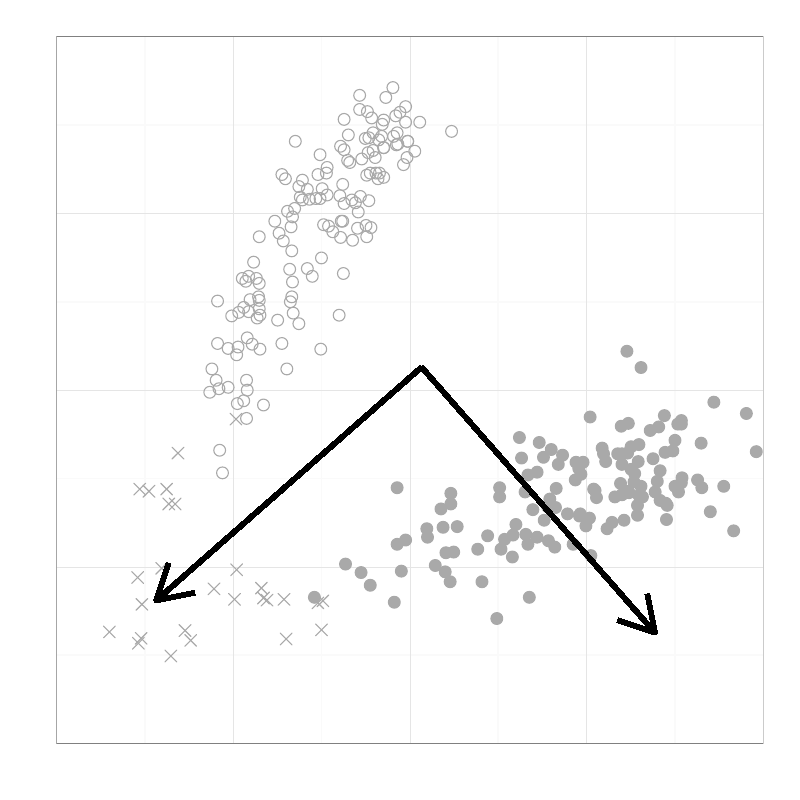 % Created by tikzDevice version 0.8.1 on 2015-03-24 04:10:23
% !TEX encoding = UTF-8 Unicode
\documentclass[11pt]{memoir}
\nonstopmode

\usepackage{tikz}

\usepackage[active,tightpage,psfixbb]{preview}

\PreviewEnvironment{pgfpicture}

\setlength\PreviewBorder{0pt}

\usepackage{amsmath}
\newcommand{\SweaveOpts}[1]{}  % do not interfere with LaTeX
\newcommand{\SweaveInput}[1]{} % because they are not real TeX commands
\newcommand{\Sexpr}[1]{}       % will only be parsed by R


\usepackage{amsmath}
\usepackage{lscape}


\begin{document}

\begin{tikzpicture}[x=1pt,y=1pt]
\definecolor{fillColor}{RGB}{255,255,255}
\path[use as bounding box,fill=fillColor,fill opacity=0.00] (0,0) rectangle (289.08,289.08);
\begin{scope}
\path[clip] (  0.00,  0.00) rectangle (289.08,289.08);
\definecolor{drawColor}{RGB}{255,255,255}
\definecolor{fillColor}{RGB}{255,255,255}

\path[draw=drawColor,line width= 0.6pt,line join=round,line cap=round,fill=fillColor] (  0.00,  0.00) rectangle (289.08,289.08);
\end{scope}
\begin{scope}
\path[clip] ( 20.36, 20.36) rectangle (275.83,275.83);
\definecolor{fillColor}{RGB}{255,255,255}

\path[fill=fillColor] ( 20.36, 20.36) rectangle (275.83,275.83);
\definecolor{drawColor}{gray}{0.98}

\path[draw=drawColor,line width= 0.6pt,line join=round] ( 20.36, 52.30) --
	(275.83, 52.30);

\path[draw=drawColor,line width= 0.6pt,line join=round] ( 20.36,116.16) --
	(275.83,116.16);

\path[draw=drawColor,line width= 0.6pt,line join=round] ( 20.36,180.03) --
	(275.83,180.03);

\path[draw=drawColor,line width= 0.6pt,line join=round] ( 20.36,243.90) --
	(275.83,243.90);

\path[draw=drawColor,line width= 0.6pt,line join=round] ( 52.30, 20.36) --
	( 52.30,275.83);

\path[draw=drawColor,line width= 0.6pt,line join=round] (116.16, 20.36) --
	(116.16,275.83);

\path[draw=drawColor,line width= 0.6pt,line join=round] (180.03, 20.36) --
	(180.03,275.83);

\path[draw=drawColor,line width= 0.6pt,line join=round] (243.90, 20.36) --
	(243.90,275.83);
\definecolor{drawColor}{gray}{0.90}

\path[draw=drawColor,line width= 0.2pt,line join=round] ( 20.36, 20.36) --
	(275.83, 20.36);

\path[draw=drawColor,line width= 0.2pt,line join=round] ( 20.36, 84.23) --
	(275.83, 84.23);

\path[draw=drawColor,line width= 0.2pt,line join=round] ( 20.36,148.10) --
	(275.83,148.10);

\path[draw=drawColor,line width= 0.2pt,line join=round] ( 20.36,211.96) --
	(275.83,211.96);

\path[draw=drawColor,line width= 0.2pt,line join=round] ( 20.36,275.83) --
	(275.83,275.83);

\path[draw=drawColor,line width= 0.2pt,line join=round] ( 20.36, 20.36) --
	( 20.36,275.83);

\path[draw=drawColor,line width= 0.2pt,line join=round] ( 84.23, 20.36) --
	( 84.23,275.83);

\path[draw=drawColor,line width= 0.2pt,line join=round] (148.10, 20.36) --
	(148.10,275.83);

\path[draw=drawColor,line width= 0.2pt,line join=round] (211.96, 20.36) --
	(211.96,275.83);

\path[draw=drawColor,line width= 0.2pt,line join=round] (275.83, 20.36) --
	(275.83,275.83);
\definecolor{drawColor}{RGB}{169,169,169}

\path[draw=drawColor,line width= 0.4pt,line join=round,line cap=round] ( 80.40,118.21) circle (  2.13);

\path[draw=drawColor,line width= 0.4pt,line join=round,line cap=round] ( 62.17,123.23) -- ( 66.44,127.49);

\path[draw=drawColor,line width= 0.4pt,line join=round,line cap=round] ( 62.17,127.49) -- ( 66.44,123.23);
\definecolor{fillColor}{RGB}{169,169,169}

\path[draw=drawColor,line width= 0.4pt,line join=round,line cap=round,fill=fillColor] (219.37, 98.02) circle (  2.13);

\path[draw=drawColor,line width= 0.4pt,line join=round,line cap=round,fill=fillColor] (199.19,126.64) circle (  2.13);

\path[draw=drawColor,line width= 0.4pt,line join=round,line cap=round,fill=fillColor] (197.91,105.94) circle (  2.13);

\path[draw=drawColor,line width= 0.4pt,line join=round,line cap=round] ( 47.61, 78.26) -- ( 51.88, 82.53);

\path[draw=drawColor,line width= 0.4pt,line join=round,line cap=round] ( 47.61, 82.53) -- ( 51.88, 78.26);

\path[draw=drawColor,line width= 0.4pt,line join=round,line cap=round] (142.99,247.22) circle (  2.13);

\path[draw=drawColor,line width= 0.4pt,line join=round,line cap=round] ( 86.02,163.68) circle (  2.13);

\path[draw=drawColor,line width= 0.4pt,line join=round,line cap=round] ( 49.14, 68.56) -- ( 53.41, 72.82);

\path[draw=drawColor,line width= 0.4pt,line join=round,line cap=round] ( 49.14, 72.82) -- ( 53.41, 68.56);

\path[draw=drawColor,line width= 0.4pt,line join=round,line cap=round,fill=fillColor] (189.74,111.31) circle (  2.13);

\path[draw=drawColor,line width= 0.4pt,line join=round,line cap=round] (163.17,241.60) circle (  2.13);

\path[draw=drawColor,line width= 0.4pt,line join=round,line cap=round,fill=fillColor] (217.58,127.15) circle (  2.13);

\path[draw=drawColor,line width= 0.4pt,line join=round,line cap=round] (136.86,238.53) circle (  2.13);

\path[draw=drawColor,line width= 0.4pt,line join=round,line cap=round,fill=fillColor] (240.07,138.90) circle (  2.13);

\path[draw=drawColor,line width= 0.4pt,line join=round,line cap=round] (135.58,232.15) circle (  2.13);

\path[draw=drawColor,line width= 0.4pt,line join=round,line cap=round,fill=fillColor] (221.16,100.32) circle (  2.13);

\path[draw=drawColor,line width= 0.4pt,line join=round,line cap=round] (132.77,248.75) circle (  2.13);

\path[draw=drawColor,line width= 0.4pt,line join=round,line cap=round] (135.83,226.53) circle (  2.13);

\path[draw=drawColor,line width= 0.4pt,line join=round,line cap=round] (139.41,253.86) circle (  2.13);

\path[draw=drawColor,line width= 0.4pt,line join=round,line cap=round] ( 90.36,180.80) circle (  2.13);

\path[draw=drawColor,line width= 0.4pt,line join=round,line cap=round] ( 93.68,180.54) circle (  2.13);

\path[draw=drawColor,line width= 0.4pt,line join=round,line cap=round] ( 99.30,209.15) circle (  2.13);

\path[draw=drawColor,line width= 0.4pt,line join=round,line cap=round] (136.60,224.48) circle (  2.13);

\path[draw=drawColor,line width= 0.4pt,line join=round,line cap=round] (103.13,224.48) circle (  2.13);

\path[draw=drawColor,line width= 0.4pt,line join=round,line cap=round] ( 93.68,203.53) circle (  2.13);

\path[draw=drawColor,line width= 0.4pt,line join=round,line cap=round] (122.81,218.35) circle (  2.13);

\path[draw=drawColor,line width= 0.4pt,line join=round,line cap=round,fill=fillColor] (146.56, 93.94) circle (  2.13);

\path[draw=drawColor,line width= 0.4pt,line join=round,line cap=round,fill=fillColor] (224.48,135.07) circle (  2.13);

\path[draw=drawColor,line width= 0.4pt,line join=round,line cap=round] (124.08,190.25) circle (  2.13);

\path[draw=drawColor,line width= 0.4pt,line join=round,line cap=round] (109.27,223.97) circle (  2.13);

\path[draw=drawColor,line width= 0.4pt,line join=round,line cap=round,fill=fillColor] (209.15,119.74) circle (  2.13);

\path[draw=drawColor,line width= 0.4pt,line join=round,line cap=round] (116.16,195.87) circle (  2.13);

\path[draw=drawColor,line width= 0.4pt,line join=round,line cap=round] (103.90,212.73) circle (  2.13);

\path[draw=drawColor,line width= 0.4pt,line join=round,line cap=round,fill=fillColor] (238.53,118.97) circle (  2.13);

\path[draw=drawColor,line width= 0.4pt,line join=round,line cap=round] (143.75,237.00) circle (  2.13);

\path[draw=drawColor,line width= 0.4pt,line join=round,line cap=round] (132.51,225.76) circle (  2.13);

\path[draw=drawColor,line width= 0.4pt,line join=round,line cap=round] (138.64,235.72) circle (  2.13);

\path[draw=drawColor,line width= 0.4pt,line join=round,line cap=round] (112.84,189.23) circle (  2.13);

\path[draw=drawColor,line width= 0.4pt,line join=round,line cap=round,fill=fillColor] (200.98,112.59) circle (  2.13);

\path[draw=drawColor,line width= 0.4pt,line join=round,line cap=round] (118.21,218.61) circle (  2.13);

\path[draw=drawColor,line width= 0.4pt,line join=round,line cap=round,fill=fillColor] (230.87,128.43) circle (  2.13);

\path[draw=drawColor,line width= 0.4pt,line join=round,line cap=round] ( 58.85,104.83) -- ( 63.12,109.10);

\path[draw=drawColor,line width= 0.4pt,line join=round,line cap=round] ( 58.85,109.10) -- ( 63.12,104.83);

\path[draw=drawColor,line width= 0.4pt,line join=round,line cap=round] ( 93.68,186.67) circle (  2.13);

\path[draw=drawColor,line width= 0.4pt,line join=round,line cap=round,fill=fillColor] (222.18,109.52) circle (  2.13);

\path[draw=drawColor,line width= 0.4pt,line join=round,line cap=round] (103.65,155.76) circle (  2.13);

\path[draw=drawColor,line width= 0.4pt,line join=round,line cap=round,fill=fillColor] (176.20, 95.47) circle (  2.13);

\path[draw=drawColor,line width= 0.4pt,line join=round,line cap=round] ( 66.77, 55.53) -- ( 71.04, 59.79);

\path[draw=drawColor,line width= 0.4pt,line join=round,line cap=round] ( 66.77, 59.79) -- ( 71.04, 55.53);

\path[draw=drawColor,line width= 0.4pt,line join=round,line cap=round,fill=fillColor] (159.34,105.18) circle (  2.13);

\path[draw=drawColor,line width= 0.4pt,line join=round,line cap=round] ( 89.34,167.00) circle (  2.13);

\path[draw=drawColor,line width= 0.4pt,line join=round,line cap=round] (134.81,234.70) circle (  2.13);

\path[draw=drawColor,line width= 0.4pt,line join=round,line cap=round] ( 89.85,189.23) circle (  2.13);

\path[draw=drawColor,line width= 0.4pt,line join=round,line cap=round] (105.43,181.82) circle (  2.13);

\path[draw=drawColor,line width= 0.4pt,line join=round,line cap=round] (123.83,222.44) circle (  2.13);

\path[draw=drawColor,line width= 0.4pt,line join=round,line cap=round,fill=fillColor] (207.11, 92.40) circle (  2.13);

\path[draw=drawColor,line width= 0.4pt,line join=round,line cap=round] (127.40,202.26) circle (  2.13);

\path[draw=drawColor,line width= 0.4pt,line join=round,line cap=round,fill=fillColor] (172.62, 90.62) circle (  2.13);

\path[draw=drawColor,line width= 0.4pt,line join=round,line cap=round,fill=fillColor] (163.94, 89.59) circle (  2.13);

\path[draw=drawColor,line width= 0.4pt,line join=round,line cap=round] (129.96,249.52) circle (  2.13);

\path[draw=drawColor,line width= 0.4pt,line join=round,line cap=round] (147.33,238.02) circle (  2.13);

\path[draw=drawColor,line width= 0.4pt,line join=round,line cap=round] (111.05,192.04) circle (  2.13);

\path[draw=drawColor,line width= 0.4pt,line join=round,line cap=round,fill=fillColor] (231.63,113.35) circle (  2.13);

\path[draw=drawColor,line width= 0.4pt,line join=round,line cap=round] (116.42,220.90) circle (  2.13);

\path[draw=drawColor,line width= 0.4pt,line join=round,line cap=round] ( 91.64,194.34) circle (  2.13);

\path[draw=drawColor,line width= 0.4pt,line join=round,line cap=round] (141.97,257.44) circle (  2.13);

\path[draw=drawColor,line width= 0.4pt,line join=round,line cap=round] ( 93.68,177.48) circle (  2.13);

\path[draw=drawColor,line width= 0.4pt,line join=round,line cap=round] ( 94.36, 70.09) -- ( 98.63, 74.36);

\path[draw=drawColor,line width= 0.4pt,line join=round,line cap=round] ( 94.36, 74.36) -- ( 98.63, 70.09);

\path[draw=drawColor,line width= 0.4pt,line join=round,line cap=round] ( 92.66,188.46) circle (  2.13);

\path[draw=drawColor,line width= 0.4pt,line join=round,line cap=round,fill=fillColor] (174.15, 78.86) circle (  2.13);

\path[draw=drawColor,line width= 0.4pt,line join=round,line cap=round] (111.82,217.07) circle (  2.13);

\path[draw=drawColor,line width= 0.4pt,line join=round,line cap=round,fill=fillColor] (230.36,106.46) circle (  2.13);

\path[draw=drawColor,line width= 0.4pt,line join=round,line cap=round] ( 79.12,148.61) circle (  2.13);

\path[draw=drawColor,line width= 0.4pt,line join=round,line cap=round,fill=fillColor] (246.20,135.83) circle (  2.13);

\path[draw=drawColor,line width= 0.4pt,line join=round,line cap=round] (124.34,245.94) circle (  2.13);

\path[draw=drawColor,line width= 0.4pt,line join=round,line cap=round] (138.64,245.69) circle (  2.13);

\path[draw=drawColor,line width= 0.4pt,line join=round,line cap=round] ( 93.94,162.91) circle (  2.13);

\path[draw=drawColor,line width= 0.4pt,line join=round,line cap=round,fill=fillColor] (224.74,110.29) circle (  2.13);

\path[draw=drawColor,line width= 0.4pt,line join=round,line cap=round,fill=fillColor] (246.20,114.63) circle (  2.13);

\path[draw=drawColor,line width= 0.4pt,line join=round,line cap=round] (101.86,164.96) circle (  2.13);

\path[draw=drawColor,line width= 0.4pt,line join=round,line cap=round] (105.43,198.42) circle (  2.13);

\path[draw=drawColor,line width= 0.4pt,line join=round,line cap=round] ( 51.70,109.43) -- ( 55.96,113.70);

\path[draw=drawColor,line width= 0.4pt,line join=round,line cap=round] ( 51.70,113.70) -- ( 55.96,109.43);

\path[draw=drawColor,line width= 0.4pt,line join=round,line cap=round,fill=fillColor] (234.96,133.53) circle (  2.13);

\path[draw=drawColor,line width= 0.4pt,line join=round,line cap=round,fill=fillColor] (213.24,138.39) circle (  2.13);

\path[draw=drawColor,line width= 0.4pt,line join=round,line cap=round] (122.55,175.18) circle (  2.13);

\path[draw=drawColor,line width= 0.4pt,line join=round,line cap=round,fill=fillColor] (160.87, 82.44) circle (  2.13);

\path[draw=drawColor,line width= 0.4pt,line join=round,line cap=round] (137.88,239.81) circle (  2.13);

\path[draw=drawColor,line width= 0.4pt,line join=round,line cap=round,fill=fillColor] (265.10, 97.26) circle (  2.13);

\path[draw=drawColor,line width= 0.4pt,line join=round,line cap=round,fill=fillColor] (229.08,114.89) circle (  2.13);

\path[draw=drawColor,line width= 0.4pt,line join=round,line cap=round] (100.84,204.81) circle (  2.13);

\path[draw=drawColor,line width= 0.4pt,line join=round,line cap=round] (134.05,206.85) circle (  2.13);

\path[draw=drawColor,line width= 0.4pt,line join=round,line cap=round,fill=fillColor] (240.83,101.35) circle (  2.13);

\path[draw=drawColor,line width= 0.4pt,line join=round,line cap=round] (132.51,203.53) circle (  2.13);

\path[draw=drawColor,line width= 0.4pt,line join=round,line cap=round,fill=fillColor] (253.60,112.84) circle (  2.13);

\path[draw=drawColor,line width= 0.4pt,line join=round,line cap=round] (115.91,162.91) circle (  2.13);

\path[draw=drawColor,line width= 0.4pt,line join=round,line cap=round] ( 89.34,148.10) circle (  2.13);

\path[draw=drawColor,line width= 0.4pt,line join=round,line cap=round] ( 89.08,151.67) circle (  2.13);

\path[draw=drawColor,line width= 0.4pt,line join=round,line cap=round,fill=fillColor] (161.13, 89.34) circle (  2.13);

\path[draw=drawColor,line width= 0.4pt,line join=round,line cap=round] (130.72,231.63) circle (  2.13);

\path[draw=drawColor,line width= 0.4pt,line join=round,line cap=round] (138.13,244.15) circle (  2.13);

\path[draw=drawColor,line width= 0.4pt,line join=round,line cap=round] (117.95,226.53) circle (  2.13);

\path[draw=drawColor,line width= 0.4pt,line join=round,line cap=round] (127.15,216.82) circle (  2.13);

\path[draw=drawColor,line width= 0.4pt,line join=round,line cap=round] (115.65,233.17) circle (  2.13);

\path[draw=drawColor,line width= 0.4pt,line join=round,line cap=round,fill=fillColor] (162.66, 78.86) circle (  2.13);

\path[draw=drawColor,line width= 0.4pt,line join=round,line cap=round] (130.21,218.09) circle (  2.13);

\path[draw=drawColor,line width= 0.4pt,line join=round,line cap=round] (142.22,239.81) circle (  2.13);

\path[draw=drawColor,line width= 0.4pt,line join=round,line cap=round] ( 91.13,164.70) circle (  2.13);

\path[draw=drawColor,line width= 0.4pt,line join=round,line cap=round,fill=fillColor] (198.68,108.75) circle (  2.13);

\path[draw=drawColor,line width= 0.4pt,line join=round,line cap=round] (123.32,209.15) circle (  2.13);

\path[draw=drawColor,line width= 0.4pt,line join=round,line cap=round] ( 75.80,147.33) circle (  2.13);

\path[draw=drawColor,line width= 0.4pt,line join=round,line cap=round,fill=fillColor] (124.85, 85.25) circle (  2.13);

\path[draw=drawColor,line width= 0.4pt,line join=round,line cap=round] (118.21,228.57) circle (  2.13);

\path[draw=drawColor,line width= 0.4pt,line join=round,line cap=round] ( 75.20, 74.18) -- ( 79.47, 78.44);

\path[draw=drawColor,line width= 0.4pt,line join=round,line cap=round] ( 75.20, 78.44) -- ( 79.47, 74.18);

\path[draw=drawColor,line width= 0.4pt,line join=round,line cap=round] ( 95.21,142.73) circle (  2.13);

\path[draw=drawColor,line width= 0.4pt,line join=round,line cap=round,fill=fillColor] (201.74,121.27) circle (  2.13);

\path[draw=drawColor,line width= 0.4pt,line join=round,line cap=round] ( 78.10,151.67) circle (  2.13);

\path[draw=drawColor,line width= 0.4pt,line join=round,line cap=round] (118.72,207.37) circle (  2.13);

\path[draw=drawColor,line width= 0.4pt,line join=round,line cap=round,fill=fillColor] (273.28,125.87) circle (  2.13);

\path[draw=drawColor,line width= 0.4pt,line join=round,line cap=round,fill=fillColor] (228.06,119.48) circle (  2.13);

\path[draw=drawColor,line width= 0.4pt,line join=round,line cap=round] (132.26,207.62) circle (  2.13);

\path[draw=drawColor,line width= 0.4pt,line join=round,line cap=round] ( 88.06,144.26) circle (  2.13);

\path[draw=drawColor,line width= 0.4pt,line join=round,line cap=round] (125.62,231.12) circle (  2.13);

\path[draw=drawColor,line width= 0.4pt,line join=round,line cap=round] (143.50,241.09) circle (  2.13);

\path[draw=drawColor,line width= 0.4pt,line join=round,line cap=round,fill=fillColor] (256.67,104.16) circle (  2.13);

\path[draw=drawColor,line width= 0.4pt,line join=round,line cap=round,fill=fillColor] (228.06,127.66) circle (  2.13);

\path[draw=drawColor,line width= 0.4pt,line join=round,line cap=round,fill=fillColor] (194.85,129.19) circle (  2.13);

\path[draw=drawColor,line width= 0.4pt,line join=round,line cap=round,fill=fillColor] (188.46,123.57) circle (  2.13);

\path[draw=drawColor,line width= 0.4pt,line join=round,line cap=round] (129.19,206.60) circle (  2.13);

\path[draw=drawColor,line width= 0.4pt,line join=round,line cap=round] ( 78.61,164.96) circle (  2.13);

\path[draw=drawColor,line width= 0.4pt,line join=round,line cap=round,fill=fillColor] (143.50,112.84) circle (  2.13);

\path[draw=drawColor,line width= 0.4pt,line join=round,line cap=round,fill=fillColor] (180.54,112.84) circle (  2.13);

\path[draw=drawColor,line width= 0.4pt,line join=round,line cap=round] (106.71,238.02) circle (  2.13);

\path[draw=drawColor,line width= 0.4pt,line join=round,line cap=round,fill=fillColor] (210.69,122.04) circle (  2.13);

\path[draw=drawColor,line width= 0.4pt,line join=round,line cap=round,fill=fillColor] (227.04,111.56) circle (  2.13);

\path[draw=drawColor,line width= 0.4pt,line join=round,line cap=round] ( 79.38,126.38) circle (  2.13);

\path[draw=drawColor,line width= 0.4pt,line join=round,line cap=round,fill=fillColor] (160.10, 98.54) circle (  2.13);

\path[draw=drawColor,line width= 0.4pt,line join=round,line cap=round,fill=fillColor] (238.02,134.81) circle (  2.13);

\path[draw=drawColor,line width= 0.4pt,line join=round,line cap=round,fill=fillColor] (246.45,116.42) circle (  2.13);

\path[draw=drawColor,line width= 0.4pt,line join=round,line cap=round,fill=fillColor] (209.66,103.39) circle (  2.13);

\path[draw=drawColor,line width= 0.4pt,line join=round,line cap=round,fill=fillColor] (190.76, 92.40) circle (  2.13);

\path[draw=drawColor,line width= 0.4pt,line join=round,line cap=round,fill=fillColor] (200.47, 91.38) circle (  2.13);

\path[draw=drawColor,line width= 0.4pt,line join=round,line cap=round] (116.93,207.88) circle (  2.13);

\path[draw=drawColor,line width= 0.4pt,line join=round,line cap=round,fill=fillColor] (162.91,110.80) circle (  2.13);

\path[draw=drawColor,line width= 0.4pt,line join=round,line cap=round,fill=fillColor] (235.98,123.32) circle (  2.13);

\path[draw=drawColor,line width= 0.4pt,line join=round,line cap=round] (108.50,217.84) circle (  2.13);

\path[draw=drawColor,line width= 0.4pt,line join=round,line cap=round,fill=fillColor] (253.35,128.94) circle (  2.13);

\path[draw=drawColor,line width= 0.4pt,line join=round,line cap=round] ( 89.08,137.88) circle (  2.13);

\path[draw=drawColor,line width= 0.4pt,line join=round,line cap=round,fill=fillColor] (205.07,103.39) circle (  2.13);

\path[draw=drawColor,line width= 0.4pt,line join=round,line cap=round] (112.75, 69.07) -- (117.02, 73.33);

\path[draw=drawColor,line width= 0.4pt,line join=round,line cap=round] (112.75, 73.33) -- (117.02, 69.07);

\path[draw=drawColor,line width= 0.4pt,line join=round,line cap=round,fill=fillColor] (165.21, 98.79) circle (  2.13);

\path[draw=drawColor,line width= 0.4pt,line join=round,line cap=round,fill=fillColor] (241.09,106.46) circle (  2.13);

\path[draw=drawColor,line width= 0.4pt,line join=round,line cap=round,fill=fillColor] (154.48, 94.96) circle (  2.13);

\path[draw=drawColor,line width= 0.4pt,line join=round,line cap=round,fill=fillColor] (113.61, 73.24) circle (  2.13);

\path[draw=drawColor,line width= 0.4pt,line join=round,line cap=round] (107.99,221.67) circle (  2.13);

\path[draw=drawColor,line width= 0.4pt,line join=round,line cap=round] (105.94,175.94) circle (  2.13);

\path[draw=drawColor,line width= 0.4pt,line join=round,line cap=round] (114.12,217.33) circle (  2.13);

\path[draw=drawColor,line width= 0.4pt,line join=round,line cap=round] ( 88.06,177.99) circle (  2.13);

\path[draw=drawColor,line width= 0.4pt,line join=round,line cap=round,fill=fillColor] (237.51,115.14) circle (  2.13);

\path[draw=drawColor,line width= 0.4pt,line join=round,line cap=round,fill=fillColor] (214.52,112.33) circle (  2.13);

\path[draw=drawColor,line width= 0.4pt,line join=round,line cap=round,fill=fillColor] (232.15,109.52) circle (  2.13);

\path[draw=drawColor,line width= 0.4pt,line join=round,line cap=round] (129.45,212.47) circle (  2.13);

\path[draw=drawColor,line width= 0.4pt,line join=round,line cap=round,fill=fillColor] (243.90,113.35) circle (  2.13);

\path[draw=drawColor,line width= 0.4pt,line join=round,line cap=round,fill=fillColor] (154.23, 98.02) circle (  2.13);

\path[draw=drawColor,line width= 0.4pt,line join=round,line cap=round,fill=fillColor] (145.03, 82.70) circle (  2.13);

\path[draw=drawColor,line width= 0.4pt,line join=round,line cap=round,fill=fillColor] (143.50, 92.40) circle (  2.13);

\path[draw=drawColor,line width= 0.4pt,line join=round,line cap=round] (109.27,216.82) circle (  2.13);

\path[draw=drawColor,line width= 0.4pt,line join=round,line cap=round] ( 86.27,176.20) circle (  2.13);

\path[draw=drawColor,line width= 0.4pt,line join=round,line cap=round,fill=fillColor] (194.08, 94.96) circle (  2.13);

\path[draw=drawColor,line width= 0.4pt,line join=round,line cap=round,fill=fillColor] (236.74,111.31) circle (  2.13);

\path[draw=drawColor,line width= 0.4pt,line join=round,line cap=round] (104.92,180.03) circle (  2.13);

\path[draw=drawColor,line width= 0.4pt,line join=round,line cap=round] (123.06,203.28) circle (  2.13);

\path[draw=drawColor,line width= 0.4pt,line join=round,line cap=round] (111.05,220.65) circle (  2.13);

\path[draw=drawColor,line width= 0.4pt,line join=round,line cap=round] (100.49, 70.34) -- (104.76, 74.61);

\path[draw=drawColor,line width= 0.4pt,line join=round,line cap=round] (100.49, 74.61) -- (104.76, 70.34);

\path[draw=drawColor,line width= 0.4pt,line join=round,line cap=round,fill=fillColor] (130.47, 82.19) circle (  2.13);

\path[draw=drawColor,line width= 0.4pt,line join=round,line cap=round] ( 48.37,110.20) -- ( 52.64,114.47);

\path[draw=drawColor,line width= 0.4pt,line join=round,line cap=round] ( 48.37,114.47) -- ( 52.64,110.20);

\path[draw=drawColor,line width= 0.4pt,line join=round,line cap=round,fill=fillColor] (186.42, 99.56) circle (  2.13);

\path[draw=drawColor,line width= 0.4pt,line join=round,line cap=round] ( 93.43,181.82) circle (  2.13);

\path[draw=drawColor,line width= 0.4pt,line join=round,line cap=round] (114.03, 59.36) -- (118.30, 63.63);

\path[draw=drawColor,line width= 0.4pt,line join=round,line cap=round] (114.03, 63.63) -- (118.30, 59.36);

\path[draw=drawColor,line width= 0.4pt,line join=round,line cap=round,fill=fillColor] (192.55,104.92) circle (  2.13);

\path[draw=drawColor,line width= 0.4pt,line join=round,line cap=round,fill=fillColor] (218.09,125.10) circle (  2.13);

\path[draw=drawColor,line width= 0.4pt,line join=round,line cap=round] ( 82.44,163.17) circle (  2.13);

\path[draw=drawColor,line width= 0.4pt,line join=round,line cap=round] (146.56,244.92) circle (  2.13);

\path[draw=drawColor,line width= 0.4pt,line join=round,line cap=round,fill=fillColor] (261.52,113.35) circle (  2.13);

\path[draw=drawColor,line width= 0.4pt,line join=round,line cap=round,fill=fillColor] (240.32,125.62) circle (  2.13);

\path[draw=drawColor,line width= 0.4pt,line join=round,line cap=round,fill=fillColor] (225.50,101.09) circle (  2.13);

\path[draw=drawColor,line width= 0.4pt,line join=round,line cap=round] (100.32,173.39) circle (  2.13);

\path[draw=drawColor,line width= 0.4pt,line join=round,line cap=round,fill=fillColor] (246.20,137.11) circle (  2.13);

\path[draw=drawColor,line width= 0.4pt,line join=round,line cap=round] (138.64,235.72) circle (  2.13);

\path[draw=drawColor,line width= 0.4pt,line join=round,line cap=round] (151.67,244.92) circle (  2.13);

\path[draw=drawColor,line width= 0.4pt,line join=round,line cap=round,fill=fillColor] (215.54,109.27) circle (  2.13);

\path[draw=drawColor,line width= 0.4pt,line join=round,line cap=round] (134.81,241.09) circle (  2.13);

\path[draw=drawColor,line width= 0.4pt,line join=round,line cap=round,fill=fillColor] (196.38,123.83) circle (  2.13);

\path[draw=drawColor,line width= 0.4pt,line join=round,line cap=round,fill=fillColor] (227.29,111.05) circle (  2.13);

\path[draw=drawColor,line width= 0.4pt,line join=round,line cap=round,fill=fillColor] (208.13,122.04) circle (  2.13);

\path[draw=drawColor,line width= 0.4pt,line join=round,line cap=round,fill=fillColor] (226.78,125.36) circle (  2.13);

\path[draw=drawColor,line width= 0.4pt,line join=round,line cap=round] (145.80,229.59) circle (  2.13);

\path[draw=drawColor,line width= 0.4pt,line join=round,line cap=round] (101.86,226.01) circle (  2.13);

\path[draw=drawColor,line width= 0.4pt,line join=round,line cap=round,fill=fillColor] (203.28,124.59) circle (  2.13);

\path[draw=drawColor,line width= 0.4pt,line join=round,line cap=round] (124.34,234.96) circle (  2.13);

\path[draw=drawColor,line width= 0.4pt,line join=round,line cap=round] ( 37.39, 58.59) -- ( 41.66, 62.86);

\path[draw=drawColor,line width= 0.4pt,line join=round,line cap=round] ( 37.39, 62.86) -- ( 41.66, 58.59);

\path[draw=drawColor,line width= 0.4pt,line join=round,line cap=round,fill=fillColor] (243.13,126.13) circle (  2.13);

\path[draw=drawColor,line width= 0.4pt,line join=round,line cap=round,fill=fillColor] (227.04,136.09) circle (  2.13);

\path[draw=drawColor,line width= 0.4pt,line join=round,line cap=round,fill=fillColor] (212.99,101.86) circle (  2.13);

\path[draw=drawColor,line width= 0.4pt,line join=round,line cap=round,fill=fillColor] (244.92,135.83) circle (  2.13);

\path[draw=drawColor,line width= 0.4pt,line join=round,line cap=round] (149.88,234.44) circle (  2.13);

\path[draw=drawColor,line width= 0.4pt,line join=round,line cap=round] ( 92.31, 74.43) -- ( 96.58, 78.70);

\path[draw=drawColor,line width= 0.4pt,line join=round,line cap=round] ( 92.31, 78.70) -- ( 96.58, 74.43);

\path[draw=drawColor,line width= 0.4pt,line join=round,line cap=round,fill=fillColor] (162.91,106.97) circle (  2.13);

\path[draw=drawColor,line width= 0.4pt,line join=round,line cap=round] ( 56.29, 81.58) -- ( 60.56, 85.85);

\path[draw=drawColor,line width= 0.4pt,line join=round,line cap=round] ( 56.29, 85.85) -- ( 60.56, 81.58);

\path[draw=drawColor,line width= 0.4pt,line join=round,line cap=round] (123.06,236.23) circle (  2.13);

\path[draw=drawColor,line width= 0.4pt,line join=round,line cap=round] (133.02,233.93) circle (  2.13);

\path[draw=drawColor,line width= 0.4pt,line join=round,line cap=round] (143.24,236.74) circle (  2.13);

\path[draw=drawColor,line width= 0.4pt,line join=round,line cap=round,fill=fillColor] (230.87,110.03) circle (  2.13);

\path[draw=drawColor,line width= 0.4pt,line join=round,line cap=round,fill=fillColor] (207.88,115.65) circle (  2.13);

\path[draw=drawColor,line width= 0.4pt,line join=round,line cap=round] (105.69,187.18) circle (  2.13);

\path[draw=drawColor,line width= 0.4pt,line join=round,line cap=round] (133.28,216.56) circle (  2.13);

\path[draw=drawColor,line width= 0.4pt,line join=round,line cap=round] ( 64.72, 59.10) -- ( 68.99, 63.37);

\path[draw=drawColor,line width= 0.4pt,line join=round,line cap=round] ( 64.72, 63.37) -- ( 68.99, 59.10);

\path[draw=drawColor,line width= 0.4pt,line join=round,line cap=round,fill=fillColor] (211.71, 99.05) circle (  2.13);

\path[draw=drawColor,line width= 0.4pt,line join=round,line cap=round] (124.34,215.54) circle (  2.13);

\path[draw=drawColor,line width= 0.4pt,line join=round,line cap=round,fill=fillColor] (185.14, 87.81) circle (  2.13);

\path[draw=drawColor,line width= 0.4pt,line join=round,line cap=round,fill=fillColor] (215.03,111.82) circle (  2.13);

\path[draw=drawColor,line width= 0.4pt,line join=round,line cap=round,fill=fillColor] (179.52, 65.58) circle (  2.13);

\path[draw=drawColor,line width= 0.4pt,line join=round,line cap=round] (106.46,213.75) circle (  2.13);

\path[draw=drawColor,line width= 0.4pt,line join=round,line cap=round,fill=fillColor] (209.92,117.70) circle (  2.13);

\path[draw=drawColor,line width= 0.4pt,line join=round,line cap=round] (134.30,246.45) circle (  2.13);

\path[draw=drawColor,line width= 0.4pt,line join=round,line cap=round] ( 88.83,187.44) circle (  2.13);

\path[draw=drawColor,line width= 0.4pt,line join=round,line cap=round,fill=fillColor] (190.76,117.44) circle (  2.13);

\path[draw=drawColor,line width= 0.4pt,line join=round,line cap=round] ( 85.76,143.24) circle (  2.13);

\path[draw=drawColor,line width= 0.4pt,line join=round,line cap=round,fill=fillColor] (245.17,111.31) circle (  2.13);

\path[draw=drawColor,line width= 0.4pt,line join=round,line cap=round] (132.00,239.04) circle (  2.13);

\path[draw=drawColor,line width= 0.4pt,line join=round,line cap=round,fill=fillColor] (226.53,162.15) circle (  2.13);

\path[draw=drawColor,line width= 0.4pt,line join=round,line cap=round,fill=fillColor] (269.70,139.67) circle (  2.13);

\path[draw=drawColor,line width= 0.4pt,line join=round,line cap=round,fill=fillColor] (252.07,115.65) circle (  2.13);

\path[draw=drawColor,line width= 0.4pt,line join=round,line cap=round] ( 83.37, 81.07) -- ( 87.64, 85.34);

\path[draw=drawColor,line width= 0.4pt,line join=round,line cap=round] ( 83.37, 85.34) -- ( 87.64, 81.07);

\path[draw=drawColor,line width= 0.4pt,line join=round,line cap=round,fill=fillColor] (198.17, 93.68) circle (  2.13);

\path[draw=drawColor,line width= 0.4pt,line join=round,line cap=round] ( 85.51,160.87) circle (  2.13);

\path[draw=drawColor,line width= 0.4pt,line join=round,line cap=round] (114.89,226.01) circle (  2.13);

\path[draw=drawColor,line width= 0.4pt,line join=round,line cap=round,fill=fillColor] (194.08,118.46) circle (  2.13);

\path[draw=drawColor,line width= 0.4pt,line join=round,line cap=round] (133.28,239.30) circle (  2.13);

\path[draw=drawColor,line width= 0.4pt,line join=round,line cap=round] ( 48.88, 56.29) -- ( 53.15, 60.56);

\path[draw=drawColor,line width= 0.4pt,line join=round,line cap=round] ( 48.88, 60.56) -- ( 53.15, 56.29);

\path[draw=drawColor,line width= 0.4pt,line join=round,line cap=round] (115.65,217.33) circle (  2.13);

\path[draw=drawColor,line width= 0.4pt,line join=round,line cap=round,fill=fillColor] (191.27, 73.24) circle (  2.13);

\path[draw=drawColor,line width= 0.4pt,line join=round,line cap=round,fill=fillColor] (230.36,102.88) circle (  2.13);

\path[draw=drawColor,line width= 0.4pt,line join=round,line cap=round,fill=fillColor] (240.58,107.22) circle (  2.13);

\path[draw=drawColor,line width= 0.4pt,line join=round,line cap=round] (105.69,210.69) circle (  2.13);

\path[draw=drawColor,line width= 0.4pt,line join=round,line cap=round] (144.52,248.50) circle (  2.13);

\path[draw=drawColor,line width= 0.4pt,line join=round,line cap=round,fill=fillColor] (224.74,121.27) circle (  2.13);

\path[draw=drawColor,line width= 0.4pt,line join=round,line cap=round,fill=fillColor] (257.95,143.75) circle (  2.13);

\path[draw=drawColor,line width= 0.4pt,line join=round,line cap=round,fill=fillColor] (133.79, 77.59) circle (  2.13);

\path[draw=drawColor,line width= 0.4pt,line join=round,line cap=round] ( 59.61, 49.91) -- ( 63.88, 54.17);

\path[draw=drawColor,line width= 0.4pt,line join=round,line cap=round] ( 59.61, 54.17) -- ( 63.88, 49.91);

\path[draw=drawColor,line width= 0.4pt,line join=round,line cap=round,fill=fillColor] (182.33, 94.19) circle (  2.13);

\path[draw=drawColor,line width= 0.4pt,line join=round,line cap=round] (120.25,205.32) circle (  2.13);

\path[draw=drawColor,line width= 0.4pt,line join=round,line cap=round] (101.26, 56.04) -- (105.52, 60.31);

\path[draw=drawColor,line width= 0.4pt,line join=round,line cap=round] (101.26, 60.31) -- (105.52, 56.04);

\path[draw=drawColor,line width= 0.4pt,line join=round,line cap=round,fill=fillColor] (187.69,130.98) circle (  2.13);

\path[draw=drawColor,line width= 0.4pt,line join=round,line cap=round,fill=fillColor] (224.74,125.10) circle (  2.13);

\path[draw=drawColor,line width= 0.4pt,line join=round,line cap=round] (104.67,191.78) circle (  2.13);

\path[draw=drawColor,line width= 0.4pt,line join=round,line cap=round] ( 78.61,180.29) circle (  2.13);

\path[draw=drawColor,line width= 0.4pt,line join=round,line cap=round] (102.37,202.00) circle (  2.13);

\path[draw=drawColor,line width= 0.4pt,line join=round,line cap=round,fill=fillColor] (157.29, 84.74) circle (  2.13);

\path[draw=drawColor,line width= 0.4pt,line join=round,line cap=round] ( 92.92,174.15) circle (  2.13);

\path[draw=drawColor,line width= 0.4pt,line join=round,line cap=round] (129.96,254.63) circle (  2.13);

\path[draw=drawColor,line width= 0.4pt,line join=round,line cap=round,fill=fillColor] (218.86,122.29) circle (  2.13);

\path[draw=drawColor,line width= 0.4pt,line join=round,line cap=round,fill=fillColor] (238.53,108.24) circle (  2.13);

\path[draw=drawColor,line width= 0.4pt,line join=round,line cap=round] (138.64,224.99) circle (  2.13);

\path[draw=drawColor,line width= 0.4pt,line join=round,line cap=round,fill=fillColor] (231.63,156.27) circle (  2.13);

\path[draw=drawColor,line width= 0.4pt,line join=round,line cap=round,fill=fillColor] (229.34,117.95) circle (  2.13);

\path[draw=drawColor,line width= 0.4pt,line join=round,line cap=round] ( 87.55,188.46) circle (  2.13);

\path[draw=drawColor,line width= 0.4pt,line join=round,line cap=round] ( 76.57,155.76) circle (  2.13);

\path[draw=drawColor,line width= 0.4pt,line join=round,line cap=round] (107.99,172.11) circle (  2.13);

\path[draw=drawColor,line width= 0.4pt,line join=round,line cap=round] ( 61.15,104.83) -- ( 65.42,109.10);

\path[draw=drawColor,line width= 0.4pt,line join=round,line cap=round] ( 61.15,109.10) -- ( 65.42,104.83);

\path[draw=drawColor,line width= 0.4pt,line join=round,line cap=round] (147.07,232.15) circle (  2.13);

\path[draw=drawColor,line width= 0.4pt,line join=round,line cap=round] (128.43,215.80) circle (  2.13);

\path[draw=drawColor,line width= 0.4pt,line join=round,line cap=round] ( 58.08,110.20) -- ( 62.35,114.47);

\path[draw=drawColor,line width= 0.4pt,line join=round,line cap=round] ( 58.08,114.47) -- ( 62.35,110.20);

\path[draw=drawColor,line width= 0.4pt,line join=round,line cap=round,fill=fillColor] (189.99, 95.98) circle (  2.13);

\path[draw=drawColor,line width= 0.4pt,line join=round,line cap=round,fill=fillColor] (223.20,125.10) circle (  2.13);

\path[draw=drawColor,line width= 0.4pt,line join=round,line cap=round] ( 93.94,175.18) circle (  2.13);

\path[draw=drawColor,line width= 0.4pt,line join=round,line cap=round] ( 82.61, 70.34) -- ( 86.87, 74.61);

\path[draw=drawColor,line width= 0.4pt,line join=round,line cap=round] ( 82.61, 74.61) -- ( 86.87, 70.34);

\path[draw=drawColor,line width= 0.4pt,line join=round,line cap=round] (126.38,230.36) circle (  2.13);

\path[draw=drawColor,line width= 0.4pt,line join=round,line cap=round,fill=fillColor] (213.50, 88.32) circle (  2.13);

\path[draw=drawColor,line width= 0.4pt,line join=round,line cap=round] (114.54, 69.83) -- (118.81, 74.10);

\path[draw=drawColor,line width= 0.4pt,line join=round,line cap=round] (114.54, 74.10) -- (118.81, 69.83);

\path[draw=drawColor,line width= 0.4pt,line join=round,line cap=round,fill=fillColor] (180.54,109.52) circle (  2.13);

\path[draw=drawColor,line width= 0.4pt,line join=round,line cap=round,fill=fillColor] (209.41,102.62) circle (  2.13);

\path[draw=drawColor,line width= 0.4pt,line join=round,line cap=round] (133.79,226.53) circle (  2.13);

\path[draw=drawColor,line width= 0.4pt,line join=round,line cap=round] ( 83.72,174.92) circle (  2.13);

\path[draw=drawColor,line width= 0.4pt,line join=round,line cap=round] (146.56,250.54) circle (  2.13);

\path[draw=drawColor,line width= 0.4pt,line join=round,line cap=round] (147.33,238.02) circle (  2.13);

\path[draw=drawColor,line width= 0.4pt,line join=round,line cap=round] ( 47.86, 54.51) -- ( 52.13, 58.77);

\path[draw=drawColor,line width= 0.4pt,line join=round,line cap=round] ( 47.86, 58.77) -- ( 52.13, 54.51);

\path[draw=drawColor,line width= 0.4pt,line join=round,line cap=round,fill=fillColor] (200.72,105.69) circle (  2.13);

\path[draw=drawColor,line width= 0.4pt,line join=round,line cap=round,fill=fillColor] (243.90,129.96) circle (  2.13);

\path[draw=drawColor,line width= 0.4pt,line join=round,line cap=round,fill=fillColor] (196.64,101.09) circle (  2.13);

\path[draw=drawColor,line width= 0.4pt,line join=round,line cap=round] ( 89.85,176.45) circle (  2.13);

\path[draw=drawColor,line width= 0.4pt,line join=round,line cap=round,fill=fillColor] (185.39, 95.73) circle (  2.13);

\path[draw=drawColor,line width= 0.4pt,line join=round,line cap=round] ( 93.08, 70.86) -- ( 97.35, 75.12);

\path[draw=drawColor,line width= 0.4pt,line join=round,line cap=round] ( 93.08, 75.12) -- ( 97.35, 70.86);

\path[draw=drawColor,line width= 0.4pt,line join=round,line cap=round,fill=fillColor] (181.05, 90.62) circle (  2.13);

\path[draw=drawColor,line width= 0.4pt,line join=round,line cap=round] (123.83,209.15) circle (  2.13);

\path[draw=drawColor,line width= 0.4pt,line join=round,line cap=round] (125.87,240.32) circle (  2.13);

\path[draw=drawColor,line width= 0.4pt,line join=round,line cap=round] (137.11,226.53) circle (  2.13);

\path[draw=drawColor,line width= 0.4pt,line join=round,line cap=round,fill=fillColor] (230.61,122.29) circle (  2.13);

\path[draw=drawColor,line width= 0.4pt,line join=round,line cap=round] ( 83.12,135.49) -- ( 87.39,139.76);

\path[draw=drawColor,line width= 0.4pt,line join=round,line cap=round] ( 83.12,139.76) -- ( 87.39,135.49);

\path[draw=drawColor,line width= 0.4pt,line join=round,line cap=round,fill=fillColor] (224.23,114.37) circle (  2.13);

\path[draw=drawColor,line width= 0.4pt,line join=round,line cap=round] ( 82.44,149.12) circle (  2.13);

\path[draw=drawColor,line width= 0.4pt,line join=round,line cap=round,fill=fillColor] (142.48, 71.46) circle (  2.13);

\path[draw=drawColor,line width= 0.4pt,line join=round,line cap=round] (105.18,207.11) circle (  2.13);
\definecolor{drawColor}{RGB}{0,0,0}

\path[draw=drawColor,draw opacity=0.40,line width= 1.7pt,line join=round] (152.34,156.40) -- (236.67, 60.45);

\path[draw=drawColor,draw opacity=0.40,line width= 1.7pt,line join=round] (223.19, 65.01) --
	(236.67, 60.45) --
	(233.88, 74.40);

\path[draw=drawColor,draw opacity=0.40,line width= 1.7pt,line join=round] (152.34,156.40) -- (236.67, 60.45);

\path[draw=drawColor,draw opacity=0.40,line width= 1.7pt,line join=round] (223.19, 65.01) --
	(236.67, 60.45) --
	(233.88, 74.40);

\path[draw=drawColor,draw opacity=0.40,line width= 1.7pt,line join=round] (152.34,156.40) -- (236.67, 60.45);

\path[draw=drawColor,draw opacity=0.40,line width= 1.7pt,line join=round] (223.19, 65.01) --
	(236.67, 60.45) --
	(233.88, 74.40);

\path[draw=drawColor,draw opacity=0.40,line width= 1.7pt,line join=round] (152.34,156.40) -- (236.67, 60.45);

\path[draw=drawColor,draw opacity=0.40,line width= 1.7pt,line join=round] (223.19, 65.01) --
	(236.67, 60.45) --
	(233.88, 74.40);

\path[draw=drawColor,draw opacity=0.40,line width= 1.7pt,line join=round] (152.34,156.40) -- (236.67, 60.45);

\path[draw=drawColor,draw opacity=0.40,line width= 1.7pt,line join=round] (223.19, 65.01) --
	(236.67, 60.45) --
	(233.88, 74.40);

\path[draw=drawColor,draw opacity=0.40,line width= 1.7pt,line join=round] (152.34,156.40) -- (236.67, 60.45);

\path[draw=drawColor,draw opacity=0.40,line width= 1.7pt,line join=round] (223.19, 65.01) --
	(236.67, 60.45) --
	(233.88, 74.40);

\path[draw=drawColor,draw opacity=0.40,line width= 1.7pt,line join=round] (152.34,156.40) -- (236.67, 60.45);

\path[draw=drawColor,draw opacity=0.40,line width= 1.7pt,line join=round] (223.19, 65.01) --
	(236.67, 60.45) --
	(233.88, 74.40);

\path[draw=drawColor,draw opacity=0.40,line width= 1.7pt,line join=round] (152.34,156.40) -- (236.67, 60.45);

\path[draw=drawColor,draw opacity=0.40,line width= 1.7pt,line join=round] (223.19, 65.01) --
	(236.67, 60.45) --
	(233.88, 74.40);

\path[draw=drawColor,draw opacity=0.40,line width= 1.7pt,line join=round] (152.34,156.40) -- (236.67, 60.45);

\path[draw=drawColor,draw opacity=0.40,line width= 1.7pt,line join=round] (223.19, 65.01) --
	(236.67, 60.45) --
	(233.88, 74.40);

\path[draw=drawColor,draw opacity=0.40,line width= 1.7pt,line join=round] (152.34,156.40) -- (236.67, 60.45);

\path[draw=drawColor,draw opacity=0.40,line width= 1.7pt,line join=round] (223.19, 65.01) --
	(236.67, 60.45) --
	(233.88, 74.40);

\path[draw=drawColor,draw opacity=0.40,line width= 1.7pt,line join=round] (152.34,156.40) -- (236.67, 60.45);

\path[draw=drawColor,draw opacity=0.40,line width= 1.7pt,line join=round] (223.19, 65.01) --
	(236.67, 60.45) --
	(233.88, 74.40);

\path[draw=drawColor,draw opacity=0.40,line width= 1.7pt,line join=round] (152.34,156.40) -- (236.67, 60.45);

\path[draw=drawColor,draw opacity=0.40,line width= 1.7pt,line join=round] (223.19, 65.01) --
	(236.67, 60.45) --
	(233.88, 74.40);

\path[draw=drawColor,draw opacity=0.40,line width= 1.7pt,line join=round] (152.34,156.40) -- (236.67, 60.45);

\path[draw=drawColor,draw opacity=0.40,line width= 1.7pt,line join=round] (223.19, 65.01) --
	(236.67, 60.45) --
	(233.88, 74.40);

\path[draw=drawColor,draw opacity=0.40,line width= 1.7pt,line join=round] (152.34,156.40) -- (236.67, 60.45);

\path[draw=drawColor,draw opacity=0.40,line width= 1.7pt,line join=round] (223.19, 65.01) --
	(236.67, 60.45) --
	(233.88, 74.40);

\path[draw=drawColor,draw opacity=0.40,line width= 1.7pt,line join=round] (152.34,156.40) -- (236.67, 60.45);

\path[draw=drawColor,draw opacity=0.40,line width= 1.7pt,line join=round] (223.19, 65.01) --
	(236.67, 60.45) --
	(233.88, 74.40);

\path[draw=drawColor,draw opacity=0.40,line width= 1.7pt,line join=round] (152.34,156.40) -- (236.67, 60.45);

\path[draw=drawColor,draw opacity=0.40,line width= 1.7pt,line join=round] (223.19, 65.01) --
	(236.67, 60.45) --
	(233.88, 74.40);

\path[draw=drawColor,draw opacity=0.40,line width= 1.7pt,line join=round] (152.34,156.40) -- (236.67, 60.45);

\path[draw=drawColor,draw opacity=0.40,line width= 1.7pt,line join=round] (223.19, 65.01) --
	(236.67, 60.45) --
	(233.88, 74.40);

\path[draw=drawColor,draw opacity=0.40,line width= 1.7pt,line join=round] (152.34,156.40) -- (236.67, 60.45);

\path[draw=drawColor,draw opacity=0.40,line width= 1.7pt,line join=round] (223.19, 65.01) --
	(236.67, 60.45) --
	(233.88, 74.40);

\path[draw=drawColor,draw opacity=0.40,line width= 1.7pt,line join=round] (152.34,156.40) -- (236.67, 60.45);

\path[draw=drawColor,draw opacity=0.40,line width= 1.7pt,line join=round] (223.19, 65.01) --
	(236.67, 60.45) --
	(233.88, 74.40);

\path[draw=drawColor,draw opacity=0.40,line width= 1.7pt,line join=round] (152.34,156.40) -- (236.67, 60.45);

\path[draw=drawColor,draw opacity=0.40,line width= 1.7pt,line join=round] (223.19, 65.01) --
	(236.67, 60.45) --
	(233.88, 74.40);

\path[draw=drawColor,draw opacity=0.40,line width= 1.7pt,line join=round] (152.34,156.40) -- (236.67, 60.45);

\path[draw=drawColor,draw opacity=0.40,line width= 1.7pt,line join=round] (223.19, 65.01) --
	(236.67, 60.45) --
	(233.88, 74.40);

\path[draw=drawColor,draw opacity=0.40,line width= 1.7pt,line join=round] (152.34,156.40) -- (236.67, 60.45);

\path[draw=drawColor,draw opacity=0.40,line width= 1.7pt,line join=round] (223.19, 65.01) --
	(236.67, 60.45) --
	(233.88, 74.40);

\path[draw=drawColor,draw opacity=0.40,line width= 1.7pt,line join=round] (152.34,156.40) -- (236.67, 60.45);

\path[draw=drawColor,draw opacity=0.40,line width= 1.7pt,line join=round] (223.19, 65.01) --
	(236.67, 60.45) --
	(233.88, 74.40);

\path[draw=drawColor,draw opacity=0.40,line width= 1.7pt,line join=round] (152.34,156.40) -- (236.67, 60.45);

\path[draw=drawColor,draw opacity=0.40,line width= 1.7pt,line join=round] (223.19, 65.01) --
	(236.67, 60.45) --
	(233.88, 74.40);

\path[draw=drawColor,draw opacity=0.40,line width= 1.7pt,line join=round] (152.34,156.40) -- (236.67, 60.45);

\path[draw=drawColor,draw opacity=0.40,line width= 1.7pt,line join=round] (223.19, 65.01) --
	(236.67, 60.45) --
	(233.88, 74.40);

\path[draw=drawColor,draw opacity=0.40,line width= 1.7pt,line join=round] (152.34,156.40) -- (236.67, 60.45);

\path[draw=drawColor,draw opacity=0.40,line width= 1.7pt,line join=round] (223.19, 65.01) --
	(236.67, 60.45) --
	(233.88, 74.40);

\path[draw=drawColor,draw opacity=0.40,line width= 1.7pt,line join=round] (152.34,156.40) -- (236.67, 60.45);

\path[draw=drawColor,draw opacity=0.40,line width= 1.7pt,line join=round] (223.19, 65.01) --
	(236.67, 60.45) --
	(233.88, 74.40);

\path[draw=drawColor,draw opacity=0.40,line width= 1.7pt,line join=round] (152.34,156.40) -- (236.67, 60.45);

\path[draw=drawColor,draw opacity=0.40,line width= 1.7pt,line join=round] (223.19, 65.01) --
	(236.67, 60.45) --
	(233.88, 74.40);

\path[draw=drawColor,draw opacity=0.40,line width= 1.7pt,line join=round] (152.34,156.40) -- (236.67, 60.45);

\path[draw=drawColor,draw opacity=0.40,line width= 1.7pt,line join=round] (223.19, 65.01) --
	(236.67, 60.45) --
	(233.88, 74.40);

\path[draw=drawColor,draw opacity=0.40,line width= 1.7pt,line join=round] (152.34,156.40) -- (236.67, 60.45);

\path[draw=drawColor,draw opacity=0.40,line width= 1.7pt,line join=round] (223.19, 65.01) --
	(236.67, 60.45) --
	(233.88, 74.40);

\path[draw=drawColor,draw opacity=0.40,line width= 1.7pt,line join=round] (152.34,156.40) -- (236.67, 60.45);

\path[draw=drawColor,draw opacity=0.40,line width= 1.7pt,line join=round] (223.19, 65.01) --
	(236.67, 60.45) --
	(233.88, 74.40);

\path[draw=drawColor,draw opacity=0.40,line width= 1.7pt,line join=round] (152.34,156.40) -- (236.67, 60.45);

\path[draw=drawColor,draw opacity=0.40,line width= 1.7pt,line join=round] (223.19, 65.01) --
	(236.67, 60.45) --
	(233.88, 74.40);

\path[draw=drawColor,draw opacity=0.40,line width= 1.7pt,line join=round] (152.34,156.40) -- (236.67, 60.45);

\path[draw=drawColor,draw opacity=0.40,line width= 1.7pt,line join=round] (223.19, 65.01) --
	(236.67, 60.45) --
	(233.88, 74.40);

\path[draw=drawColor,draw opacity=0.40,line width= 1.7pt,line join=round] (152.34,156.40) -- (236.67, 60.45);

\path[draw=drawColor,draw opacity=0.40,line width= 1.7pt,line join=round] (223.19, 65.01) --
	(236.67, 60.45) --
	(233.88, 74.40);

\path[draw=drawColor,draw opacity=0.40,line width= 1.7pt,line join=round] (152.34,156.40) -- (236.67, 60.45);

\path[draw=drawColor,draw opacity=0.40,line width= 1.7pt,line join=round] (223.19, 65.01) --
	(236.67, 60.45) --
	(233.88, 74.40);

\path[draw=drawColor,draw opacity=0.40,line width= 1.7pt,line join=round] (152.34,156.40) -- (236.67, 60.45);

\path[draw=drawColor,draw opacity=0.40,line width= 1.7pt,line join=round] (223.19, 65.01) --
	(236.67, 60.45) --
	(233.88, 74.40);

\path[draw=drawColor,draw opacity=0.40,line width= 1.7pt,line join=round] (152.34,156.40) -- (236.67, 60.45);

\path[draw=drawColor,draw opacity=0.40,line width= 1.7pt,line join=round] (223.19, 65.01) --
	(236.67, 60.45) --
	(233.88, 74.40);

\path[draw=drawColor,draw opacity=0.40,line width= 1.7pt,line join=round] (152.34,156.40) -- (236.67, 60.45);

\path[draw=drawColor,draw opacity=0.40,line width= 1.7pt,line join=round] (223.19, 65.01) --
	(236.67, 60.45) --
	(233.88, 74.40);

\path[draw=drawColor,draw opacity=0.40,line width= 1.7pt,line join=round] (152.34,156.40) -- (236.67, 60.45);

\path[draw=drawColor,draw opacity=0.40,line width= 1.7pt,line join=round] (223.19, 65.01) --
	(236.67, 60.45) --
	(233.88, 74.40);

\path[draw=drawColor,draw opacity=0.40,line width= 1.7pt,line join=round] (152.34,156.40) -- (236.67, 60.45);

\path[draw=drawColor,draw opacity=0.40,line width= 1.7pt,line join=round] (223.19, 65.01) --
	(236.67, 60.45) --
	(233.88, 74.40);

\path[draw=drawColor,draw opacity=0.40,line width= 1.7pt,line join=round] (152.34,156.40) -- (236.67, 60.45);

\path[draw=drawColor,draw opacity=0.40,line width= 1.7pt,line join=round] (223.19, 65.01) --
	(236.67, 60.45) --
	(233.88, 74.40);

\path[draw=drawColor,draw opacity=0.40,line width= 1.7pt,line join=round] (152.34,156.40) -- (236.67, 60.45);

\path[draw=drawColor,draw opacity=0.40,line width= 1.7pt,line join=round] (223.19, 65.01) --
	(236.67, 60.45) --
	(233.88, 74.40);

\path[draw=drawColor,draw opacity=0.40,line width= 1.7pt,line join=round] (152.34,156.40) -- (236.67, 60.45);

\path[draw=drawColor,draw opacity=0.40,line width= 1.7pt,line join=round] (223.19, 65.01) --
	(236.67, 60.45) --
	(233.88, 74.40);

\path[draw=drawColor,draw opacity=0.40,line width= 1.7pt,line join=round] (152.34,156.40) -- (236.67, 60.45);

\path[draw=drawColor,draw opacity=0.40,line width= 1.7pt,line join=round] (223.19, 65.01) --
	(236.67, 60.45) --
	(233.88, 74.40);

\path[draw=drawColor,draw opacity=0.40,line width= 1.7pt,line join=round] (152.34,156.40) -- (236.67, 60.45);

\path[draw=drawColor,draw opacity=0.40,line width= 1.7pt,line join=round] (223.19, 65.01) --
	(236.67, 60.45) --
	(233.88, 74.40);

\path[draw=drawColor,draw opacity=0.40,line width= 1.7pt,line join=round] (152.34,156.40) -- (236.67, 60.45);

\path[draw=drawColor,draw opacity=0.40,line width= 1.7pt,line join=round] (223.19, 65.01) --
	(236.67, 60.45) --
	(233.88, 74.40);

\path[draw=drawColor,draw opacity=0.40,line width= 1.7pt,line join=round] (152.34,156.40) -- (236.67, 60.45);

\path[draw=drawColor,draw opacity=0.40,line width= 1.7pt,line join=round] (223.19, 65.01) --
	(236.67, 60.45) --
	(233.88, 74.40);

\path[draw=drawColor,draw opacity=0.40,line width= 1.7pt,line join=round] (152.34,156.40) -- (236.67, 60.45);

\path[draw=drawColor,draw opacity=0.40,line width= 1.7pt,line join=round] (223.19, 65.01) --
	(236.67, 60.45) --
	(233.88, 74.40);

\path[draw=drawColor,draw opacity=0.40,line width= 1.7pt,line join=round] (152.34,156.40) -- (236.67, 60.45);

\path[draw=drawColor,draw opacity=0.40,line width= 1.7pt,line join=round] (223.19, 65.01) --
	(236.67, 60.45) --
	(233.88, 74.40);

\path[draw=drawColor,draw opacity=0.40,line width= 1.7pt,line join=round] (152.34,156.40) -- (236.67, 60.45);

\path[draw=drawColor,draw opacity=0.40,line width= 1.7pt,line join=round] (223.19, 65.01) --
	(236.67, 60.45) --
	(233.88, 74.40);

\path[draw=drawColor,draw opacity=0.40,line width= 1.7pt,line join=round] (152.34,156.40) -- (236.67, 60.45);

\path[draw=drawColor,draw opacity=0.40,line width= 1.7pt,line join=round] (223.19, 65.01) --
	(236.67, 60.45) --
	(233.88, 74.40);

\path[draw=drawColor,draw opacity=0.40,line width= 1.7pt,line join=round] (152.34,156.40) -- (236.67, 60.45);

\path[draw=drawColor,draw opacity=0.40,line width= 1.7pt,line join=round] (223.19, 65.01) --
	(236.67, 60.45) --
	(233.88, 74.40);

\path[draw=drawColor,draw opacity=0.40,line width= 1.7pt,line join=round] (152.34,156.40) -- (236.67, 60.45);

\path[draw=drawColor,draw opacity=0.40,line width= 1.7pt,line join=round] (223.19, 65.01) --
	(236.67, 60.45) --
	(233.88, 74.40);

\path[draw=drawColor,draw opacity=0.40,line width= 1.7pt,line join=round] (152.34,156.40) -- (236.67, 60.45);

\path[draw=drawColor,draw opacity=0.40,line width= 1.7pt,line join=round] (223.19, 65.01) --
	(236.67, 60.45) --
	(233.88, 74.40);

\path[draw=drawColor,draw opacity=0.40,line width= 1.7pt,line join=round] (152.34,156.40) -- (236.67, 60.45);

\path[draw=drawColor,draw opacity=0.40,line width= 1.7pt,line join=round] (223.19, 65.01) --
	(236.67, 60.45) --
	(233.88, 74.40);

\path[draw=drawColor,draw opacity=0.40,line width= 1.7pt,line join=round] (152.34,156.40) -- (236.67, 60.45);

\path[draw=drawColor,draw opacity=0.40,line width= 1.7pt,line join=round] (223.19, 65.01) --
	(236.67, 60.45) --
	(233.88, 74.40);

\path[draw=drawColor,draw opacity=0.40,line width= 1.7pt,line join=round] (152.34,156.40) -- (236.67, 60.45);

\path[draw=drawColor,draw opacity=0.40,line width= 1.7pt,line join=round] (223.19, 65.01) --
	(236.67, 60.45) --
	(233.88, 74.40);

\path[draw=drawColor,draw opacity=0.40,line width= 1.7pt,line join=round] (152.34,156.40) -- (236.67, 60.45);

\path[draw=drawColor,draw opacity=0.40,line width= 1.7pt,line join=round] (223.19, 65.01) --
	(236.67, 60.45) --
	(233.88, 74.40);

\path[draw=drawColor,draw opacity=0.40,line width= 1.7pt,line join=round] (152.34,156.40) -- (236.67, 60.45);

\path[draw=drawColor,draw opacity=0.40,line width= 1.7pt,line join=round] (223.19, 65.01) --
	(236.67, 60.45) --
	(233.88, 74.40);

\path[draw=drawColor,draw opacity=0.40,line width= 1.7pt,line join=round] (152.34,156.40) -- (236.67, 60.45);

\path[draw=drawColor,draw opacity=0.40,line width= 1.7pt,line join=round] (223.19, 65.01) --
	(236.67, 60.45) --
	(233.88, 74.40);

\path[draw=drawColor,draw opacity=0.40,line width= 1.7pt,line join=round] (152.34,156.40) -- (236.67, 60.45);

\path[draw=drawColor,draw opacity=0.40,line width= 1.7pt,line join=round] (223.19, 65.01) --
	(236.67, 60.45) --
	(233.88, 74.40);

\path[draw=drawColor,draw opacity=0.40,line width= 1.7pt,line join=round] (152.34,156.40) -- (236.67, 60.45);

\path[draw=drawColor,draw opacity=0.40,line width= 1.7pt,line join=round] (223.19, 65.01) --
	(236.67, 60.45) --
	(233.88, 74.40);

\path[draw=drawColor,draw opacity=0.40,line width= 1.7pt,line join=round] (152.34,156.40) -- (236.67, 60.45);

\path[draw=drawColor,draw opacity=0.40,line width= 1.7pt,line join=round] (223.19, 65.01) --
	(236.67, 60.45) --
	(233.88, 74.40);

\path[draw=drawColor,draw opacity=0.40,line width= 1.7pt,line join=round] (152.34,156.40) -- (236.67, 60.45);

\path[draw=drawColor,draw opacity=0.40,line width= 1.7pt,line join=round] (223.19, 65.01) --
	(236.67, 60.45) --
	(233.88, 74.40);

\path[draw=drawColor,draw opacity=0.40,line width= 1.7pt,line join=round] (152.34,156.40) -- (236.67, 60.45);

\path[draw=drawColor,draw opacity=0.40,line width= 1.7pt,line join=round] (223.19, 65.01) --
	(236.67, 60.45) --
	(233.88, 74.40);

\path[draw=drawColor,draw opacity=0.40,line width= 1.7pt,line join=round] (152.34,156.40) -- (236.67, 60.45);

\path[draw=drawColor,draw opacity=0.40,line width= 1.7pt,line join=round] (223.19, 65.01) --
	(236.67, 60.45) --
	(233.88, 74.40);

\path[draw=drawColor,draw opacity=0.40,line width= 1.7pt,line join=round] (152.34,156.40) -- (236.67, 60.45);

\path[draw=drawColor,draw opacity=0.40,line width= 1.7pt,line join=round] (223.19, 65.01) --
	(236.67, 60.45) --
	(233.88, 74.40);

\path[draw=drawColor,draw opacity=0.40,line width= 1.7pt,line join=round] (152.34,156.40) -- (236.67, 60.45);

\path[draw=drawColor,draw opacity=0.40,line width= 1.7pt,line join=round] (223.19, 65.01) --
	(236.67, 60.45) --
	(233.88, 74.40);

\path[draw=drawColor,draw opacity=0.40,line width= 1.7pt,line join=round] (152.34,156.40) -- (236.67, 60.45);

\path[draw=drawColor,draw opacity=0.40,line width= 1.7pt,line join=round] (223.19, 65.01) --
	(236.67, 60.45) --
	(233.88, 74.40);

\path[draw=drawColor,draw opacity=0.40,line width= 1.7pt,line join=round] (152.34,156.40) -- (236.67, 60.45);

\path[draw=drawColor,draw opacity=0.40,line width= 1.7pt,line join=round] (223.19, 65.01) --
	(236.67, 60.45) --
	(233.88, 74.40);

\path[draw=drawColor,draw opacity=0.40,line width= 1.7pt,line join=round] (152.34,156.40) -- (236.67, 60.45);

\path[draw=drawColor,draw opacity=0.40,line width= 1.7pt,line join=round] (223.19, 65.01) --
	(236.67, 60.45) --
	(233.88, 74.40);

\path[draw=drawColor,draw opacity=0.40,line width= 1.7pt,line join=round] (152.34,156.40) -- (236.67, 60.45);

\path[draw=drawColor,draw opacity=0.40,line width= 1.7pt,line join=round] (223.19, 65.01) --
	(236.67, 60.45) --
	(233.88, 74.40);

\path[draw=drawColor,draw opacity=0.40,line width= 1.7pt,line join=round] (152.34,156.40) -- (236.67, 60.45);

\path[draw=drawColor,draw opacity=0.40,line width= 1.7pt,line join=round] (223.19, 65.01) --
	(236.67, 60.45) --
	(233.88, 74.40);

\path[draw=drawColor,draw opacity=0.40,line width= 1.7pt,line join=round] (152.34,156.40) -- (236.67, 60.45);

\path[draw=drawColor,draw opacity=0.40,line width= 1.7pt,line join=round] (223.19, 65.01) --
	(236.67, 60.45) --
	(233.88, 74.40);

\path[draw=drawColor,draw opacity=0.40,line width= 1.7pt,line join=round] (152.34,156.40) -- (236.67, 60.45);

\path[draw=drawColor,draw opacity=0.40,line width= 1.7pt,line join=round] (223.19, 65.01) --
	(236.67, 60.45) --
	(233.88, 74.40);

\path[draw=drawColor,draw opacity=0.40,line width= 1.7pt,line join=round] (152.34,156.40) -- (236.67, 60.45);

\path[draw=drawColor,draw opacity=0.40,line width= 1.7pt,line join=round] (223.19, 65.01) --
	(236.67, 60.45) --
	(233.88, 74.40);

\path[draw=drawColor,draw opacity=0.40,line width= 1.7pt,line join=round] (152.34,156.40) -- (236.67, 60.45);

\path[draw=drawColor,draw opacity=0.40,line width= 1.7pt,line join=round] (223.19, 65.01) --
	(236.67, 60.45) --
	(233.88, 74.40);

\path[draw=drawColor,draw opacity=0.40,line width= 1.7pt,line join=round] (152.34,156.40) -- (236.67, 60.45);

\path[draw=drawColor,draw opacity=0.40,line width= 1.7pt,line join=round] (223.19, 65.01) --
	(236.67, 60.45) --
	(233.88, 74.40);

\path[draw=drawColor,draw opacity=0.40,line width= 1.7pt,line join=round] (152.34,156.40) -- (236.67, 60.45);

\path[draw=drawColor,draw opacity=0.40,line width= 1.7pt,line join=round] (223.19, 65.01) --
	(236.67, 60.45) --
	(233.88, 74.40);

\path[draw=drawColor,draw opacity=0.40,line width= 1.7pt,line join=round] (152.34,156.40) -- (236.67, 60.45);

\path[draw=drawColor,draw opacity=0.40,line width= 1.7pt,line join=round] (223.19, 65.01) --
	(236.67, 60.45) --
	(233.88, 74.40);

\path[draw=drawColor,draw opacity=0.40,line width= 1.7pt,line join=round] (152.34,156.40) -- (236.67, 60.45);

\path[draw=drawColor,draw opacity=0.40,line width= 1.7pt,line join=round] (223.19, 65.01) --
	(236.67, 60.45) --
	(233.88, 74.40);

\path[draw=drawColor,draw opacity=0.40,line width= 1.7pt,line join=round] (152.34,156.40) -- (236.67, 60.45);

\path[draw=drawColor,draw opacity=0.40,line width= 1.7pt,line join=round] (223.19, 65.01) --
	(236.67, 60.45) --
	(233.88, 74.40);

\path[draw=drawColor,draw opacity=0.40,line width= 1.7pt,line join=round] (152.34,156.40) -- (236.67, 60.45);

\path[draw=drawColor,draw opacity=0.40,line width= 1.7pt,line join=round] (223.19, 65.01) --
	(236.67, 60.45) --
	(233.88, 74.40);

\path[draw=drawColor,draw opacity=0.40,line width= 1.7pt,line join=round] (152.34,156.40) -- (236.67, 60.45);

\path[draw=drawColor,draw opacity=0.40,line width= 1.7pt,line join=round] (223.19, 65.01) --
	(236.67, 60.45) --
	(233.88, 74.40);

\path[draw=drawColor,draw opacity=0.40,line width= 1.7pt,line join=round] (152.34,156.40) -- (236.67, 60.45);

\path[draw=drawColor,draw opacity=0.40,line width= 1.7pt,line join=round] (223.19, 65.01) --
	(236.67, 60.45) --
	(233.88, 74.40);

\path[draw=drawColor,draw opacity=0.40,line width= 1.7pt,line join=round] (152.34,156.40) -- (236.67, 60.45);

\path[draw=drawColor,draw opacity=0.40,line width= 1.7pt,line join=round] (223.19, 65.01) --
	(236.67, 60.45) --
	(233.88, 74.40);

\path[draw=drawColor,draw opacity=0.40,line width= 1.7pt,line join=round] (152.34,156.40) -- (236.67, 60.45);

\path[draw=drawColor,draw opacity=0.40,line width= 1.7pt,line join=round] (223.19, 65.01) --
	(236.67, 60.45) --
	(233.88, 74.40);

\path[draw=drawColor,draw opacity=0.40,line width= 1.7pt,line join=round] (152.34,156.40) -- (236.67, 60.45);

\path[draw=drawColor,draw opacity=0.40,line width= 1.7pt,line join=round] (223.19, 65.01) --
	(236.67, 60.45) --
	(233.88, 74.40);

\path[draw=drawColor,draw opacity=0.40,line width= 1.7pt,line join=round] (152.34,156.40) -- (236.67, 60.45);

\path[draw=drawColor,draw opacity=0.40,line width= 1.7pt,line join=round] (223.19, 65.01) --
	(236.67, 60.45) --
	(233.88, 74.40);

\path[draw=drawColor,draw opacity=0.40,line width= 1.7pt,line join=round] (152.34,156.40) -- (236.67, 60.45);

\path[draw=drawColor,draw opacity=0.40,line width= 1.7pt,line join=round] (223.19, 65.01) --
	(236.67, 60.45) --
	(233.88, 74.40);

\path[draw=drawColor,draw opacity=0.40,line width= 1.7pt,line join=round] (152.34,156.40) -- (236.67, 60.45);

\path[draw=drawColor,draw opacity=0.40,line width= 1.7pt,line join=round] (223.19, 65.01) --
	(236.67, 60.45) --
	(233.88, 74.40);

\path[draw=drawColor,draw opacity=0.40,line width= 1.7pt,line join=round] (152.34,156.40) -- (236.67, 60.45);

\path[draw=drawColor,draw opacity=0.40,line width= 1.7pt,line join=round] (223.19, 65.01) --
	(236.67, 60.45) --
	(233.88, 74.40);

\path[draw=drawColor,draw opacity=0.40,line width= 1.7pt,line join=round] (152.34,156.40) -- (236.67, 60.45);

\path[draw=drawColor,draw opacity=0.40,line width= 1.7pt,line join=round] (223.19, 65.01) --
	(236.67, 60.45) --
	(233.88, 74.40);

\path[draw=drawColor,draw opacity=0.40,line width= 1.7pt,line join=round] (152.34,156.40) -- (236.67, 60.45);

\path[draw=drawColor,draw opacity=0.40,line width= 1.7pt,line join=round] (223.19, 65.01) --
	(236.67, 60.45) --
	(233.88, 74.40);

\path[draw=drawColor,draw opacity=0.40,line width= 1.7pt,line join=round] (152.34,156.40) -- (236.67, 60.45);

\path[draw=drawColor,draw opacity=0.40,line width= 1.7pt,line join=round] (223.19, 65.01) --
	(236.67, 60.45) --
	(233.88, 74.40);

\path[draw=drawColor,draw opacity=0.40,line width= 1.7pt,line join=round] (152.34,156.40) -- (236.67, 60.45);

\path[draw=drawColor,draw opacity=0.40,line width= 1.7pt,line join=round] (223.19, 65.01) --
	(236.67, 60.45) --
	(233.88, 74.40);

\path[draw=drawColor,draw opacity=0.40,line width= 1.7pt,line join=round] (152.34,156.40) -- (236.67, 60.45);

\path[draw=drawColor,draw opacity=0.40,line width= 1.7pt,line join=round] (223.19, 65.01) --
	(236.67, 60.45) --
	(233.88, 74.40);

\path[draw=drawColor,draw opacity=0.40,line width= 1.7pt,line join=round] (152.34,156.40) -- (236.67, 60.45);

\path[draw=drawColor,draw opacity=0.40,line width= 1.7pt,line join=round] (223.19, 65.01) --
	(236.67, 60.45) --
	(233.88, 74.40);

\path[draw=drawColor,draw opacity=0.40,line width= 1.7pt,line join=round] (152.34,156.40) -- (236.67, 60.45);

\path[draw=drawColor,draw opacity=0.40,line width= 1.7pt,line join=round] (223.19, 65.01) --
	(236.67, 60.45) --
	(233.88, 74.40);

\path[draw=drawColor,draw opacity=0.40,line width= 1.7pt,line join=round] (152.34,156.40) -- (236.67, 60.45);

\path[draw=drawColor,draw opacity=0.40,line width= 1.7pt,line join=round] (223.19, 65.01) --
	(236.67, 60.45) --
	(233.88, 74.40);

\path[draw=drawColor,draw opacity=0.40,line width= 1.7pt,line join=round] (152.34,156.40) -- (236.67, 60.45);

\path[draw=drawColor,draw opacity=0.40,line width= 1.7pt,line join=round] (223.19, 65.01) --
	(236.67, 60.45) --
	(233.88, 74.40);

\path[draw=drawColor,draw opacity=0.40,line width= 1.7pt,line join=round] (152.34,156.40) -- (236.67, 60.45);

\path[draw=drawColor,draw opacity=0.40,line width= 1.7pt,line join=round] (223.19, 65.01) --
	(236.67, 60.45) --
	(233.88, 74.40);

\path[draw=drawColor,draw opacity=0.40,line width= 1.7pt,line join=round] (152.34,156.40) -- (236.67, 60.45);

\path[draw=drawColor,draw opacity=0.40,line width= 1.7pt,line join=round] (223.19, 65.01) --
	(236.67, 60.45) --
	(233.88, 74.40);

\path[draw=drawColor,draw opacity=0.40,line width= 1.7pt,line join=round] (152.34,156.40) -- (236.67, 60.45);

\path[draw=drawColor,draw opacity=0.40,line width= 1.7pt,line join=round] (223.19, 65.01) --
	(236.67, 60.45) --
	(233.88, 74.40);

\path[draw=drawColor,draw opacity=0.40,line width= 1.7pt,line join=round] (152.34,156.40) -- (236.67, 60.45);

\path[draw=drawColor,draw opacity=0.40,line width= 1.7pt,line join=round] (223.19, 65.01) --
	(236.67, 60.45) --
	(233.88, 74.40);

\path[draw=drawColor,draw opacity=0.40,line width= 1.7pt,line join=round] (152.34,156.40) -- (236.67, 60.45);

\path[draw=drawColor,draw opacity=0.40,line width= 1.7pt,line join=round] (223.19, 65.01) --
	(236.67, 60.45) --
	(233.88, 74.40);

\path[draw=drawColor,draw opacity=0.40,line width= 1.7pt,line join=round] (152.34,156.40) -- (236.67, 60.45);

\path[draw=drawColor,draw opacity=0.40,line width= 1.7pt,line join=round] (223.19, 65.01) --
	(236.67, 60.45) --
	(233.88, 74.40);

\path[draw=drawColor,draw opacity=0.40,line width= 1.7pt,line join=round] (152.34,156.40) -- (236.67, 60.45);

\path[draw=drawColor,draw opacity=0.40,line width= 1.7pt,line join=round] (223.19, 65.01) --
	(236.67, 60.45) --
	(233.88, 74.40);

\path[draw=drawColor,draw opacity=0.40,line width= 1.7pt,line join=round] (152.34,156.40) -- (236.67, 60.45);

\path[draw=drawColor,draw opacity=0.40,line width= 1.7pt,line join=round] (223.19, 65.01) --
	(236.67, 60.45) --
	(233.88, 74.40);

\path[draw=drawColor,draw opacity=0.40,line width= 1.7pt,line join=round] (152.34,156.40) -- (236.67, 60.45);

\path[draw=drawColor,draw opacity=0.40,line width= 1.7pt,line join=round] (223.19, 65.01) --
	(236.67, 60.45) --
	(233.88, 74.40);

\path[draw=drawColor,draw opacity=0.40,line width= 1.7pt,line join=round] (152.34,156.40) -- (236.67, 60.45);

\path[draw=drawColor,draw opacity=0.40,line width= 1.7pt,line join=round] (223.19, 65.01) --
	(236.67, 60.45) --
	(233.88, 74.40);

\path[draw=drawColor,draw opacity=0.40,line width= 1.7pt,line join=round] (152.34,156.40) -- (236.67, 60.45);

\path[draw=drawColor,draw opacity=0.40,line width= 1.7pt,line join=round] (223.19, 65.01) --
	(236.67, 60.45) --
	(233.88, 74.40);

\path[draw=drawColor,draw opacity=0.40,line width= 1.7pt,line join=round] (152.34,156.40) -- (236.67, 60.45);

\path[draw=drawColor,draw opacity=0.40,line width= 1.7pt,line join=round] (223.19, 65.01) --
	(236.67, 60.45) --
	(233.88, 74.40);

\path[draw=drawColor,draw opacity=0.40,line width= 1.7pt,line join=round] (152.34,156.40) -- (236.67, 60.45);

\path[draw=drawColor,draw opacity=0.40,line width= 1.7pt,line join=round] (223.19, 65.01) --
	(236.67, 60.45) --
	(233.88, 74.40);

\path[draw=drawColor,draw opacity=0.40,line width= 1.7pt,line join=round] (152.34,156.40) -- (236.67, 60.45);

\path[draw=drawColor,draw opacity=0.40,line width= 1.7pt,line join=round] (223.19, 65.01) --
	(236.67, 60.45) --
	(233.88, 74.40);

\path[draw=drawColor,draw opacity=0.40,line width= 1.7pt,line join=round] (152.34,156.40) -- (236.67, 60.45);

\path[draw=drawColor,draw opacity=0.40,line width= 1.7pt,line join=round] (223.19, 65.01) --
	(236.67, 60.45) --
	(233.88, 74.40);

\path[draw=drawColor,draw opacity=0.40,line width= 1.7pt,line join=round] (152.34,156.40) -- (236.67, 60.45);

\path[draw=drawColor,draw opacity=0.40,line width= 1.7pt,line join=round] (223.19, 65.01) --
	(236.67, 60.45) --
	(233.88, 74.40);

\path[draw=drawColor,draw opacity=0.40,line width= 1.7pt,line join=round] (152.34,156.40) -- (236.67, 60.45);

\path[draw=drawColor,draw opacity=0.40,line width= 1.7pt,line join=round] (223.19, 65.01) --
	(236.67, 60.45) --
	(233.88, 74.40);

\path[draw=drawColor,draw opacity=0.40,line width= 1.7pt,line join=round] (152.34,156.40) -- (236.67, 60.45);

\path[draw=drawColor,draw opacity=0.40,line width= 1.7pt,line join=round] (223.19, 65.01) --
	(236.67, 60.45) --
	(233.88, 74.40);

\path[draw=drawColor,draw opacity=0.40,line width= 1.7pt,line join=round] (152.34,156.40) -- (236.67, 60.45);

\path[draw=drawColor,draw opacity=0.40,line width= 1.7pt,line join=round] (223.19, 65.01) --
	(236.67, 60.45) --
	(233.88, 74.40);

\path[draw=drawColor,draw opacity=0.40,line width= 1.7pt,line join=round] (152.34,156.40) -- (236.67, 60.45);

\path[draw=drawColor,draw opacity=0.40,line width= 1.7pt,line join=round] (223.19, 65.01) --
	(236.67, 60.45) --
	(233.88, 74.40);

\path[draw=drawColor,draw opacity=0.40,line width= 1.7pt,line join=round] (152.34,156.40) -- (236.67, 60.45);

\path[draw=drawColor,draw opacity=0.40,line width= 1.7pt,line join=round] (223.19, 65.01) --
	(236.67, 60.45) --
	(233.88, 74.40);

\path[draw=drawColor,draw opacity=0.40,line width= 1.7pt,line join=round] (152.34,156.40) -- (236.67, 60.45);

\path[draw=drawColor,draw opacity=0.40,line width= 1.7pt,line join=round] (223.19, 65.01) --
	(236.67, 60.45) --
	(233.88, 74.40);

\path[draw=drawColor,draw opacity=0.40,line width= 1.7pt,line join=round] (152.34,156.40) -- (236.67, 60.45);

\path[draw=drawColor,draw opacity=0.40,line width= 1.7pt,line join=round] (223.19, 65.01) --
	(236.67, 60.45) --
	(233.88, 74.40);

\path[draw=drawColor,draw opacity=0.40,line width= 1.7pt,line join=round] (152.34,156.40) -- (236.67, 60.45);

\path[draw=drawColor,draw opacity=0.40,line width= 1.7pt,line join=round] (223.19, 65.01) --
	(236.67, 60.45) --
	(233.88, 74.40);

\path[draw=drawColor,draw opacity=0.40,line width= 1.7pt,line join=round] (152.34,156.40) -- (236.67, 60.45);

\path[draw=drawColor,draw opacity=0.40,line width= 1.7pt,line join=round] (223.19, 65.01) --
	(236.67, 60.45) --
	(233.88, 74.40);

\path[draw=drawColor,draw opacity=0.40,line width= 1.7pt,line join=round] (152.34,156.40) -- (236.67, 60.45);

\path[draw=drawColor,draw opacity=0.40,line width= 1.7pt,line join=round] (223.19, 65.01) --
	(236.67, 60.45) --
	(233.88, 74.40);

\path[draw=drawColor,draw opacity=0.40,line width= 1.7pt,line join=round] (152.34,156.40) -- (236.67, 60.45);

\path[draw=drawColor,draw opacity=0.40,line width= 1.7pt,line join=round] (223.19, 65.01) --
	(236.67, 60.45) --
	(233.88, 74.40);

\path[draw=drawColor,draw opacity=0.40,line width= 1.7pt,line join=round] (152.34,156.40) -- (236.67, 60.45);

\path[draw=drawColor,draw opacity=0.40,line width= 1.7pt,line join=round] (223.19, 65.01) --
	(236.67, 60.45) --
	(233.88, 74.40);

\path[draw=drawColor,draw opacity=0.40,line width= 1.7pt,line join=round] (152.34,156.40) -- (236.67, 60.45);

\path[draw=drawColor,draw opacity=0.40,line width= 1.7pt,line join=round] (223.19, 65.01) --
	(236.67, 60.45) --
	(233.88, 74.40);

\path[draw=drawColor,draw opacity=0.40,line width= 1.7pt,line join=round] (152.34,156.40) -- (236.67, 60.45);

\path[draw=drawColor,draw opacity=0.40,line width= 1.7pt,line join=round] (223.19, 65.01) --
	(236.67, 60.45) --
	(233.88, 74.40);

\path[draw=drawColor,draw opacity=0.40,line width= 1.7pt,line join=round] (152.34,156.40) -- (236.67, 60.45);

\path[draw=drawColor,draw opacity=0.40,line width= 1.7pt,line join=round] (223.19, 65.01) --
	(236.67, 60.45) --
	(233.88, 74.40);

\path[draw=drawColor,draw opacity=0.40,line width= 1.7pt,line join=round] (152.34,156.40) -- (236.67, 60.45);

\path[draw=drawColor,draw opacity=0.40,line width= 1.7pt,line join=round] (223.19, 65.01) --
	(236.67, 60.45) --
	(233.88, 74.40);

\path[draw=drawColor,draw opacity=0.40,line width= 1.7pt,line join=round] (152.34,156.40) -- (236.67, 60.45);

\path[draw=drawColor,draw opacity=0.40,line width= 1.7pt,line join=round] (223.19, 65.01) --
	(236.67, 60.45) --
	(233.88, 74.40);

\path[draw=drawColor,draw opacity=0.40,line width= 1.7pt,line join=round] (152.34,156.40) -- (236.67, 60.45);

\path[draw=drawColor,draw opacity=0.40,line width= 1.7pt,line join=round] (223.19, 65.01) --
	(236.67, 60.45) --
	(233.88, 74.40);

\path[draw=drawColor,draw opacity=0.40,line width= 1.7pt,line join=round] (152.34,156.40) -- (236.67, 60.45);

\path[draw=drawColor,draw opacity=0.40,line width= 1.7pt,line join=round] (223.19, 65.01) --
	(236.67, 60.45) --
	(233.88, 74.40);

\path[draw=drawColor,draw opacity=0.40,line width= 1.7pt,line join=round] (152.34,156.40) -- (236.67, 60.45);

\path[draw=drawColor,draw opacity=0.40,line width= 1.7pt,line join=round] (223.19, 65.01) --
	(236.67, 60.45) --
	(233.88, 74.40);

\path[draw=drawColor,draw opacity=0.40,line width= 1.7pt,line join=round] (152.34,156.40) -- (236.67, 60.45);

\path[draw=drawColor,draw opacity=0.40,line width= 1.7pt,line join=round] (223.19, 65.01) --
	(236.67, 60.45) --
	(233.88, 74.40);

\path[draw=drawColor,draw opacity=0.40,line width= 1.7pt,line join=round] (152.34,156.40) -- (236.67, 60.45);

\path[draw=drawColor,draw opacity=0.40,line width= 1.7pt,line join=round] (223.19, 65.01) --
	(236.67, 60.45) --
	(233.88, 74.40);

\path[draw=drawColor,draw opacity=0.40,line width= 1.7pt,line join=round] (152.34,156.40) -- (236.67, 60.45);

\path[draw=drawColor,draw opacity=0.40,line width= 1.7pt,line join=round] (223.19, 65.01) --
	(236.67, 60.45) --
	(233.88, 74.40);

\path[draw=drawColor,draw opacity=0.40,line width= 1.7pt,line join=round] (152.34,156.40) -- (236.67, 60.45);

\path[draw=drawColor,draw opacity=0.40,line width= 1.7pt,line join=round] (223.19, 65.01) --
	(236.67, 60.45) --
	(233.88, 74.40);

\path[draw=drawColor,draw opacity=0.40,line width= 1.7pt,line join=round] (152.34,156.40) -- (236.67, 60.45);

\path[draw=drawColor,draw opacity=0.40,line width= 1.7pt,line join=round] (223.19, 65.01) --
	(236.67, 60.45) --
	(233.88, 74.40);

\path[draw=drawColor,draw opacity=0.40,line width= 1.7pt,line join=round] (152.34,156.40) -- (236.67, 60.45);

\path[draw=drawColor,draw opacity=0.40,line width= 1.7pt,line join=round] (223.19, 65.01) --
	(236.67, 60.45) --
	(233.88, 74.40);

\path[draw=drawColor,draw opacity=0.40,line width= 1.7pt,line join=round] (152.34,156.40) -- (236.67, 60.45);

\path[draw=drawColor,draw opacity=0.40,line width= 1.7pt,line join=round] (223.19, 65.01) --
	(236.67, 60.45) --
	(233.88, 74.40);

\path[draw=drawColor,draw opacity=0.40,line width= 1.7pt,line join=round] (152.34,156.40) -- (236.67, 60.45);

\path[draw=drawColor,draw opacity=0.40,line width= 1.7pt,line join=round] (223.19, 65.01) --
	(236.67, 60.45) --
	(233.88, 74.40);

\path[draw=drawColor,draw opacity=0.40,line width= 1.7pt,line join=round] (152.34,156.40) -- (236.67, 60.45);

\path[draw=drawColor,draw opacity=0.40,line width= 1.7pt,line join=round] (223.19, 65.01) --
	(236.67, 60.45) --
	(233.88, 74.40);

\path[draw=drawColor,draw opacity=0.40,line width= 1.7pt,line join=round] (152.34,156.40) -- (236.67, 60.45);

\path[draw=drawColor,draw opacity=0.40,line width= 1.7pt,line join=round] (223.19, 65.01) --
	(236.67, 60.45) --
	(233.88, 74.40);

\path[draw=drawColor,draw opacity=0.40,line width= 1.7pt,line join=round] (152.34,156.40) -- (236.67, 60.45);

\path[draw=drawColor,draw opacity=0.40,line width= 1.7pt,line join=round] (223.19, 65.01) --
	(236.67, 60.45) --
	(233.88, 74.40);

\path[draw=drawColor,draw opacity=0.40,line width= 1.7pt,line join=round] (152.34,156.40) -- (236.67, 60.45);

\path[draw=drawColor,draw opacity=0.40,line width= 1.7pt,line join=round] (223.19, 65.01) --
	(236.67, 60.45) --
	(233.88, 74.40);

\path[draw=drawColor,draw opacity=0.40,line width= 1.7pt,line join=round] (152.34,156.40) -- (236.67, 60.45);

\path[draw=drawColor,draw opacity=0.40,line width= 1.7pt,line join=round] (223.19, 65.01) --
	(236.67, 60.45) --
	(233.88, 74.40);

\path[draw=drawColor,draw opacity=0.40,line width= 1.7pt,line join=round] (152.34,156.40) -- (236.67, 60.45);

\path[draw=drawColor,draw opacity=0.40,line width= 1.7pt,line join=round] (223.19, 65.01) --
	(236.67, 60.45) --
	(233.88, 74.40);

\path[draw=drawColor,draw opacity=0.40,line width= 1.7pt,line join=round] (152.34,156.40) -- (236.67, 60.45);

\path[draw=drawColor,draw opacity=0.40,line width= 1.7pt,line join=round] (223.19, 65.01) --
	(236.67, 60.45) --
	(233.88, 74.40);

\path[draw=drawColor,draw opacity=0.40,line width= 1.7pt,line join=round] (152.34,156.40) -- (236.67, 60.45);

\path[draw=drawColor,draw opacity=0.40,line width= 1.7pt,line join=round] (223.19, 65.01) --
	(236.67, 60.45) --
	(233.88, 74.40);

\path[draw=drawColor,draw opacity=0.40,line width= 1.7pt,line join=round] (152.34,156.40) -- (236.67, 60.45);

\path[draw=drawColor,draw opacity=0.40,line width= 1.7pt,line join=round] (223.19, 65.01) --
	(236.67, 60.45) --
	(233.88, 74.40);

\path[draw=drawColor,draw opacity=0.40,line width= 1.7pt,line join=round] (152.34,156.40) -- (236.67, 60.45);

\path[draw=drawColor,draw opacity=0.40,line width= 1.7pt,line join=round] (223.19, 65.01) --
	(236.67, 60.45) --
	(233.88, 74.40);

\path[draw=drawColor,draw opacity=0.40,line width= 1.7pt,line join=round] (152.34,156.40) -- (236.67, 60.45);

\path[draw=drawColor,draw opacity=0.40,line width= 1.7pt,line join=round] (223.19, 65.01) --
	(236.67, 60.45) --
	(233.88, 74.40);

\path[draw=drawColor,draw opacity=0.40,line width= 1.7pt,line join=round] (152.34,156.40) -- (236.67, 60.45);

\path[draw=drawColor,draw opacity=0.40,line width= 1.7pt,line join=round] (223.19, 65.01) --
	(236.67, 60.45) --
	(233.88, 74.40);

\path[draw=drawColor,draw opacity=0.40,line width= 1.7pt,line join=round] (152.34,156.40) -- (236.67, 60.45);

\path[draw=drawColor,draw opacity=0.40,line width= 1.7pt,line join=round] (223.19, 65.01) --
	(236.67, 60.45) --
	(233.88, 74.40);

\path[draw=drawColor,draw opacity=0.40,line width= 1.7pt,line join=round] (152.34,156.40) -- (236.67, 60.45);

\path[draw=drawColor,draw opacity=0.40,line width= 1.7pt,line join=round] (223.19, 65.01) --
	(236.67, 60.45) --
	(233.88, 74.40);

\path[draw=drawColor,draw opacity=0.40,line width= 1.7pt,line join=round] (152.34,156.40) -- (236.67, 60.45);

\path[draw=drawColor,draw opacity=0.40,line width= 1.7pt,line join=round] (223.19, 65.01) --
	(236.67, 60.45) --
	(233.88, 74.40);

\path[draw=drawColor,draw opacity=0.40,line width= 1.7pt,line join=round] (152.34,156.40) -- (236.67, 60.45);

\path[draw=drawColor,draw opacity=0.40,line width= 1.7pt,line join=round] (223.19, 65.01) --
	(236.67, 60.45) --
	(233.88, 74.40);

\path[draw=drawColor,draw opacity=0.40,line width= 1.7pt,line join=round] (152.34,156.40) -- (236.67, 60.45);

\path[draw=drawColor,draw opacity=0.40,line width= 1.7pt,line join=round] (223.19, 65.01) --
	(236.67, 60.45) --
	(233.88, 74.40);

\path[draw=drawColor,draw opacity=0.40,line width= 1.7pt,line join=round] (152.34,156.40) -- (236.67, 60.45);

\path[draw=drawColor,draw opacity=0.40,line width= 1.7pt,line join=round] (223.19, 65.01) --
	(236.67, 60.45) --
	(233.88, 74.40);

\path[draw=drawColor,draw opacity=0.40,line width= 1.7pt,line join=round] (152.34,156.40) -- (236.67, 60.45);

\path[draw=drawColor,draw opacity=0.40,line width= 1.7pt,line join=round] (223.19, 65.01) --
	(236.67, 60.45) --
	(233.88, 74.40);

\path[draw=drawColor,draw opacity=0.40,line width= 1.7pt,line join=round] (152.34,156.40) -- (236.67, 60.45);

\path[draw=drawColor,draw opacity=0.40,line width= 1.7pt,line join=round] (223.19, 65.01) --
	(236.67, 60.45) --
	(233.88, 74.40);

\path[draw=drawColor,draw opacity=0.40,line width= 1.7pt,line join=round] (152.34,156.40) -- (236.67, 60.45);

\path[draw=drawColor,draw opacity=0.40,line width= 1.7pt,line join=round] (223.19, 65.01) --
	(236.67, 60.45) --
	(233.88, 74.40);

\path[draw=drawColor,draw opacity=0.40,line width= 1.7pt,line join=round] (152.34,156.40) -- (236.67, 60.45);

\path[draw=drawColor,draw opacity=0.40,line width= 1.7pt,line join=round] (223.19, 65.01) --
	(236.67, 60.45) --
	(233.88, 74.40);

\path[draw=drawColor,draw opacity=0.40,line width= 1.7pt,line join=round] (152.34,156.40) -- (236.67, 60.45);

\path[draw=drawColor,draw opacity=0.40,line width= 1.7pt,line join=round] (223.19, 65.01) --
	(236.67, 60.45) --
	(233.88, 74.40);

\path[draw=drawColor,draw opacity=0.40,line width= 1.7pt,line join=round] (152.34,156.40) -- (236.67, 60.45);

\path[draw=drawColor,draw opacity=0.40,line width= 1.7pt,line join=round] (223.19, 65.01) --
	(236.67, 60.45) --
	(233.88, 74.40);

\path[draw=drawColor,draw opacity=0.40,line width= 1.7pt,line join=round] (152.34,156.40) -- (236.67, 60.45);

\path[draw=drawColor,draw opacity=0.40,line width= 1.7pt,line join=round] (223.19, 65.01) --
	(236.67, 60.45) --
	(233.88, 74.40);

\path[draw=drawColor,draw opacity=0.40,line width= 1.7pt,line join=round] (152.34,156.40) -- (236.67, 60.45);

\path[draw=drawColor,draw opacity=0.40,line width= 1.7pt,line join=round] (223.19, 65.01) --
	(236.67, 60.45) --
	(233.88, 74.40);

\path[draw=drawColor,draw opacity=0.40,line width= 1.7pt,line join=round] (152.34,156.40) -- (236.67, 60.45);

\path[draw=drawColor,draw opacity=0.40,line width= 1.7pt,line join=round] (223.19, 65.01) --
	(236.67, 60.45) --
	(233.88, 74.40);

\path[draw=drawColor,draw opacity=0.40,line width= 1.7pt,line join=round] (152.34,156.40) -- (236.67, 60.45);

\path[draw=drawColor,draw opacity=0.40,line width= 1.7pt,line join=round] (223.19, 65.01) --
	(236.67, 60.45) --
	(233.88, 74.40);

\path[draw=drawColor,draw opacity=0.40,line width= 1.7pt,line join=round] (152.34,156.40) -- (236.67, 60.45);

\path[draw=drawColor,draw opacity=0.40,line width= 1.7pt,line join=round] (223.19, 65.01) --
	(236.67, 60.45) --
	(233.88, 74.40);

\path[draw=drawColor,draw opacity=0.40,line width= 1.7pt,line join=round] (152.34,156.40) -- (236.67, 60.45);

\path[draw=drawColor,draw opacity=0.40,line width= 1.7pt,line join=round] (223.19, 65.01) --
	(236.67, 60.45) --
	(233.88, 74.40);

\path[draw=drawColor,draw opacity=0.40,line width= 1.7pt,line join=round] (152.34,156.40) -- (236.67, 60.45);

\path[draw=drawColor,draw opacity=0.40,line width= 1.7pt,line join=round] (223.19, 65.01) --
	(236.67, 60.45) --
	(233.88, 74.40);

\path[draw=drawColor,draw opacity=0.40,line width= 1.7pt,line join=round] (152.34,156.40) -- (236.67, 60.45);

\path[draw=drawColor,draw opacity=0.40,line width= 1.7pt,line join=round] (223.19, 65.01) --
	(236.67, 60.45) --
	(233.88, 74.40);

\path[draw=drawColor,draw opacity=0.40,line width= 1.7pt,line join=round] (152.34,156.40) -- (236.67, 60.45);

\path[draw=drawColor,draw opacity=0.40,line width= 1.7pt,line join=round] (223.19, 65.01) --
	(236.67, 60.45) --
	(233.88, 74.40);

\path[draw=drawColor,draw opacity=0.40,line width= 1.7pt,line join=round] (152.34,156.40) -- (236.67, 60.45);

\path[draw=drawColor,draw opacity=0.40,line width= 1.7pt,line join=round] (223.19, 65.01) --
	(236.67, 60.45) --
	(233.88, 74.40);

\path[draw=drawColor,draw opacity=0.40,line width= 1.7pt,line join=round] (152.34,156.40) -- (236.67, 60.45);

\path[draw=drawColor,draw opacity=0.40,line width= 1.7pt,line join=round] (223.19, 65.01) --
	(236.67, 60.45) --
	(233.88, 74.40);

\path[draw=drawColor,draw opacity=0.40,line width= 1.7pt,line join=round] (152.34,156.40) -- (236.67, 60.45);

\path[draw=drawColor,draw opacity=0.40,line width= 1.7pt,line join=round] (223.19, 65.01) --
	(236.67, 60.45) --
	(233.88, 74.40);

\path[draw=drawColor,draw opacity=0.40,line width= 1.7pt,line join=round] (152.34,156.40) -- (236.67, 60.45);

\path[draw=drawColor,draw opacity=0.40,line width= 1.7pt,line join=round] (223.19, 65.01) --
	(236.67, 60.45) --
	(233.88, 74.40);

\path[draw=drawColor,draw opacity=0.40,line width= 1.7pt,line join=round] (152.34,156.40) -- (236.67, 60.45);

\path[draw=drawColor,draw opacity=0.40,line width= 1.7pt,line join=round] (223.19, 65.01) --
	(236.67, 60.45) --
	(233.88, 74.40);

\path[draw=drawColor,draw opacity=0.40,line width= 1.7pt,line join=round] (152.34,156.40) -- (236.67, 60.45);

\path[draw=drawColor,draw opacity=0.40,line width= 1.7pt,line join=round] (223.19, 65.01) --
	(236.67, 60.45) --
	(233.88, 74.40);

\path[draw=drawColor,draw opacity=0.40,line width= 1.7pt,line join=round] (152.34,156.40) -- (236.67, 60.45);

\path[draw=drawColor,draw opacity=0.40,line width= 1.7pt,line join=round] (223.19, 65.01) --
	(236.67, 60.45) --
	(233.88, 74.40);

\path[draw=drawColor,draw opacity=0.40,line width= 1.7pt,line join=round] (152.34,156.40) -- (236.67, 60.45);

\path[draw=drawColor,draw opacity=0.40,line width= 1.7pt,line join=round] (223.19, 65.01) --
	(236.67, 60.45) --
	(233.88, 74.40);

\path[draw=drawColor,draw opacity=0.40,line width= 1.7pt,line join=round] (152.34,156.40) -- (236.67, 60.45);

\path[draw=drawColor,draw opacity=0.40,line width= 1.7pt,line join=round] (223.19, 65.01) --
	(236.67, 60.45) --
	(233.88, 74.40);

\path[draw=drawColor,draw opacity=0.40,line width= 1.7pt,line join=round] (152.34,156.40) -- (236.67, 60.45);

\path[draw=drawColor,draw opacity=0.40,line width= 1.7pt,line join=round] (223.19, 65.01) --
	(236.67, 60.45) --
	(233.88, 74.40);

\path[draw=drawColor,draw opacity=0.40,line width= 1.7pt,line join=round] (152.34,156.40) -- (236.67, 60.45);

\path[draw=drawColor,draw opacity=0.40,line width= 1.7pt,line join=round] (223.19, 65.01) --
	(236.67, 60.45) --
	(233.88, 74.40);

\path[draw=drawColor,draw opacity=0.40,line width= 1.7pt,line join=round] (152.34,156.40) -- (236.67, 60.45);

\path[draw=drawColor,draw opacity=0.40,line width= 1.7pt,line join=round] (223.19, 65.01) --
	(236.67, 60.45) --
	(233.88, 74.40);

\path[draw=drawColor,draw opacity=0.40,line width= 1.7pt,line join=round] (152.34,156.40) -- (236.67, 60.45);

\path[draw=drawColor,draw opacity=0.40,line width= 1.7pt,line join=round] (223.19, 65.01) --
	(236.67, 60.45) --
	(233.88, 74.40);

\path[draw=drawColor,draw opacity=0.40,line width= 1.7pt,line join=round] (152.34,156.40) -- (236.67, 60.45);

\path[draw=drawColor,draw opacity=0.40,line width= 1.7pt,line join=round] (223.19, 65.01) --
	(236.67, 60.45) --
	(233.88, 74.40);

\path[draw=drawColor,draw opacity=0.40,line width= 1.7pt,line join=round] (152.34,156.40) -- (236.67, 60.45);

\path[draw=drawColor,draw opacity=0.40,line width= 1.7pt,line join=round] (223.19, 65.01) --
	(236.67, 60.45) --
	(233.88, 74.40);

\path[draw=drawColor,draw opacity=0.40,line width= 1.7pt,line join=round] (152.34,156.40) -- (236.67, 60.45);

\path[draw=drawColor,draw opacity=0.40,line width= 1.7pt,line join=round] (223.19, 65.01) --
	(236.67, 60.45) --
	(233.88, 74.40);

\path[draw=drawColor,draw opacity=0.40,line width= 1.7pt,line join=round] (152.34,156.40) -- (236.67, 60.45);

\path[draw=drawColor,draw opacity=0.40,line width= 1.7pt,line join=round] (223.19, 65.01) --
	(236.67, 60.45) --
	(233.88, 74.40);

\path[draw=drawColor,draw opacity=0.40,line width= 1.7pt,line join=round] (152.34,156.40) -- (236.67, 60.45);

\path[draw=drawColor,draw opacity=0.40,line width= 1.7pt,line join=round] (223.19, 65.01) --
	(236.67, 60.45) --
	(233.88, 74.40);

\path[draw=drawColor,draw opacity=0.40,line width= 1.7pt,line join=round] (152.34,156.40) -- (236.67, 60.45);

\path[draw=drawColor,draw opacity=0.40,line width= 1.7pt,line join=round] (223.19, 65.01) --
	(236.67, 60.45) --
	(233.88, 74.40);

\path[draw=drawColor,draw opacity=0.40,line width= 1.7pt,line join=round] (152.34,156.40) -- (236.67, 60.45);

\path[draw=drawColor,draw opacity=0.40,line width= 1.7pt,line join=round] (223.19, 65.01) --
	(236.67, 60.45) --
	(233.88, 74.40);

\path[draw=drawColor,draw opacity=0.40,line width= 1.7pt,line join=round] (152.34,156.40) -- (236.67, 60.45);

\path[draw=drawColor,draw opacity=0.40,line width= 1.7pt,line join=round] (223.19, 65.01) --
	(236.67, 60.45) --
	(233.88, 74.40);

\path[draw=drawColor,draw opacity=0.40,line width= 1.7pt,line join=round] (152.34,156.40) -- (236.67, 60.45);

\path[draw=drawColor,draw opacity=0.40,line width= 1.7pt,line join=round] (223.19, 65.01) --
	(236.67, 60.45) --
	(233.88, 74.40);

\path[draw=drawColor,draw opacity=0.40,line width= 1.7pt,line join=round] (152.34,156.40) -- (236.67, 60.45);

\path[draw=drawColor,draw opacity=0.40,line width= 1.7pt,line join=round] (223.19, 65.01) --
	(236.67, 60.45) --
	(233.88, 74.40);

\path[draw=drawColor,draw opacity=0.40,line width= 1.7pt,line join=round] (152.34,156.40) -- (236.67, 60.45);

\path[draw=drawColor,draw opacity=0.40,line width= 1.7pt,line join=round] (223.19, 65.01) --
	(236.67, 60.45) --
	(233.88, 74.40);

\path[draw=drawColor,draw opacity=0.40,line width= 1.7pt,line join=round] (152.34,156.40) -- (236.67, 60.45);

\path[draw=drawColor,draw opacity=0.40,line width= 1.7pt,line join=round] (223.19, 65.01) --
	(236.67, 60.45) --
	(233.88, 74.40);

\path[draw=drawColor,draw opacity=0.40,line width= 1.7pt,line join=round] (152.34,156.40) -- (236.67, 60.45);

\path[draw=drawColor,draw opacity=0.40,line width= 1.7pt,line join=round] (223.19, 65.01) --
	(236.67, 60.45) --
	(233.88, 74.40);

\path[draw=drawColor,draw opacity=0.40,line width= 1.7pt,line join=round] (152.34,156.40) -- (236.67, 60.45);

\path[draw=drawColor,draw opacity=0.40,line width= 1.7pt,line join=round] (223.19, 65.01) --
	(236.67, 60.45) --
	(233.88, 74.40);

\path[draw=drawColor,draw opacity=0.40,line width= 1.7pt,line join=round] (152.34,156.40) -- (236.67, 60.45);

\path[draw=drawColor,draw opacity=0.40,line width= 1.7pt,line join=round] (223.19, 65.01) --
	(236.67, 60.45) --
	(233.88, 74.40);

\path[draw=drawColor,draw opacity=0.40,line width= 1.7pt,line join=round] (152.34,156.40) -- (236.67, 60.45);

\path[draw=drawColor,draw opacity=0.40,line width= 1.7pt,line join=round] (223.19, 65.01) --
	(236.67, 60.45) --
	(233.88, 74.40);

\path[draw=drawColor,draw opacity=0.40,line width= 1.7pt,line join=round] (152.34,156.40) -- (236.67, 60.45);

\path[draw=drawColor,draw opacity=0.40,line width= 1.7pt,line join=round] (223.19, 65.01) --
	(236.67, 60.45) --
	(233.88, 74.40);

\path[draw=drawColor,draw opacity=0.40,line width= 1.7pt,line join=round] (152.34,156.40) -- (236.67, 60.45);

\path[draw=drawColor,draw opacity=0.40,line width= 1.7pt,line join=round] (223.19, 65.01) --
	(236.67, 60.45) --
	(233.88, 74.40);

\path[draw=drawColor,draw opacity=0.40,line width= 1.7pt,line join=round] (152.34,156.40) -- (236.67, 60.45);

\path[draw=drawColor,draw opacity=0.40,line width= 1.7pt,line join=round] (223.19, 65.01) --
	(236.67, 60.45) --
	(233.88, 74.40);

\path[draw=drawColor,draw opacity=0.40,line width= 1.7pt,line join=round] (152.34,156.40) -- (236.67, 60.45);

\path[draw=drawColor,draw opacity=0.40,line width= 1.7pt,line join=round] (223.19, 65.01) --
	(236.67, 60.45) --
	(233.88, 74.40);

\path[draw=drawColor,draw opacity=0.40,line width= 1.7pt,line join=round] (152.34,156.40) -- (236.67, 60.45);

\path[draw=drawColor,draw opacity=0.40,line width= 1.7pt,line join=round] (223.19, 65.01) --
	(236.67, 60.45) --
	(233.88, 74.40);

\path[draw=drawColor,draw opacity=0.40,line width= 1.7pt,line join=round] (152.34,156.40) -- (236.67, 60.45);

\path[draw=drawColor,draw opacity=0.40,line width= 1.7pt,line join=round] (223.19, 65.01) --
	(236.67, 60.45) --
	(233.88, 74.40);

\path[draw=drawColor,draw opacity=0.40,line width= 1.7pt,line join=round] (152.34,156.40) -- (236.67, 60.45);

\path[draw=drawColor,draw opacity=0.40,line width= 1.7pt,line join=round] (223.19, 65.01) --
	(236.67, 60.45) --
	(233.88, 74.40);

\path[draw=drawColor,draw opacity=0.40,line width= 1.7pt,line join=round] (152.34,156.40) -- (236.67, 60.45);

\path[draw=drawColor,draw opacity=0.40,line width= 1.7pt,line join=round] (223.19, 65.01) --
	(236.67, 60.45) --
	(233.88, 74.40);

\path[draw=drawColor,draw opacity=0.40,line width= 1.7pt,line join=round] (152.34,156.40) -- (236.67, 60.45);

\path[draw=drawColor,draw opacity=0.40,line width= 1.7pt,line join=round] (223.19, 65.01) --
	(236.67, 60.45) --
	(233.88, 74.40);

\path[draw=drawColor,draw opacity=0.40,line width= 1.7pt,line join=round] (152.34,156.40) -- (236.67, 60.45);

\path[draw=drawColor,draw opacity=0.40,line width= 1.7pt,line join=round] (223.19, 65.01) --
	(236.67, 60.45) --
	(233.88, 74.40);

\path[draw=drawColor,draw opacity=0.40,line width= 1.7pt,line join=round] (152.34,156.40) -- (236.67, 60.45);

\path[draw=drawColor,draw opacity=0.40,line width= 1.7pt,line join=round] (223.19, 65.01) --
	(236.67, 60.45) --
	(233.88, 74.40);

\path[draw=drawColor,draw opacity=0.40,line width= 1.7pt,line join=round] (152.34,156.40) -- (236.67, 60.45);

\path[draw=drawColor,draw opacity=0.40,line width= 1.7pt,line join=round] (223.19, 65.01) --
	(236.67, 60.45) --
	(233.88, 74.40);

\path[draw=drawColor,draw opacity=0.40,line width= 1.7pt,line join=round] (152.34,156.40) -- (236.67, 60.45);

\path[draw=drawColor,draw opacity=0.40,line width= 1.7pt,line join=round] (223.19, 65.01) --
	(236.67, 60.45) --
	(233.88, 74.40);

\path[draw=drawColor,draw opacity=0.40,line width= 1.7pt,line join=round] (152.34,156.40) -- (236.67, 60.45);

\path[draw=drawColor,draw opacity=0.40,line width= 1.7pt,line join=round] (223.19, 65.01) --
	(236.67, 60.45) --
	(233.88, 74.40);

\path[draw=drawColor,draw opacity=0.40,line width= 1.7pt,line join=round] (152.34,156.40) -- (236.67, 60.45);

\path[draw=drawColor,draw opacity=0.40,line width= 1.7pt,line join=round] (223.19, 65.01) --
	(236.67, 60.45) --
	(233.88, 74.40);

\path[draw=drawColor,draw opacity=0.40,line width= 1.7pt,line join=round] (152.34,156.40) -- (236.67, 60.45);

\path[draw=drawColor,draw opacity=0.40,line width= 1.7pt,line join=round] (223.19, 65.01) --
	(236.67, 60.45) --
	(233.88, 74.40);

\path[draw=drawColor,draw opacity=0.40,line width= 1.7pt,line join=round] (152.34,156.40) -- (236.67, 60.45);

\path[draw=drawColor,draw opacity=0.40,line width= 1.7pt,line join=round] (223.19, 65.01) --
	(236.67, 60.45) --
	(233.88, 74.40);

\path[draw=drawColor,draw opacity=0.40,line width= 1.7pt,line join=round] (152.34,156.40) -- (236.67, 60.45);

\path[draw=drawColor,draw opacity=0.40,line width= 1.7pt,line join=round] (223.19, 65.01) --
	(236.67, 60.45) --
	(233.88, 74.40);

\path[draw=drawColor,draw opacity=0.40,line width= 1.7pt,line join=round] (152.34,156.40) -- (236.67, 60.45);

\path[draw=drawColor,draw opacity=0.40,line width= 1.7pt,line join=round] (223.19, 65.01) --
	(236.67, 60.45) --
	(233.88, 74.40);

\path[draw=drawColor,draw opacity=0.40,line width= 1.7pt,line join=round] (152.34,156.40) -- (236.67, 60.45);

\path[draw=drawColor,draw opacity=0.40,line width= 1.7pt,line join=round] (223.19, 65.01) --
	(236.67, 60.45) --
	(233.88, 74.40);

\path[draw=drawColor,draw opacity=0.40,line width= 1.7pt,line join=round] (152.34,156.40) -- (236.67, 60.45);

\path[draw=drawColor,draw opacity=0.40,line width= 1.7pt,line join=round] (223.19, 65.01) --
	(236.67, 60.45) --
	(233.88, 74.40);

\path[draw=drawColor,draw opacity=0.40,line width= 1.7pt,line join=round] (152.34,156.40) -- (236.67, 60.45);

\path[draw=drawColor,draw opacity=0.40,line width= 1.7pt,line join=round] (223.19, 65.01) --
	(236.67, 60.45) --
	(233.88, 74.40);

\path[draw=drawColor,draw opacity=0.40,line width= 1.7pt,line join=round] (152.34,156.40) -- (236.67, 60.45);

\path[draw=drawColor,draw opacity=0.40,line width= 1.7pt,line join=round] (223.19, 65.01) --
	(236.67, 60.45) --
	(233.88, 74.40);

\path[draw=drawColor,draw opacity=0.40,line width= 1.7pt,line join=round] (152.34,156.40) -- (236.67, 60.45);

\path[draw=drawColor,draw opacity=0.40,line width= 1.7pt,line join=round] (223.19, 65.01) --
	(236.67, 60.45) --
	(233.88, 74.40);

\path[draw=drawColor,draw opacity=0.40,line width= 1.7pt,line join=round] (152.34,156.40) -- (236.67, 60.45);

\path[draw=drawColor,draw opacity=0.40,line width= 1.7pt,line join=round] (223.19, 65.01) --
	(236.67, 60.45) --
	(233.88, 74.40);

\path[draw=drawColor,draw opacity=0.40,line width= 1.7pt,line join=round] (152.34,156.40) -- (236.67, 60.45);

\path[draw=drawColor,draw opacity=0.40,line width= 1.7pt,line join=round] (223.19, 65.01) --
	(236.67, 60.45) --
	(233.88, 74.40);

\path[draw=drawColor,draw opacity=0.40,line width= 1.7pt,line join=round] (152.34,156.40) -- (236.67, 60.45);

\path[draw=drawColor,draw opacity=0.40,line width= 1.7pt,line join=round] (223.19, 65.01) --
	(236.67, 60.45) --
	(233.88, 74.40);

\path[draw=drawColor,draw opacity=0.40,line width= 1.7pt,line join=round] (152.34,156.40) -- (236.67, 60.45);

\path[draw=drawColor,draw opacity=0.40,line width= 1.7pt,line join=round] (223.19, 65.01) --
	(236.67, 60.45) --
	(233.88, 74.40);

\path[draw=drawColor,draw opacity=0.40,line width= 1.7pt,line join=round] (152.34,156.40) -- (236.67, 60.45);

\path[draw=drawColor,draw opacity=0.40,line width= 1.7pt,line join=round] (223.19, 65.01) --
	(236.67, 60.45) --
	(233.88, 74.40);

\path[draw=drawColor,draw opacity=0.40,line width= 1.7pt,line join=round] (152.34,156.40) -- (236.67, 60.45);

\path[draw=drawColor,draw opacity=0.40,line width= 1.7pt,line join=round] (223.19, 65.01) --
	(236.67, 60.45) --
	(233.88, 74.40);

\path[draw=drawColor,draw opacity=0.40,line width= 1.7pt,line join=round] (152.34,156.40) -- (236.67, 60.45);

\path[draw=drawColor,draw opacity=0.40,line width= 1.7pt,line join=round] (223.19, 65.01) --
	(236.67, 60.45) --
	(233.88, 74.40);

\path[draw=drawColor,draw opacity=0.40,line width= 1.7pt,line join=round] (152.34,156.40) -- (236.67, 60.45);

\path[draw=drawColor,draw opacity=0.40,line width= 1.7pt,line join=round] (223.19, 65.01) --
	(236.67, 60.45) --
	(233.88, 74.40);

\path[draw=drawColor,draw opacity=0.40,line width= 1.7pt,line join=round] (152.34,156.40) -- (236.67, 60.45);

\path[draw=drawColor,draw opacity=0.40,line width= 1.7pt,line join=round] (223.19, 65.01) --
	(236.67, 60.45) --
	(233.88, 74.40);

\path[draw=drawColor,draw opacity=0.40,line width= 1.7pt,line join=round] (152.34,156.40) -- (236.67, 60.45);

\path[draw=drawColor,draw opacity=0.40,line width= 1.7pt,line join=round] (223.19, 65.01) --
	(236.67, 60.45) --
	(233.88, 74.40);

\path[draw=drawColor,draw opacity=0.40,line width= 1.7pt,line join=round] (152.34,156.40) -- (236.67, 60.45);

\path[draw=drawColor,draw opacity=0.40,line width= 1.7pt,line join=round] (223.19, 65.01) --
	(236.67, 60.45) --
	(233.88, 74.40);

\path[draw=drawColor,draw opacity=0.40,line width= 1.7pt,line join=round] (152.34,156.40) -- (236.67, 60.45);

\path[draw=drawColor,draw opacity=0.40,line width= 1.7pt,line join=round] (223.19, 65.01) --
	(236.67, 60.45) --
	(233.88, 74.40);

\path[draw=drawColor,draw opacity=0.40,line width= 1.7pt,line join=round] (152.34,156.40) -- (236.67, 60.45);

\path[draw=drawColor,draw opacity=0.40,line width= 1.7pt,line join=round] (223.19, 65.01) --
	(236.67, 60.45) --
	(233.88, 74.40);

\path[draw=drawColor,draw opacity=0.40,line width= 1.7pt,line join=round] (152.34,156.40) -- (236.67, 60.45);

\path[draw=drawColor,draw opacity=0.40,line width= 1.7pt,line join=round] (223.19, 65.01) --
	(236.67, 60.45) --
	(233.88, 74.40);

\path[draw=drawColor,draw opacity=0.40,line width= 1.7pt,line join=round] (152.34,156.40) -- (236.67, 60.45);

\path[draw=drawColor,draw opacity=0.40,line width= 1.7pt,line join=round] (223.19, 65.01) --
	(236.67, 60.45) --
	(233.88, 74.40);

\path[draw=drawColor,draw opacity=0.40,line width= 1.7pt,line join=round] (152.34,156.40) -- (236.67, 60.45);

\path[draw=drawColor,draw opacity=0.40,line width= 1.7pt,line join=round] (223.19, 65.01) --
	(236.67, 60.45) --
	(233.88, 74.40);

\path[draw=drawColor,draw opacity=0.40,line width= 1.7pt,line join=round] (152.34,156.40) -- (236.67, 60.45);

\path[draw=drawColor,draw opacity=0.40,line width= 1.7pt,line join=round] (223.19, 65.01) --
	(236.67, 60.45) --
	(233.88, 74.40);

\path[draw=drawColor,draw opacity=0.40,line width= 1.7pt,line join=round] (152.34,156.40) -- (236.67, 60.45);

\path[draw=drawColor,draw opacity=0.40,line width= 1.7pt,line join=round] (223.19, 65.01) --
	(236.67, 60.45) --
	(233.88, 74.40);

\path[draw=drawColor,draw opacity=0.40,line width= 1.7pt,line join=round] (152.34,156.40) -- (236.67, 60.45);

\path[draw=drawColor,draw opacity=0.40,line width= 1.7pt,line join=round] (223.19, 65.01) --
	(236.67, 60.45) --
	(233.88, 74.40);

\path[draw=drawColor,draw opacity=0.40,line width= 1.7pt,line join=round] (152.34,156.40) -- (236.67, 60.45);

\path[draw=drawColor,draw opacity=0.40,line width= 1.7pt,line join=round] (223.19, 65.01) --
	(236.67, 60.45) --
	(233.88, 74.40);

\path[draw=drawColor,draw opacity=0.40,line width= 1.7pt,line join=round] (152.34,156.40) -- (236.67, 60.45);

\path[draw=drawColor,draw opacity=0.40,line width= 1.7pt,line join=round] (223.19, 65.01) --
	(236.67, 60.45) --
	(233.88, 74.40);

\path[draw=drawColor,draw opacity=0.40,line width= 1.7pt,line join=round] (152.34,156.40) -- (236.67, 60.45);

\path[draw=drawColor,draw opacity=0.40,line width= 1.7pt,line join=round] (223.19, 65.01) --
	(236.67, 60.45) --
	(233.88, 74.40);

\path[draw=drawColor,draw opacity=0.40,line width= 1.7pt,line join=round] (152.34,156.40) -- (236.67, 60.45);

\path[draw=drawColor,draw opacity=0.40,line width= 1.7pt,line join=round] (223.19, 65.01) --
	(236.67, 60.45) --
	(233.88, 74.40);

\path[draw=drawColor,draw opacity=0.40,line width= 1.7pt,line join=round] (152.34,156.40) -- (236.67, 60.45);

\path[draw=drawColor,draw opacity=0.40,line width= 1.7pt,line join=round] (223.19, 65.01) --
	(236.67, 60.45) --
	(233.88, 74.40);

\path[draw=drawColor,draw opacity=0.40,line width= 1.7pt,line join=round] (152.34,156.40) -- (236.67, 60.45);

\path[draw=drawColor,draw opacity=0.40,line width= 1.7pt,line join=round] (223.19, 65.01) --
	(236.67, 60.45) --
	(233.88, 74.40);

\path[draw=drawColor,draw opacity=0.40,line width= 1.7pt,line join=round] (152.34,156.40) -- (236.67, 60.45);

\path[draw=drawColor,draw opacity=0.40,line width= 1.7pt,line join=round] (223.19, 65.01) --
	(236.67, 60.45) --
	(233.88, 74.40);

\path[draw=drawColor,draw opacity=0.40,line width= 1.7pt,line join=round] (152.34,156.40) -- (236.67, 60.45);

\path[draw=drawColor,draw opacity=0.40,line width= 1.7pt,line join=round] (223.19, 65.01) --
	(236.67, 60.45) --
	(233.88, 74.40);

\path[draw=drawColor,draw opacity=0.40,line width= 1.7pt,line join=round] (152.34,156.40) -- (236.67, 60.45);

\path[draw=drawColor,draw opacity=0.40,line width= 1.7pt,line join=round] (223.19, 65.01) --
	(236.67, 60.45) --
	(233.88, 74.40);

\path[draw=drawColor,draw opacity=0.40,line width= 1.7pt,line join=round] (152.34,156.40) -- (236.67, 60.45);

\path[draw=drawColor,draw opacity=0.40,line width= 1.7pt,line join=round] (223.19, 65.01) --
	(236.67, 60.45) --
	(233.88, 74.40);

\path[draw=drawColor,draw opacity=0.40,line width= 1.7pt,line join=round] (152.34,156.40) -- (236.67, 60.45);

\path[draw=drawColor,draw opacity=0.40,line width= 1.7pt,line join=round] (223.19, 65.01) --
	(236.67, 60.45) --
	(233.88, 74.40);

\path[draw=drawColor,draw opacity=0.40,line width= 1.7pt,line join=round] (152.34,156.40) -- (236.67, 60.45);

\path[draw=drawColor,draw opacity=0.40,line width= 1.7pt,line join=round] (223.19, 65.01) --
	(236.67, 60.45) --
	(233.88, 74.40);

\path[draw=drawColor,draw opacity=0.40,line width= 1.7pt,line join=round] (152.34,156.40) -- (236.67, 60.45);

\path[draw=drawColor,draw opacity=0.40,line width= 1.7pt,line join=round] (223.19, 65.01) --
	(236.67, 60.45) --
	(233.88, 74.40);

\path[draw=drawColor,draw opacity=0.40,line width= 1.7pt,line join=round] (152.34,156.40) -- (236.67, 60.45);

\path[draw=drawColor,draw opacity=0.40,line width= 1.7pt,line join=round] (223.19, 65.01) --
	(236.67, 60.45) --
	(233.88, 74.40);

\path[draw=drawColor,draw opacity=0.40,line width= 1.7pt,line join=round] (152.34,156.40) -- (236.67, 60.45);

\path[draw=drawColor,draw opacity=0.40,line width= 1.7pt,line join=round] (223.19, 65.01) --
	(236.67, 60.45) --
	(233.88, 74.40);

\path[draw=drawColor,draw opacity=0.40,line width= 1.7pt,line join=round] (152.34,156.40) -- (236.67, 60.45);

\path[draw=drawColor,draw opacity=0.40,line width= 1.7pt,line join=round] (223.19, 65.01) --
	(236.67, 60.45) --
	(233.88, 74.40);

\path[draw=drawColor,draw opacity=0.40,line width= 1.7pt,line join=round] (152.34,156.40) -- (236.67, 60.45);

\path[draw=drawColor,draw opacity=0.40,line width= 1.7pt,line join=round] (223.19, 65.01) --
	(236.67, 60.45) --
	(233.88, 74.40);

\path[draw=drawColor,draw opacity=0.40,line width= 1.7pt,line join=round] (152.34,156.40) -- (236.67, 60.45);

\path[draw=drawColor,draw opacity=0.40,line width= 1.7pt,line join=round] (223.19, 65.01) --
	(236.67, 60.45) --
	(233.88, 74.40);

\path[draw=drawColor,draw opacity=0.40,line width= 1.7pt,line join=round] (152.34,156.40) -- (236.67, 60.45);

\path[draw=drawColor,draw opacity=0.40,line width= 1.7pt,line join=round] (223.19, 65.01) --
	(236.67, 60.45) --
	(233.88, 74.40);

\path[draw=drawColor,draw opacity=0.40,line width= 1.7pt,line join=round] (152.34,156.40) -- (236.67, 60.45);

\path[draw=drawColor,draw opacity=0.40,line width= 1.7pt,line join=round] (223.19, 65.01) --
	(236.67, 60.45) --
	(233.88, 74.40);

\path[draw=drawColor,draw opacity=0.40,line width= 1.7pt,line join=round] (152.34,156.40) -- (236.67, 60.45);

\path[draw=drawColor,draw opacity=0.40,line width= 1.7pt,line join=round] (223.19, 65.01) --
	(236.67, 60.45) --
	(233.88, 74.40);

\path[draw=drawColor,draw opacity=0.40,line width= 1.7pt,line join=round] (152.34,156.40) -- (236.67, 60.45);

\path[draw=drawColor,draw opacity=0.40,line width= 1.7pt,line join=round] (223.19, 65.01) --
	(236.67, 60.45) --
	(233.88, 74.40);

\path[draw=drawColor,draw opacity=0.40,line width= 1.7pt,line join=round] (152.34,156.40) -- (236.67, 60.45);

\path[draw=drawColor,draw opacity=0.40,line width= 1.7pt,line join=round] (223.19, 65.01) --
	(236.67, 60.45) --
	(233.88, 74.40);

\path[draw=drawColor,draw opacity=0.40,line width= 1.7pt,line join=round] (152.34,156.40) -- (236.67, 60.45);

\path[draw=drawColor,draw opacity=0.40,line width= 1.7pt,line join=round] (223.19, 65.01) --
	(236.67, 60.45) --
	(233.88, 74.40);

\path[draw=drawColor,draw opacity=0.40,line width= 1.7pt,line join=round] (152.34,156.40) -- (236.67, 60.45);

\path[draw=drawColor,draw opacity=0.40,line width= 1.7pt,line join=round] (223.19, 65.01) --
	(236.67, 60.45) --
	(233.88, 74.40);

\path[draw=drawColor,draw opacity=0.40,line width= 1.7pt,line join=round] (152.34,156.40) -- (236.67, 60.45);

\path[draw=drawColor,draw opacity=0.40,line width= 1.7pt,line join=round] (223.19, 65.01) --
	(236.67, 60.45) --
	(233.88, 74.40);

\path[draw=drawColor,draw opacity=0.40,line width= 1.7pt,line join=round] (152.34,156.40) -- (236.67, 60.45);

\path[draw=drawColor,draw opacity=0.40,line width= 1.7pt,line join=round] (223.19, 65.01) --
	(236.67, 60.45) --
	(233.88, 74.40);

\path[draw=drawColor,draw opacity=0.40,line width= 1.7pt,line join=round] (152.34,156.40) -- (236.67, 60.45);

\path[draw=drawColor,draw opacity=0.40,line width= 1.7pt,line join=round] (223.19, 65.01) --
	(236.67, 60.45) --
	(233.88, 74.40);

\path[draw=drawColor,draw opacity=0.40,line width= 1.7pt,line join=round] (152.34,156.40) -- (236.67, 60.45);

\path[draw=drawColor,draw opacity=0.40,line width= 1.7pt,line join=round] (223.19, 65.01) --
	(236.67, 60.45) --
	(233.88, 74.40);

\path[draw=drawColor,draw opacity=0.40,line width= 1.7pt,line join=round] (152.34,156.40) -- (236.67, 60.45);

\path[draw=drawColor,draw opacity=0.40,line width= 1.7pt,line join=round] (223.19, 65.01) --
	(236.67, 60.45) --
	(233.88, 74.40);

\path[draw=drawColor,draw opacity=0.40,line width= 1.7pt,line join=round] (152.34,156.40) -- (236.67, 60.45);

\path[draw=drawColor,draw opacity=0.40,line width= 1.7pt,line join=round] (223.19, 65.01) --
	(236.67, 60.45) --
	(233.88, 74.40);

\path[draw=drawColor,draw opacity=0.40,line width= 1.7pt,line join=round] (152.34,156.40) -- (236.67, 60.45);

\path[draw=drawColor,draw opacity=0.40,line width= 1.7pt,line join=round] (223.19, 65.01) --
	(236.67, 60.45) --
	(233.88, 74.40);

\path[draw=drawColor,draw opacity=0.40,line width= 1.7pt,line join=round] (152.34,156.40) -- (236.67, 60.45);

\path[draw=drawColor,draw opacity=0.40,line width= 1.7pt,line join=round] (223.19, 65.01) --
	(236.67, 60.45) --
	(233.88, 74.40);

\path[draw=drawColor,draw opacity=0.40,line width= 1.7pt,line join=round] (152.34,156.40) -- (236.67, 60.45);

\path[draw=drawColor,draw opacity=0.40,line width= 1.7pt,line join=round] (223.19, 65.01) --
	(236.67, 60.45) --
	(233.88, 74.40);

\path[draw=drawColor,draw opacity=0.40,line width= 1.7pt,line join=round] (152.34,156.40) -- (236.67, 60.45);

\path[draw=drawColor,draw opacity=0.40,line width= 1.7pt,line join=round] (223.19, 65.01) --
	(236.67, 60.45) --
	(233.88, 74.40);

\path[draw=drawColor,draw opacity=0.40,line width= 1.7pt,line join=round] (152.34,156.40) -- (236.67, 60.45);

\path[draw=drawColor,draw opacity=0.40,line width= 1.7pt,line join=round] (223.19, 65.01) --
	(236.67, 60.45) --
	(233.88, 74.40);

\path[draw=drawColor,draw opacity=0.40,line width= 1.7pt,line join=round] (152.34,156.40) -- (236.67, 60.45);

\path[draw=drawColor,draw opacity=0.40,line width= 1.7pt,line join=round] (223.19, 65.01) --
	(236.67, 60.45) --
	(233.88, 74.40);

\path[draw=drawColor,draw opacity=0.40,line width= 1.7pt,line join=round] (152.34,156.40) -- (236.67, 60.45);

\path[draw=drawColor,draw opacity=0.40,line width= 1.7pt,line join=round] (223.19, 65.01) --
	(236.67, 60.45) --
	(233.88, 74.40);

\path[draw=drawColor,draw opacity=0.40,line width= 1.7pt,line join=round] (152.34,156.40) -- (236.67, 60.45);

\path[draw=drawColor,draw opacity=0.40,line width= 1.7pt,line join=round] (223.19, 65.01) --
	(236.67, 60.45) --
	(233.88, 74.40);

\path[draw=drawColor,draw opacity=0.40,line width= 1.7pt,line join=round] (152.34,156.40) -- (236.67, 60.45);

\path[draw=drawColor,draw opacity=0.40,line width= 1.7pt,line join=round] (223.19, 65.01) --
	(236.67, 60.45) --
	(233.88, 74.40);

\path[draw=drawColor,draw opacity=0.40,line width= 1.7pt,line join=round] (152.34,156.40) -- (236.67, 60.45);

\path[draw=drawColor,draw opacity=0.40,line width= 1.7pt,line join=round] (223.19, 65.01) --
	(236.67, 60.45) --
	(233.88, 74.40);

\path[draw=drawColor,draw opacity=0.40,line width= 1.7pt,line join=round] (152.34,156.40) -- (236.67, 60.45);

\path[draw=drawColor,draw opacity=0.40,line width= 1.7pt,line join=round] (223.19, 65.01) --
	(236.67, 60.45) --
	(233.88, 74.40);

\path[draw=drawColor,draw opacity=0.40,line width= 1.7pt,line join=round] (152.34,156.40) -- (236.67, 60.45);

\path[draw=drawColor,draw opacity=0.40,line width= 1.7pt,line join=round] (223.19, 65.01) --
	(236.67, 60.45) --
	(233.88, 74.40);

\path[draw=drawColor,draw opacity=0.40,line width= 1.7pt,line join=round] (152.34,156.40) -- (236.67, 60.45);

\path[draw=drawColor,draw opacity=0.40,line width= 1.7pt,line join=round] (223.19, 65.01) --
	(236.67, 60.45) --
	(233.88, 74.40);

\path[draw=drawColor,draw opacity=0.40,line width= 1.7pt,line join=round] (152.34,156.40) -- (236.67, 60.45);

\path[draw=drawColor,draw opacity=0.40,line width= 1.7pt,line join=round] (223.19, 65.01) --
	(236.67, 60.45) --
	(233.88, 74.40);

\path[draw=drawColor,draw opacity=0.40,line width= 1.7pt,line join=round] (152.34,156.40) -- (236.67, 60.45);

\path[draw=drawColor,draw opacity=0.40,line width= 1.7pt,line join=round] (223.19, 65.01) --
	(236.67, 60.45) --
	(233.88, 74.40);

\path[draw=drawColor,draw opacity=0.40,line width= 1.7pt,line join=round] (152.34,156.40) -- (236.67, 60.45);

\path[draw=drawColor,draw opacity=0.40,line width= 1.7pt,line join=round] (223.19, 65.01) --
	(236.67, 60.45) --
	(233.88, 74.40);

\path[draw=drawColor,draw opacity=0.40,line width= 1.7pt,line join=round] (152.34,156.40) -- (236.67, 60.45);

\path[draw=drawColor,draw opacity=0.40,line width= 1.7pt,line join=round] (223.19, 65.01) --
	(236.67, 60.45) --
	(233.88, 74.40);

\path[draw=drawColor,draw opacity=0.40,line width= 1.7pt,line join=round] (152.34,156.40) -- (236.67, 60.45);

\path[draw=drawColor,draw opacity=0.40,line width= 1.7pt,line join=round] (223.19, 65.01) --
	(236.67, 60.45) --
	(233.88, 74.40);

\path[draw=drawColor,draw opacity=0.40,line width= 1.7pt,line join=round] (152.34,156.40) -- (236.67, 60.45);

\path[draw=drawColor,draw opacity=0.40,line width= 1.7pt,line join=round] (223.19, 65.01) --
	(236.67, 60.45) --
	(233.88, 74.40);

\path[draw=drawColor,draw opacity=0.40,line width= 1.7pt,line join=round] (152.34,156.40) -- ( 56.40, 72.07);

\path[draw=drawColor,draw opacity=0.40,line width= 1.7pt,line join=round] ( 60.96, 85.54) --
	( 56.40, 72.07) --
	( 70.35, 74.86);

\path[draw=drawColor,draw opacity=0.40,line width= 1.7pt,line join=round] (152.34,156.40) -- ( 56.40, 72.07);

\path[draw=drawColor,draw opacity=0.40,line width= 1.7pt,line join=round] ( 60.96, 85.54) --
	( 56.40, 72.07) --
	( 70.35, 74.86);

\path[draw=drawColor,draw opacity=0.40,line width= 1.7pt,line join=round] (152.34,156.40) -- ( 56.40, 72.07);

\path[draw=drawColor,draw opacity=0.40,line width= 1.7pt,line join=round] ( 60.96, 85.54) --
	( 56.40, 72.07) --
	( 70.35, 74.86);

\path[draw=drawColor,draw opacity=0.40,line width= 1.7pt,line join=round] (152.34,156.40) -- ( 56.40, 72.07);

\path[draw=drawColor,draw opacity=0.40,line width= 1.7pt,line join=round] ( 60.96, 85.54) --
	( 56.40, 72.07) --
	( 70.35, 74.86);

\path[draw=drawColor,draw opacity=0.40,line width= 1.7pt,line join=round] (152.34,156.40) -- ( 56.40, 72.07);

\path[draw=drawColor,draw opacity=0.40,line width= 1.7pt,line join=round] ( 60.96, 85.54) --
	( 56.40, 72.07) --
	( 70.35, 74.86);

\path[draw=drawColor,draw opacity=0.40,line width= 1.7pt,line join=round] (152.34,156.40) -- ( 56.40, 72.07);

\path[draw=drawColor,draw opacity=0.40,line width= 1.7pt,line join=round] ( 60.96, 85.54) --
	( 56.40, 72.07) --
	( 70.35, 74.86);

\path[draw=drawColor,draw opacity=0.40,line width= 1.7pt,line join=round] (152.34,156.40) -- ( 56.40, 72.07);

\path[draw=drawColor,draw opacity=0.40,line width= 1.7pt,line join=round] ( 60.96, 85.54) --
	( 56.40, 72.07) --
	( 70.35, 74.86);

\path[draw=drawColor,draw opacity=0.40,line width= 1.7pt,line join=round] (152.34,156.40) -- ( 56.40, 72.07);

\path[draw=drawColor,draw opacity=0.40,line width= 1.7pt,line join=round] ( 60.96, 85.54) --
	( 56.40, 72.07) --
	( 70.35, 74.86);

\path[draw=drawColor,draw opacity=0.40,line width= 1.7pt,line join=round] (152.34,156.40) -- ( 56.40, 72.07);

\path[draw=drawColor,draw opacity=0.40,line width= 1.7pt,line join=round] ( 60.96, 85.54) --
	( 56.40, 72.07) --
	( 70.35, 74.86);

\path[draw=drawColor,draw opacity=0.40,line width= 1.7pt,line join=round] (152.34,156.40) -- ( 56.40, 72.07);

\path[draw=drawColor,draw opacity=0.40,line width= 1.7pt,line join=round] ( 60.96, 85.54) --
	( 56.40, 72.07) --
	( 70.35, 74.86);

\path[draw=drawColor,draw opacity=0.40,line width= 1.7pt,line join=round] (152.34,156.40) -- ( 56.40, 72.07);

\path[draw=drawColor,draw opacity=0.40,line width= 1.7pt,line join=round] ( 60.96, 85.54) --
	( 56.40, 72.07) --
	( 70.35, 74.86);

\path[draw=drawColor,draw opacity=0.40,line width= 1.7pt,line join=round] (152.34,156.40) -- ( 56.40, 72.07);

\path[draw=drawColor,draw opacity=0.40,line width= 1.7pt,line join=round] ( 60.96, 85.54) --
	( 56.40, 72.07) --
	( 70.35, 74.86);

\path[draw=drawColor,draw opacity=0.40,line width= 1.7pt,line join=round] (152.34,156.40) -- ( 56.40, 72.07);

\path[draw=drawColor,draw opacity=0.40,line width= 1.7pt,line join=round] ( 60.96, 85.54) --
	( 56.40, 72.07) --
	( 70.35, 74.86);

\path[draw=drawColor,draw opacity=0.40,line width= 1.7pt,line join=round] (152.34,156.40) -- ( 56.40, 72.07);

\path[draw=drawColor,draw opacity=0.40,line width= 1.7pt,line join=round] ( 60.96, 85.54) --
	( 56.40, 72.07) --
	( 70.35, 74.86);

\path[draw=drawColor,draw opacity=0.40,line width= 1.7pt,line join=round] (152.34,156.40) -- ( 56.40, 72.07);

\path[draw=drawColor,draw opacity=0.40,line width= 1.7pt,line join=round] ( 60.96, 85.54) --
	( 56.40, 72.07) --
	( 70.35, 74.86);

\path[draw=drawColor,draw opacity=0.40,line width= 1.7pt,line join=round] (152.34,156.40) -- ( 56.40, 72.07);

\path[draw=drawColor,draw opacity=0.40,line width= 1.7pt,line join=round] ( 60.96, 85.54) --
	( 56.40, 72.07) --
	( 70.35, 74.86);

\path[draw=drawColor,draw opacity=0.40,line width= 1.7pt,line join=round] (152.34,156.40) -- ( 56.40, 72.07);

\path[draw=drawColor,draw opacity=0.40,line width= 1.7pt,line join=round] ( 60.96, 85.54) --
	( 56.40, 72.07) --
	( 70.35, 74.86);

\path[draw=drawColor,draw opacity=0.40,line width= 1.7pt,line join=round] (152.34,156.40) -- ( 56.40, 72.07);

\path[draw=drawColor,draw opacity=0.40,line width= 1.7pt,line join=round] ( 60.96, 85.54) --
	( 56.40, 72.07) --
	( 70.35, 74.86);

\path[draw=drawColor,draw opacity=0.40,line width= 1.7pt,line join=round] (152.34,156.40) -- ( 56.40, 72.07);

\path[draw=drawColor,draw opacity=0.40,line width= 1.7pt,line join=round] ( 60.96, 85.54) --
	( 56.40, 72.07) --
	( 70.35, 74.86);

\path[draw=drawColor,draw opacity=0.40,line width= 1.7pt,line join=round] (152.34,156.40) -- ( 56.40, 72.07);

\path[draw=drawColor,draw opacity=0.40,line width= 1.7pt,line join=round] ( 60.96, 85.54) --
	( 56.40, 72.07) --
	( 70.35, 74.86);

\path[draw=drawColor,draw opacity=0.40,line width= 1.7pt,line join=round] (152.34,156.40) -- ( 56.40, 72.07);

\path[draw=drawColor,draw opacity=0.40,line width= 1.7pt,line join=round] ( 60.96, 85.54) --
	( 56.40, 72.07) --
	( 70.35, 74.86);

\path[draw=drawColor,draw opacity=0.40,line width= 1.7pt,line join=round] (152.34,156.40) -- ( 56.40, 72.07);

\path[draw=drawColor,draw opacity=0.40,line width= 1.7pt,line join=round] ( 60.96, 85.54) --
	( 56.40, 72.07) --
	( 70.35, 74.86);

\path[draw=drawColor,draw opacity=0.40,line width= 1.7pt,line join=round] (152.34,156.40) -- ( 56.40, 72.07);

\path[draw=drawColor,draw opacity=0.40,line width= 1.7pt,line join=round] ( 60.96, 85.54) --
	( 56.40, 72.07) --
	( 70.35, 74.86);

\path[draw=drawColor,draw opacity=0.40,line width= 1.7pt,line join=round] (152.34,156.40) -- ( 56.40, 72.07);

\path[draw=drawColor,draw opacity=0.40,line width= 1.7pt,line join=round] ( 60.96, 85.54) --
	( 56.40, 72.07) --
	( 70.35, 74.86);

\path[draw=drawColor,draw opacity=0.40,line width= 1.7pt,line join=round] (152.34,156.40) -- ( 56.40, 72.07);

\path[draw=drawColor,draw opacity=0.40,line width= 1.7pt,line join=round] ( 60.96, 85.54) --
	( 56.40, 72.07) --
	( 70.35, 74.86);

\path[draw=drawColor,draw opacity=0.40,line width= 1.7pt,line join=round] (152.34,156.40) -- ( 56.40, 72.07);

\path[draw=drawColor,draw opacity=0.40,line width= 1.7pt,line join=round] ( 60.96, 85.54) --
	( 56.40, 72.07) --
	( 70.35, 74.86);

\path[draw=drawColor,draw opacity=0.40,line width= 1.7pt,line join=round] (152.34,156.40) -- ( 56.40, 72.07);

\path[draw=drawColor,draw opacity=0.40,line width= 1.7pt,line join=round] ( 60.96, 85.54) --
	( 56.40, 72.07) --
	( 70.35, 74.86);

\path[draw=drawColor,draw opacity=0.40,line width= 1.7pt,line join=round] (152.34,156.40) -- ( 56.40, 72.07);

\path[draw=drawColor,draw opacity=0.40,line width= 1.7pt,line join=round] ( 60.96, 85.54) --
	( 56.40, 72.07) --
	( 70.35, 74.86);

\path[draw=drawColor,draw opacity=0.40,line width= 1.7pt,line join=round] (152.34,156.40) -- ( 56.40, 72.07);

\path[draw=drawColor,draw opacity=0.40,line width= 1.7pt,line join=round] ( 60.96, 85.54) --
	( 56.40, 72.07) --
	( 70.35, 74.86);

\path[draw=drawColor,draw opacity=0.40,line width= 1.7pt,line join=round] (152.34,156.40) -- ( 56.40, 72.07);

\path[draw=drawColor,draw opacity=0.40,line width= 1.7pt,line join=round] ( 60.96, 85.54) --
	( 56.40, 72.07) --
	( 70.35, 74.86);

\path[draw=drawColor,draw opacity=0.40,line width= 1.7pt,line join=round] (152.34,156.40) -- ( 56.40, 72.07);

\path[draw=drawColor,draw opacity=0.40,line width= 1.7pt,line join=round] ( 60.96, 85.54) --
	( 56.40, 72.07) --
	( 70.35, 74.86);

\path[draw=drawColor,draw opacity=0.40,line width= 1.7pt,line join=round] (152.34,156.40) -- ( 56.40, 72.07);

\path[draw=drawColor,draw opacity=0.40,line width= 1.7pt,line join=round] ( 60.96, 85.54) --
	( 56.40, 72.07) --
	( 70.35, 74.86);

\path[draw=drawColor,draw opacity=0.40,line width= 1.7pt,line join=round] (152.34,156.40) -- ( 56.40, 72.07);

\path[draw=drawColor,draw opacity=0.40,line width= 1.7pt,line join=round] ( 60.96, 85.54) --
	( 56.40, 72.07) --
	( 70.35, 74.86);

\path[draw=drawColor,draw opacity=0.40,line width= 1.7pt,line join=round] (152.34,156.40) -- ( 56.40, 72.07);

\path[draw=drawColor,draw opacity=0.40,line width= 1.7pt,line join=round] ( 60.96, 85.54) --
	( 56.40, 72.07) --
	( 70.35, 74.86);

\path[draw=drawColor,draw opacity=0.40,line width= 1.7pt,line join=round] (152.34,156.40) -- ( 56.40, 72.07);

\path[draw=drawColor,draw opacity=0.40,line width= 1.7pt,line join=round] ( 60.96, 85.54) --
	( 56.40, 72.07) --
	( 70.35, 74.86);

\path[draw=drawColor,draw opacity=0.40,line width= 1.7pt,line join=round] (152.34,156.40) -- ( 56.40, 72.07);

\path[draw=drawColor,draw opacity=0.40,line width= 1.7pt,line join=round] ( 60.96, 85.54) --
	( 56.40, 72.07) --
	( 70.35, 74.86);

\path[draw=drawColor,draw opacity=0.40,line width= 1.7pt,line join=round] (152.34,156.40) -- ( 56.40, 72.07);

\path[draw=drawColor,draw opacity=0.40,line width= 1.7pt,line join=round] ( 60.96, 85.54) --
	( 56.40, 72.07) --
	( 70.35, 74.86);

\path[draw=drawColor,draw opacity=0.40,line width= 1.7pt,line join=round] (152.34,156.40) -- ( 56.40, 72.07);

\path[draw=drawColor,draw opacity=0.40,line width= 1.7pt,line join=round] ( 60.96, 85.54) --
	( 56.40, 72.07) --
	( 70.35, 74.86);

\path[draw=drawColor,draw opacity=0.40,line width= 1.7pt,line join=round] (152.34,156.40) -- ( 56.40, 72.07);

\path[draw=drawColor,draw opacity=0.40,line width= 1.7pt,line join=round] ( 60.96, 85.54) --
	( 56.40, 72.07) --
	( 70.35, 74.86);

\path[draw=drawColor,draw opacity=0.40,line width= 1.7pt,line join=round] (152.34,156.40) -- ( 56.40, 72.07);

\path[draw=drawColor,draw opacity=0.40,line width= 1.7pt,line join=round] ( 60.96, 85.54) --
	( 56.40, 72.07) --
	( 70.35, 74.86);

\path[draw=drawColor,draw opacity=0.40,line width= 1.7pt,line join=round] (152.34,156.40) -- ( 56.40, 72.07);

\path[draw=drawColor,draw opacity=0.40,line width= 1.7pt,line join=round] ( 60.96, 85.54) --
	( 56.40, 72.07) --
	( 70.35, 74.86);

\path[draw=drawColor,draw opacity=0.40,line width= 1.7pt,line join=round] (152.34,156.40) -- ( 56.40, 72.07);

\path[draw=drawColor,draw opacity=0.40,line width= 1.7pt,line join=round] ( 60.96, 85.54) --
	( 56.40, 72.07) --
	( 70.35, 74.86);

\path[draw=drawColor,draw opacity=0.40,line width= 1.7pt,line join=round] (152.34,156.40) -- ( 56.40, 72.07);

\path[draw=drawColor,draw opacity=0.40,line width= 1.7pt,line join=round] ( 60.96, 85.54) --
	( 56.40, 72.07) --
	( 70.35, 74.86);

\path[draw=drawColor,draw opacity=0.40,line width= 1.7pt,line join=round] (152.34,156.40) -- ( 56.40, 72.07);

\path[draw=drawColor,draw opacity=0.40,line width= 1.7pt,line join=round] ( 60.96, 85.54) --
	( 56.40, 72.07) --
	( 70.35, 74.86);

\path[draw=drawColor,draw opacity=0.40,line width= 1.7pt,line join=round] (152.34,156.40) -- ( 56.40, 72.07);

\path[draw=drawColor,draw opacity=0.40,line width= 1.7pt,line join=round] ( 60.96, 85.54) --
	( 56.40, 72.07) --
	( 70.35, 74.86);

\path[draw=drawColor,draw opacity=0.40,line width= 1.7pt,line join=round] (152.34,156.40) -- ( 56.40, 72.07);

\path[draw=drawColor,draw opacity=0.40,line width= 1.7pt,line join=round] ( 60.96, 85.54) --
	( 56.40, 72.07) --
	( 70.35, 74.86);

\path[draw=drawColor,draw opacity=0.40,line width= 1.7pt,line join=round] (152.34,156.40) -- ( 56.40, 72.07);

\path[draw=drawColor,draw opacity=0.40,line width= 1.7pt,line join=round] ( 60.96, 85.54) --
	( 56.40, 72.07) --
	( 70.35, 74.86);

\path[draw=drawColor,draw opacity=0.40,line width= 1.7pt,line join=round] (152.34,156.40) -- ( 56.40, 72.07);

\path[draw=drawColor,draw opacity=0.40,line width= 1.7pt,line join=round] ( 60.96, 85.54) --
	( 56.40, 72.07) --
	( 70.35, 74.86);

\path[draw=drawColor,draw opacity=0.40,line width= 1.7pt,line join=round] (152.34,156.40) -- ( 56.40, 72.07);

\path[draw=drawColor,draw opacity=0.40,line width= 1.7pt,line join=round] ( 60.96, 85.54) --
	( 56.40, 72.07) --
	( 70.35, 74.86);

\path[draw=drawColor,draw opacity=0.40,line width= 1.7pt,line join=round] (152.34,156.40) -- ( 56.40, 72.07);

\path[draw=drawColor,draw opacity=0.40,line width= 1.7pt,line join=round] ( 60.96, 85.54) --
	( 56.40, 72.07) --
	( 70.35, 74.86);

\path[draw=drawColor,draw opacity=0.40,line width= 1.7pt,line join=round] (152.34,156.40) -- ( 56.40, 72.07);

\path[draw=drawColor,draw opacity=0.40,line width= 1.7pt,line join=round] ( 60.96, 85.54) --
	( 56.40, 72.07) --
	( 70.35, 74.86);

\path[draw=drawColor,draw opacity=0.40,line width= 1.7pt,line join=round] (152.34,156.40) -- ( 56.40, 72.07);

\path[draw=drawColor,draw opacity=0.40,line width= 1.7pt,line join=round] ( 60.96, 85.54) --
	( 56.40, 72.07) --
	( 70.35, 74.86);

\path[draw=drawColor,draw opacity=0.40,line width= 1.7pt,line join=round] (152.34,156.40) -- ( 56.40, 72.07);

\path[draw=drawColor,draw opacity=0.40,line width= 1.7pt,line join=round] ( 60.96, 85.54) --
	( 56.40, 72.07) --
	( 70.35, 74.86);

\path[draw=drawColor,draw opacity=0.40,line width= 1.7pt,line join=round] (152.34,156.40) -- ( 56.40, 72.07);

\path[draw=drawColor,draw opacity=0.40,line width= 1.7pt,line join=round] ( 60.96, 85.54) --
	( 56.40, 72.07) --
	( 70.35, 74.86);

\path[draw=drawColor,draw opacity=0.40,line width= 1.7pt,line join=round] (152.34,156.40) -- ( 56.40, 72.07);

\path[draw=drawColor,draw opacity=0.40,line width= 1.7pt,line join=round] ( 60.96, 85.54) --
	( 56.40, 72.07) --
	( 70.35, 74.86);

\path[draw=drawColor,draw opacity=0.40,line width= 1.7pt,line join=round] (152.34,156.40) -- ( 56.40, 72.07);

\path[draw=drawColor,draw opacity=0.40,line width= 1.7pt,line join=round] ( 60.96, 85.54) --
	( 56.40, 72.07) --
	( 70.35, 74.86);

\path[draw=drawColor,draw opacity=0.40,line width= 1.7pt,line join=round] (152.34,156.40) -- ( 56.40, 72.07);

\path[draw=drawColor,draw opacity=0.40,line width= 1.7pt,line join=round] ( 60.96, 85.54) --
	( 56.40, 72.07) --
	( 70.35, 74.86);

\path[draw=drawColor,draw opacity=0.40,line width= 1.7pt,line join=round] (152.34,156.40) -- ( 56.40, 72.07);

\path[draw=drawColor,draw opacity=0.40,line width= 1.7pt,line join=round] ( 60.96, 85.54) --
	( 56.40, 72.07) --
	( 70.35, 74.86);

\path[draw=drawColor,draw opacity=0.40,line width= 1.7pt,line join=round] (152.34,156.40) -- ( 56.40, 72.07);

\path[draw=drawColor,draw opacity=0.40,line width= 1.7pt,line join=round] ( 60.96, 85.54) --
	( 56.40, 72.07) --
	( 70.35, 74.86);

\path[draw=drawColor,draw opacity=0.40,line width= 1.7pt,line join=round] (152.34,156.40) -- ( 56.40, 72.07);

\path[draw=drawColor,draw opacity=0.40,line width= 1.7pt,line join=round] ( 60.96, 85.54) --
	( 56.40, 72.07) --
	( 70.35, 74.86);

\path[draw=drawColor,draw opacity=0.40,line width= 1.7pt,line join=round] (152.34,156.40) -- ( 56.40, 72.07);

\path[draw=drawColor,draw opacity=0.40,line width= 1.7pt,line join=round] ( 60.96, 85.54) --
	( 56.40, 72.07) --
	( 70.35, 74.86);

\path[draw=drawColor,draw opacity=0.40,line width= 1.7pt,line join=round] (152.34,156.40) -- ( 56.40, 72.07);

\path[draw=drawColor,draw opacity=0.40,line width= 1.7pt,line join=round] ( 60.96, 85.54) --
	( 56.40, 72.07) --
	( 70.35, 74.86);

\path[draw=drawColor,draw opacity=0.40,line width= 1.7pt,line join=round] (152.34,156.40) -- ( 56.40, 72.07);

\path[draw=drawColor,draw opacity=0.40,line width= 1.7pt,line join=round] ( 60.96, 85.54) --
	( 56.40, 72.07) --
	( 70.35, 74.86);

\path[draw=drawColor,draw opacity=0.40,line width= 1.7pt,line join=round] (152.34,156.40) -- ( 56.40, 72.07);

\path[draw=drawColor,draw opacity=0.40,line width= 1.7pt,line join=round] ( 60.96, 85.54) --
	( 56.40, 72.07) --
	( 70.35, 74.86);

\path[draw=drawColor,draw opacity=0.40,line width= 1.7pt,line join=round] (152.34,156.40) -- ( 56.40, 72.07);

\path[draw=drawColor,draw opacity=0.40,line width= 1.7pt,line join=round] ( 60.96, 85.54) --
	( 56.40, 72.07) --
	( 70.35, 74.86);

\path[draw=drawColor,draw opacity=0.40,line width= 1.7pt,line join=round] (152.34,156.40) -- ( 56.40, 72.07);

\path[draw=drawColor,draw opacity=0.40,line width= 1.7pt,line join=round] ( 60.96, 85.54) --
	( 56.40, 72.07) --
	( 70.35, 74.86);

\path[draw=drawColor,draw opacity=0.40,line width= 1.7pt,line join=round] (152.34,156.40) -- ( 56.40, 72.07);

\path[draw=drawColor,draw opacity=0.40,line width= 1.7pt,line join=round] ( 60.96, 85.54) --
	( 56.40, 72.07) --
	( 70.35, 74.86);

\path[draw=drawColor,draw opacity=0.40,line width= 1.7pt,line join=round] (152.34,156.40) -- ( 56.40, 72.07);

\path[draw=drawColor,draw opacity=0.40,line width= 1.7pt,line join=round] ( 60.96, 85.54) --
	( 56.40, 72.07) --
	( 70.35, 74.86);

\path[draw=drawColor,draw opacity=0.40,line width= 1.7pt,line join=round] (152.34,156.40) -- ( 56.40, 72.07);

\path[draw=drawColor,draw opacity=0.40,line width= 1.7pt,line join=round] ( 60.96, 85.54) --
	( 56.40, 72.07) --
	( 70.35, 74.86);

\path[draw=drawColor,draw opacity=0.40,line width= 1.7pt,line join=round] (152.34,156.40) -- ( 56.40, 72.07);

\path[draw=drawColor,draw opacity=0.40,line width= 1.7pt,line join=round] ( 60.96, 85.54) --
	( 56.40, 72.07) --
	( 70.35, 74.86);

\path[draw=drawColor,draw opacity=0.40,line width= 1.7pt,line join=round] (152.34,156.40) -- ( 56.40, 72.07);

\path[draw=drawColor,draw opacity=0.40,line width= 1.7pt,line join=round] ( 60.96, 85.54) --
	( 56.40, 72.07) --
	( 70.35, 74.86);

\path[draw=drawColor,draw opacity=0.40,line width= 1.7pt,line join=round] (152.34,156.40) -- ( 56.40, 72.07);

\path[draw=drawColor,draw opacity=0.40,line width= 1.7pt,line join=round] ( 60.96, 85.54) --
	( 56.40, 72.07) --
	( 70.35, 74.86);

\path[draw=drawColor,draw opacity=0.40,line width= 1.7pt,line join=round] (152.34,156.40) -- ( 56.40, 72.07);

\path[draw=drawColor,draw opacity=0.40,line width= 1.7pt,line join=round] ( 60.96, 85.54) --
	( 56.40, 72.07) --
	( 70.35, 74.86);

\path[draw=drawColor,draw opacity=0.40,line width= 1.7pt,line join=round] (152.34,156.40) -- ( 56.40, 72.07);

\path[draw=drawColor,draw opacity=0.40,line width= 1.7pt,line join=round] ( 60.96, 85.54) --
	( 56.40, 72.07) --
	( 70.35, 74.86);

\path[draw=drawColor,draw opacity=0.40,line width= 1.7pt,line join=round] (152.34,156.40) -- ( 56.40, 72.07);

\path[draw=drawColor,draw opacity=0.40,line width= 1.7pt,line join=round] ( 60.96, 85.54) --
	( 56.40, 72.07) --
	( 70.35, 74.86);

\path[draw=drawColor,draw opacity=0.40,line width= 1.7pt,line join=round] (152.34,156.40) -- ( 56.40, 72.07);

\path[draw=drawColor,draw opacity=0.40,line width= 1.7pt,line join=round] ( 60.96, 85.54) --
	( 56.40, 72.07) --
	( 70.35, 74.86);

\path[draw=drawColor,draw opacity=0.40,line width= 1.7pt,line join=round] (152.34,156.40) -- ( 56.40, 72.07);

\path[draw=drawColor,draw opacity=0.40,line width= 1.7pt,line join=round] ( 60.96, 85.54) --
	( 56.40, 72.07) --
	( 70.35, 74.86);

\path[draw=drawColor,draw opacity=0.40,line width= 1.7pt,line join=round] (152.34,156.40) -- ( 56.40, 72.07);

\path[draw=drawColor,draw opacity=0.40,line width= 1.7pt,line join=round] ( 60.96, 85.54) --
	( 56.40, 72.07) --
	( 70.35, 74.86);

\path[draw=drawColor,draw opacity=0.40,line width= 1.7pt,line join=round] (152.34,156.40) -- ( 56.40, 72.07);

\path[draw=drawColor,draw opacity=0.40,line width= 1.7pt,line join=round] ( 60.96, 85.54) --
	( 56.40, 72.07) --
	( 70.35, 74.86);

\path[draw=drawColor,draw opacity=0.40,line width= 1.7pt,line join=round] (152.34,156.40) -- ( 56.40, 72.07);

\path[draw=drawColor,draw opacity=0.40,line width= 1.7pt,line join=round] ( 60.96, 85.54) --
	( 56.40, 72.07) --
	( 70.35, 74.86);

\path[draw=drawColor,draw opacity=0.40,line width= 1.7pt,line join=round] (152.34,156.40) -- ( 56.40, 72.07);

\path[draw=drawColor,draw opacity=0.40,line width= 1.7pt,line join=round] ( 60.96, 85.54) --
	( 56.40, 72.07) --
	( 70.35, 74.86);

\path[draw=drawColor,draw opacity=0.40,line width= 1.7pt,line join=round] (152.34,156.40) -- ( 56.40, 72.07);

\path[draw=drawColor,draw opacity=0.40,line width= 1.7pt,line join=round] ( 60.96, 85.54) --
	( 56.40, 72.07) --
	( 70.35, 74.86);

\path[draw=drawColor,draw opacity=0.40,line width= 1.7pt,line join=round] (152.34,156.40) -- ( 56.40, 72.07);

\path[draw=drawColor,draw opacity=0.40,line width= 1.7pt,line join=round] ( 60.96, 85.54) --
	( 56.40, 72.07) --
	( 70.35, 74.86);

\path[draw=drawColor,draw opacity=0.40,line width= 1.7pt,line join=round] (152.34,156.40) -- ( 56.40, 72.07);

\path[draw=drawColor,draw opacity=0.40,line width= 1.7pt,line join=round] ( 60.96, 85.54) --
	( 56.40, 72.07) --
	( 70.35, 74.86);

\path[draw=drawColor,draw opacity=0.40,line width= 1.7pt,line join=round] (152.34,156.40) -- ( 56.40, 72.07);

\path[draw=drawColor,draw opacity=0.40,line width= 1.7pt,line join=round] ( 60.96, 85.54) --
	( 56.40, 72.07) --
	( 70.35, 74.86);

\path[draw=drawColor,draw opacity=0.40,line width= 1.7pt,line join=round] (152.34,156.40) -- ( 56.40, 72.07);

\path[draw=drawColor,draw opacity=0.40,line width= 1.7pt,line join=round] ( 60.96, 85.54) --
	( 56.40, 72.07) --
	( 70.35, 74.86);

\path[draw=drawColor,draw opacity=0.40,line width= 1.7pt,line join=round] (152.34,156.40) -- ( 56.40, 72.07);

\path[draw=drawColor,draw opacity=0.40,line width= 1.7pt,line join=round] ( 60.96, 85.54) --
	( 56.40, 72.07) --
	( 70.35, 74.86);

\path[draw=drawColor,draw opacity=0.40,line width= 1.7pt,line join=round] (152.34,156.40) -- ( 56.40, 72.07);

\path[draw=drawColor,draw opacity=0.40,line width= 1.7pt,line join=round] ( 60.96, 85.54) --
	( 56.40, 72.07) --
	( 70.35, 74.86);

\path[draw=drawColor,draw opacity=0.40,line width= 1.7pt,line join=round] (152.34,156.40) -- ( 56.40, 72.07);

\path[draw=drawColor,draw opacity=0.40,line width= 1.7pt,line join=round] ( 60.96, 85.54) --
	( 56.40, 72.07) --
	( 70.35, 74.86);

\path[draw=drawColor,draw opacity=0.40,line width= 1.7pt,line join=round] (152.34,156.40) -- ( 56.40, 72.07);

\path[draw=drawColor,draw opacity=0.40,line width= 1.7pt,line join=round] ( 60.96, 85.54) --
	( 56.40, 72.07) --
	( 70.35, 74.86);

\path[draw=drawColor,draw opacity=0.40,line width= 1.7pt,line join=round] (152.34,156.40) -- ( 56.40, 72.07);

\path[draw=drawColor,draw opacity=0.40,line width= 1.7pt,line join=round] ( 60.96, 85.54) --
	( 56.40, 72.07) --
	( 70.35, 74.86);

\path[draw=drawColor,draw opacity=0.40,line width= 1.7pt,line join=round] (152.34,156.40) -- ( 56.40, 72.07);

\path[draw=drawColor,draw opacity=0.40,line width= 1.7pt,line join=round] ( 60.96, 85.54) --
	( 56.40, 72.07) --
	( 70.35, 74.86);

\path[draw=drawColor,draw opacity=0.40,line width= 1.7pt,line join=round] (152.34,156.40) -- ( 56.40, 72.07);

\path[draw=drawColor,draw opacity=0.40,line width= 1.7pt,line join=round] ( 60.96, 85.54) --
	( 56.40, 72.07) --
	( 70.35, 74.86);

\path[draw=drawColor,draw opacity=0.40,line width= 1.7pt,line join=round] (152.34,156.40) -- ( 56.40, 72.07);

\path[draw=drawColor,draw opacity=0.40,line width= 1.7pt,line join=round] ( 60.96, 85.54) --
	( 56.40, 72.07) --
	( 70.35, 74.86);

\path[draw=drawColor,draw opacity=0.40,line width= 1.7pt,line join=round] (152.34,156.40) -- ( 56.40, 72.07);

\path[draw=drawColor,draw opacity=0.40,line width= 1.7pt,line join=round] ( 60.96, 85.54) --
	( 56.40, 72.07) --
	( 70.35, 74.86);

\path[draw=drawColor,draw opacity=0.40,line width= 1.7pt,line join=round] (152.34,156.40) -- ( 56.40, 72.07);

\path[draw=drawColor,draw opacity=0.40,line width= 1.7pt,line join=round] ( 60.96, 85.54) --
	( 56.40, 72.07) --
	( 70.35, 74.86);

\path[draw=drawColor,draw opacity=0.40,line width= 1.7pt,line join=round] (152.34,156.40) -- ( 56.40, 72.07);

\path[draw=drawColor,draw opacity=0.40,line width= 1.7pt,line join=round] ( 60.96, 85.54) --
	( 56.40, 72.07) --
	( 70.35, 74.86);

\path[draw=drawColor,draw opacity=0.40,line width= 1.7pt,line join=round] (152.34,156.40) -- ( 56.40, 72.07);

\path[draw=drawColor,draw opacity=0.40,line width= 1.7pt,line join=round] ( 60.96, 85.54) --
	( 56.40, 72.07) --
	( 70.35, 74.86);

\path[draw=drawColor,draw opacity=0.40,line width= 1.7pt,line join=round] (152.34,156.40) -- ( 56.40, 72.07);

\path[draw=drawColor,draw opacity=0.40,line width= 1.7pt,line join=round] ( 60.96, 85.54) --
	( 56.40, 72.07) --
	( 70.35, 74.86);

\path[draw=drawColor,draw opacity=0.40,line width= 1.7pt,line join=round] (152.34,156.40) -- ( 56.40, 72.07);

\path[draw=drawColor,draw opacity=0.40,line width= 1.7pt,line join=round] ( 60.96, 85.54) --
	( 56.40, 72.07) --
	( 70.35, 74.86);

\path[draw=drawColor,draw opacity=0.40,line width= 1.7pt,line join=round] (152.34,156.40) -- ( 56.40, 72.07);

\path[draw=drawColor,draw opacity=0.40,line width= 1.7pt,line join=round] ( 60.96, 85.54) --
	( 56.40, 72.07) --
	( 70.35, 74.86);

\path[draw=drawColor,draw opacity=0.40,line width= 1.7pt,line join=round] (152.34,156.40) -- ( 56.40, 72.07);

\path[draw=drawColor,draw opacity=0.40,line width= 1.7pt,line join=round] ( 60.96, 85.54) --
	( 56.40, 72.07) --
	( 70.35, 74.86);

\path[draw=drawColor,draw opacity=0.40,line width= 1.7pt,line join=round] (152.34,156.40) -- ( 56.40, 72.07);

\path[draw=drawColor,draw opacity=0.40,line width= 1.7pt,line join=round] ( 60.96, 85.54) --
	( 56.40, 72.07) --
	( 70.35, 74.86);

\path[draw=drawColor,draw opacity=0.40,line width= 1.7pt,line join=round] (152.34,156.40) -- ( 56.40, 72.07);

\path[draw=drawColor,draw opacity=0.40,line width= 1.7pt,line join=round] ( 60.96, 85.54) --
	( 56.40, 72.07) --
	( 70.35, 74.86);

\path[draw=drawColor,draw opacity=0.40,line width= 1.7pt,line join=round] (152.34,156.40) -- ( 56.40, 72.07);

\path[draw=drawColor,draw opacity=0.40,line width= 1.7pt,line join=round] ( 60.96, 85.54) --
	( 56.40, 72.07) --
	( 70.35, 74.86);

\path[draw=drawColor,draw opacity=0.40,line width= 1.7pt,line join=round] (152.34,156.40) -- ( 56.40, 72.07);

\path[draw=drawColor,draw opacity=0.40,line width= 1.7pt,line join=round] ( 60.96, 85.54) --
	( 56.40, 72.07) --
	( 70.35, 74.86);

\path[draw=drawColor,draw opacity=0.40,line width= 1.7pt,line join=round] (152.34,156.40) -- ( 56.40, 72.07);

\path[draw=drawColor,draw opacity=0.40,line width= 1.7pt,line join=round] ( 60.96, 85.54) --
	( 56.40, 72.07) --
	( 70.35, 74.86);

\path[draw=drawColor,draw opacity=0.40,line width= 1.7pt,line join=round] (152.34,156.40) -- ( 56.40, 72.07);

\path[draw=drawColor,draw opacity=0.40,line width= 1.7pt,line join=round] ( 60.96, 85.54) --
	( 56.40, 72.07) --
	( 70.35, 74.86);

\path[draw=drawColor,draw opacity=0.40,line width= 1.7pt,line join=round] (152.34,156.40) -- ( 56.40, 72.07);

\path[draw=drawColor,draw opacity=0.40,line width= 1.7pt,line join=round] ( 60.96, 85.54) --
	( 56.40, 72.07) --
	( 70.35, 74.86);

\path[draw=drawColor,draw opacity=0.40,line width= 1.7pt,line join=round] (152.34,156.40) -- ( 56.40, 72.07);

\path[draw=drawColor,draw opacity=0.40,line width= 1.7pt,line join=round] ( 60.96, 85.54) --
	( 56.40, 72.07) --
	( 70.35, 74.86);

\path[draw=drawColor,draw opacity=0.40,line width= 1.7pt,line join=round] (152.34,156.40) -- ( 56.40, 72.07);

\path[draw=drawColor,draw opacity=0.40,line width= 1.7pt,line join=round] ( 60.96, 85.54) --
	( 56.40, 72.07) --
	( 70.35, 74.86);

\path[draw=drawColor,draw opacity=0.40,line width= 1.7pt,line join=round] (152.34,156.40) -- ( 56.40, 72.07);

\path[draw=drawColor,draw opacity=0.40,line width= 1.7pt,line join=round] ( 60.96, 85.54) --
	( 56.40, 72.07) --
	( 70.35, 74.86);

\path[draw=drawColor,draw opacity=0.40,line width= 1.7pt,line join=round] (152.34,156.40) -- ( 56.40, 72.07);

\path[draw=drawColor,draw opacity=0.40,line width= 1.7pt,line join=round] ( 60.96, 85.54) --
	( 56.40, 72.07) --
	( 70.35, 74.86);

\path[draw=drawColor,draw opacity=0.40,line width= 1.7pt,line join=round] (152.34,156.40) -- ( 56.40, 72.07);

\path[draw=drawColor,draw opacity=0.40,line width= 1.7pt,line join=round] ( 60.96, 85.54) --
	( 56.40, 72.07) --
	( 70.35, 74.86);

\path[draw=drawColor,draw opacity=0.40,line width= 1.7pt,line join=round] (152.34,156.40) -- ( 56.40, 72.07);

\path[draw=drawColor,draw opacity=0.40,line width= 1.7pt,line join=round] ( 60.96, 85.54) --
	( 56.40, 72.07) --
	( 70.35, 74.86);

\path[draw=drawColor,draw opacity=0.40,line width= 1.7pt,line join=round] (152.34,156.40) -- ( 56.40, 72.07);

\path[draw=drawColor,draw opacity=0.40,line width= 1.7pt,line join=round] ( 60.96, 85.54) --
	( 56.40, 72.07) --
	( 70.35, 74.86);

\path[draw=drawColor,draw opacity=0.40,line width= 1.7pt,line join=round] (152.34,156.40) -- ( 56.40, 72.07);

\path[draw=drawColor,draw opacity=0.40,line width= 1.7pt,line join=round] ( 60.96, 85.54) --
	( 56.40, 72.07) --
	( 70.35, 74.86);

\path[draw=drawColor,draw opacity=0.40,line width= 1.7pt,line join=round] (152.34,156.40) -- ( 56.40, 72.07);

\path[draw=drawColor,draw opacity=0.40,line width= 1.7pt,line join=round] ( 60.96, 85.54) --
	( 56.40, 72.07) --
	( 70.35, 74.86);

\path[draw=drawColor,draw opacity=0.40,line width= 1.7pt,line join=round] (152.34,156.40) -- ( 56.40, 72.07);

\path[draw=drawColor,draw opacity=0.40,line width= 1.7pt,line join=round] ( 60.96, 85.54) --
	( 56.40, 72.07) --
	( 70.35, 74.86);

\path[draw=drawColor,draw opacity=0.40,line width= 1.7pt,line join=round] (152.34,156.40) -- ( 56.40, 72.07);

\path[draw=drawColor,draw opacity=0.40,line width= 1.7pt,line join=round] ( 60.96, 85.54) --
	( 56.40, 72.07) --
	( 70.35, 74.86);

\path[draw=drawColor,draw opacity=0.40,line width= 1.7pt,line join=round] (152.34,156.40) -- ( 56.40, 72.07);

\path[draw=drawColor,draw opacity=0.40,line width= 1.7pt,line join=round] ( 60.96, 85.54) --
	( 56.40, 72.07) --
	( 70.35, 74.86);

\path[draw=drawColor,draw opacity=0.40,line width= 1.7pt,line join=round] (152.34,156.40) -- ( 56.40, 72.07);

\path[draw=drawColor,draw opacity=0.40,line width= 1.7pt,line join=round] ( 60.96, 85.54) --
	( 56.40, 72.07) --
	( 70.35, 74.86);

\path[draw=drawColor,draw opacity=0.40,line width= 1.7pt,line join=round] (152.34,156.40) -- ( 56.40, 72.07);

\path[draw=drawColor,draw opacity=0.40,line width= 1.7pt,line join=round] ( 60.96, 85.54) --
	( 56.40, 72.07) --
	( 70.35, 74.86);

\path[draw=drawColor,draw opacity=0.40,line width= 1.7pt,line join=round] (152.34,156.40) -- ( 56.40, 72.07);

\path[draw=drawColor,draw opacity=0.40,line width= 1.7pt,line join=round] ( 60.96, 85.54) --
	( 56.40, 72.07) --
	( 70.35, 74.86);

\path[draw=drawColor,draw opacity=0.40,line width= 1.7pt,line join=round] (152.34,156.40) -- ( 56.40, 72.07);

\path[draw=drawColor,draw opacity=0.40,line width= 1.7pt,line join=round] ( 60.96, 85.54) --
	( 56.40, 72.07) --
	( 70.35, 74.86);

\path[draw=drawColor,draw opacity=0.40,line width= 1.7pt,line join=round] (152.34,156.40) -- ( 56.40, 72.07);

\path[draw=drawColor,draw opacity=0.40,line width= 1.7pt,line join=round] ( 60.96, 85.54) --
	( 56.40, 72.07) --
	( 70.35, 74.86);

\path[draw=drawColor,draw opacity=0.40,line width= 1.7pt,line join=round] (152.34,156.40) -- ( 56.40, 72.07);

\path[draw=drawColor,draw opacity=0.40,line width= 1.7pt,line join=round] ( 60.96, 85.54) --
	( 56.40, 72.07) --
	( 70.35, 74.86);

\path[draw=drawColor,draw opacity=0.40,line width= 1.7pt,line join=round] (152.34,156.40) -- ( 56.40, 72.07);

\path[draw=drawColor,draw opacity=0.40,line width= 1.7pt,line join=round] ( 60.96, 85.54) --
	( 56.40, 72.07) --
	( 70.35, 74.86);

\path[draw=drawColor,draw opacity=0.40,line width= 1.7pt,line join=round] (152.34,156.40) -- ( 56.40, 72.07);

\path[draw=drawColor,draw opacity=0.40,line width= 1.7pt,line join=round] ( 60.96, 85.54) --
	( 56.40, 72.07) --
	( 70.35, 74.86);

\path[draw=drawColor,draw opacity=0.40,line width= 1.7pt,line join=round] (152.34,156.40) -- ( 56.40, 72.07);

\path[draw=drawColor,draw opacity=0.40,line width= 1.7pt,line join=round] ( 60.96, 85.54) --
	( 56.40, 72.07) --
	( 70.35, 74.86);

\path[draw=drawColor,draw opacity=0.40,line width= 1.7pt,line join=round] (152.34,156.40) -- ( 56.40, 72.07);

\path[draw=drawColor,draw opacity=0.40,line width= 1.7pt,line join=round] ( 60.96, 85.54) --
	( 56.40, 72.07) --
	( 70.35, 74.86);

\path[draw=drawColor,draw opacity=0.40,line width= 1.7pt,line join=round] (152.34,156.40) -- ( 56.40, 72.07);

\path[draw=drawColor,draw opacity=0.40,line width= 1.7pt,line join=round] ( 60.96, 85.54) --
	( 56.40, 72.07) --
	( 70.35, 74.86);

\path[draw=drawColor,draw opacity=0.40,line width= 1.7pt,line join=round] (152.34,156.40) -- ( 56.40, 72.07);

\path[draw=drawColor,draw opacity=0.40,line width= 1.7pt,line join=round] ( 60.96, 85.54) --
	( 56.40, 72.07) --
	( 70.35, 74.86);

\path[draw=drawColor,draw opacity=0.40,line width= 1.7pt,line join=round] (152.34,156.40) -- ( 56.40, 72.07);

\path[draw=drawColor,draw opacity=0.40,line width= 1.7pt,line join=round] ( 60.96, 85.54) --
	( 56.40, 72.07) --
	( 70.35, 74.86);

\path[draw=drawColor,draw opacity=0.40,line width= 1.7pt,line join=round] (152.34,156.40) -- ( 56.40, 72.07);

\path[draw=drawColor,draw opacity=0.40,line width= 1.7pt,line join=round] ( 60.96, 85.54) --
	( 56.40, 72.07) --
	( 70.35, 74.86);

\path[draw=drawColor,draw opacity=0.40,line width= 1.7pt,line join=round] (152.34,156.40) -- ( 56.40, 72.07);

\path[draw=drawColor,draw opacity=0.40,line width= 1.7pt,line join=round] ( 60.96, 85.54) --
	( 56.40, 72.07) --
	( 70.35, 74.86);

\path[draw=drawColor,draw opacity=0.40,line width= 1.7pt,line join=round] (152.34,156.40) -- ( 56.40, 72.07);

\path[draw=drawColor,draw opacity=0.40,line width= 1.7pt,line join=round] ( 60.96, 85.54) --
	( 56.40, 72.07) --
	( 70.35, 74.86);

\path[draw=drawColor,draw opacity=0.40,line width= 1.7pt,line join=round] (152.34,156.40) -- ( 56.40, 72.07);

\path[draw=drawColor,draw opacity=0.40,line width= 1.7pt,line join=round] ( 60.96, 85.54) --
	( 56.40, 72.07) --
	( 70.35, 74.86);

\path[draw=drawColor,draw opacity=0.40,line width= 1.7pt,line join=round] (152.34,156.40) -- ( 56.40, 72.07);

\path[draw=drawColor,draw opacity=0.40,line width= 1.7pt,line join=round] ( 60.96, 85.54) --
	( 56.40, 72.07) --
	( 70.35, 74.86);

\path[draw=drawColor,draw opacity=0.40,line width= 1.7pt,line join=round] (152.34,156.40) -- ( 56.40, 72.07);

\path[draw=drawColor,draw opacity=0.40,line width= 1.7pt,line join=round] ( 60.96, 85.54) --
	( 56.40, 72.07) --
	( 70.35, 74.86);

\path[draw=drawColor,draw opacity=0.40,line width= 1.7pt,line join=round] (152.34,156.40) -- ( 56.40, 72.07);

\path[draw=drawColor,draw opacity=0.40,line width= 1.7pt,line join=round] ( 60.96, 85.54) --
	( 56.40, 72.07) --
	( 70.35, 74.86);

\path[draw=drawColor,draw opacity=0.40,line width= 1.7pt,line join=round] (152.34,156.40) -- ( 56.40, 72.07);

\path[draw=drawColor,draw opacity=0.40,line width= 1.7pt,line join=round] ( 60.96, 85.54) --
	( 56.40, 72.07) --
	( 70.35, 74.86);

\path[draw=drawColor,draw opacity=0.40,line width= 1.7pt,line join=round] (152.34,156.40) -- ( 56.40, 72.07);

\path[draw=drawColor,draw opacity=0.40,line width= 1.7pt,line join=round] ( 60.96, 85.54) --
	( 56.40, 72.07) --
	( 70.35, 74.86);

\path[draw=drawColor,draw opacity=0.40,line width= 1.7pt,line join=round] (152.34,156.40) -- ( 56.40, 72.07);

\path[draw=drawColor,draw opacity=0.40,line width= 1.7pt,line join=round] ( 60.96, 85.54) --
	( 56.40, 72.07) --
	( 70.35, 74.86);

\path[draw=drawColor,draw opacity=0.40,line width= 1.7pt,line join=round] (152.34,156.40) -- ( 56.40, 72.07);

\path[draw=drawColor,draw opacity=0.40,line width= 1.7pt,line join=round] ( 60.96, 85.54) --
	( 56.40, 72.07) --
	( 70.35, 74.86);

\path[draw=drawColor,draw opacity=0.40,line width= 1.7pt,line join=round] (152.34,156.40) -- ( 56.40, 72.07);

\path[draw=drawColor,draw opacity=0.40,line width= 1.7pt,line join=round] ( 60.96, 85.54) --
	( 56.40, 72.07) --
	( 70.35, 74.86);

\path[draw=drawColor,draw opacity=0.40,line width= 1.7pt,line join=round] (152.34,156.40) -- ( 56.40, 72.07);

\path[draw=drawColor,draw opacity=0.40,line width= 1.7pt,line join=round] ( 60.96, 85.54) --
	( 56.40, 72.07) --
	( 70.35, 74.86);

\path[draw=drawColor,draw opacity=0.40,line width= 1.7pt,line join=round] (152.34,156.40) -- ( 56.40, 72.07);

\path[draw=drawColor,draw opacity=0.40,line width= 1.7pt,line join=round] ( 60.96, 85.54) --
	( 56.40, 72.07) --
	( 70.35, 74.86);

\path[draw=drawColor,draw opacity=0.40,line width= 1.7pt,line join=round] (152.34,156.40) -- ( 56.40, 72.07);

\path[draw=drawColor,draw opacity=0.40,line width= 1.7pt,line join=round] ( 60.96, 85.54) --
	( 56.40, 72.07) --
	( 70.35, 74.86);

\path[draw=drawColor,draw opacity=0.40,line width= 1.7pt,line join=round] (152.34,156.40) -- ( 56.40, 72.07);

\path[draw=drawColor,draw opacity=0.40,line width= 1.7pt,line join=round] ( 60.96, 85.54) --
	( 56.40, 72.07) --
	( 70.35, 74.86);

\path[draw=drawColor,draw opacity=0.40,line width= 1.7pt,line join=round] (152.34,156.40) -- ( 56.40, 72.07);

\path[draw=drawColor,draw opacity=0.40,line width= 1.7pt,line join=round] ( 60.96, 85.54) --
	( 56.40, 72.07) --
	( 70.35, 74.86);

\path[draw=drawColor,draw opacity=0.40,line width= 1.7pt,line join=round] (152.34,156.40) -- ( 56.40, 72.07);

\path[draw=drawColor,draw opacity=0.40,line width= 1.7pt,line join=round] ( 60.96, 85.54) --
	( 56.40, 72.07) --
	( 70.35, 74.86);

\path[draw=drawColor,draw opacity=0.40,line width= 1.7pt,line join=round] (152.34,156.40) -- ( 56.40, 72.07);

\path[draw=drawColor,draw opacity=0.40,line width= 1.7pt,line join=round] ( 60.96, 85.54) --
	( 56.40, 72.07) --
	( 70.35, 74.86);

\path[draw=drawColor,draw opacity=0.40,line width= 1.7pt,line join=round] (152.34,156.40) -- ( 56.40, 72.07);

\path[draw=drawColor,draw opacity=0.40,line width= 1.7pt,line join=round] ( 60.96, 85.54) --
	( 56.40, 72.07) --
	( 70.35, 74.86);

\path[draw=drawColor,draw opacity=0.40,line width= 1.7pt,line join=round] (152.34,156.40) -- ( 56.40, 72.07);

\path[draw=drawColor,draw opacity=0.40,line width= 1.7pt,line join=round] ( 60.96, 85.54) --
	( 56.40, 72.07) --
	( 70.35, 74.86);

\path[draw=drawColor,draw opacity=0.40,line width= 1.7pt,line join=round] (152.34,156.40) -- ( 56.40, 72.07);

\path[draw=drawColor,draw opacity=0.40,line width= 1.7pt,line join=round] ( 60.96, 85.54) --
	( 56.40, 72.07) --
	( 70.35, 74.86);

\path[draw=drawColor,draw opacity=0.40,line width= 1.7pt,line join=round] (152.34,156.40) -- ( 56.40, 72.07);

\path[draw=drawColor,draw opacity=0.40,line width= 1.7pt,line join=round] ( 60.96, 85.54) --
	( 56.40, 72.07) --
	( 70.35, 74.86);

\path[draw=drawColor,draw opacity=0.40,line width= 1.7pt,line join=round] (152.34,156.40) -- ( 56.40, 72.07);

\path[draw=drawColor,draw opacity=0.40,line width= 1.7pt,line join=round] ( 60.96, 85.54) --
	( 56.40, 72.07) --
	( 70.35, 74.86);

\path[draw=drawColor,draw opacity=0.40,line width= 1.7pt,line join=round] (152.34,156.40) -- ( 56.40, 72.07);

\path[draw=drawColor,draw opacity=0.40,line width= 1.7pt,line join=round] ( 60.96, 85.54) --
	( 56.40, 72.07) --
	( 70.35, 74.86);

\path[draw=drawColor,draw opacity=0.40,line width= 1.7pt,line join=round] (152.34,156.40) -- ( 56.40, 72.07);

\path[draw=drawColor,draw opacity=0.40,line width= 1.7pt,line join=round] ( 60.96, 85.54) --
	( 56.40, 72.07) --
	( 70.35, 74.86);

\path[draw=drawColor,draw opacity=0.40,line width= 1.7pt,line join=round] (152.34,156.40) -- ( 56.40, 72.07);

\path[draw=drawColor,draw opacity=0.40,line width= 1.7pt,line join=round] ( 60.96, 85.54) --
	( 56.40, 72.07) --
	( 70.35, 74.86);

\path[draw=drawColor,draw opacity=0.40,line width= 1.7pt,line join=round] (152.34,156.40) -- ( 56.40, 72.07);

\path[draw=drawColor,draw opacity=0.40,line width= 1.7pt,line join=round] ( 60.96, 85.54) --
	( 56.40, 72.07) --
	( 70.35, 74.86);

\path[draw=drawColor,draw opacity=0.40,line width= 1.7pt,line join=round] (152.34,156.40) -- ( 56.40, 72.07);

\path[draw=drawColor,draw opacity=0.40,line width= 1.7pt,line join=round] ( 60.96, 85.54) --
	( 56.40, 72.07) --
	( 70.35, 74.86);

\path[draw=drawColor,draw opacity=0.40,line width= 1.7pt,line join=round] (152.34,156.40) -- ( 56.40, 72.07);

\path[draw=drawColor,draw opacity=0.40,line width= 1.7pt,line join=round] ( 60.96, 85.54) --
	( 56.40, 72.07) --
	( 70.35, 74.86);

\path[draw=drawColor,draw opacity=0.40,line width= 1.7pt,line join=round] (152.34,156.40) -- ( 56.40, 72.07);

\path[draw=drawColor,draw opacity=0.40,line width= 1.7pt,line join=round] ( 60.96, 85.54) --
	( 56.40, 72.07) --
	( 70.35, 74.86);

\path[draw=drawColor,draw opacity=0.40,line width= 1.7pt,line join=round] (152.34,156.40) -- ( 56.40, 72.07);

\path[draw=drawColor,draw opacity=0.40,line width= 1.7pt,line join=round] ( 60.96, 85.54) --
	( 56.40, 72.07) --
	( 70.35, 74.86);

\path[draw=drawColor,draw opacity=0.40,line width= 1.7pt,line join=round] (152.34,156.40) -- ( 56.40, 72.07);

\path[draw=drawColor,draw opacity=0.40,line width= 1.7pt,line join=round] ( 60.96, 85.54) --
	( 56.40, 72.07) --
	( 70.35, 74.86);

\path[draw=drawColor,draw opacity=0.40,line width= 1.7pt,line join=round] (152.34,156.40) -- ( 56.40, 72.07);

\path[draw=drawColor,draw opacity=0.40,line width= 1.7pt,line join=round] ( 60.96, 85.54) --
	( 56.40, 72.07) --
	( 70.35, 74.86);

\path[draw=drawColor,draw opacity=0.40,line width= 1.7pt,line join=round] (152.34,156.40) -- ( 56.40, 72.07);

\path[draw=drawColor,draw opacity=0.40,line width= 1.7pt,line join=round] ( 60.96, 85.54) --
	( 56.40, 72.07) --
	( 70.35, 74.86);

\path[draw=drawColor,draw opacity=0.40,line width= 1.7pt,line join=round] (152.34,156.40) -- ( 56.40, 72.07);

\path[draw=drawColor,draw opacity=0.40,line width= 1.7pt,line join=round] ( 60.96, 85.54) --
	( 56.40, 72.07) --
	( 70.35, 74.86);

\path[draw=drawColor,draw opacity=0.40,line width= 1.7pt,line join=round] (152.34,156.40) -- ( 56.40, 72.07);

\path[draw=drawColor,draw opacity=0.40,line width= 1.7pt,line join=round] ( 60.96, 85.54) --
	( 56.40, 72.07) --
	( 70.35, 74.86);

\path[draw=drawColor,draw opacity=0.40,line width= 1.7pt,line join=round] (152.34,156.40) -- ( 56.40, 72.07);

\path[draw=drawColor,draw opacity=0.40,line width= 1.7pt,line join=round] ( 60.96, 85.54) --
	( 56.40, 72.07) --
	( 70.35, 74.86);

\path[draw=drawColor,draw opacity=0.40,line width= 1.7pt,line join=round] (152.34,156.40) -- ( 56.40, 72.07);

\path[draw=drawColor,draw opacity=0.40,line width= 1.7pt,line join=round] ( 60.96, 85.54) --
	( 56.40, 72.07) --
	( 70.35, 74.86);

\path[draw=drawColor,draw opacity=0.40,line width= 1.7pt,line join=round] (152.34,156.40) -- ( 56.40, 72.07);

\path[draw=drawColor,draw opacity=0.40,line width= 1.7pt,line join=round] ( 60.96, 85.54) --
	( 56.40, 72.07) --
	( 70.35, 74.86);

\path[draw=drawColor,draw opacity=0.40,line width= 1.7pt,line join=round] (152.34,156.40) -- ( 56.40, 72.07);

\path[draw=drawColor,draw opacity=0.40,line width= 1.7pt,line join=round] ( 60.96, 85.54) --
	( 56.40, 72.07) --
	( 70.35, 74.86);

\path[draw=drawColor,draw opacity=0.40,line width= 1.7pt,line join=round] (152.34,156.40) -- ( 56.40, 72.07);

\path[draw=drawColor,draw opacity=0.40,line width= 1.7pt,line join=round] ( 60.96, 85.54) --
	( 56.40, 72.07) --
	( 70.35, 74.86);

\path[draw=drawColor,draw opacity=0.40,line width= 1.7pt,line join=round] (152.34,156.40) -- ( 56.40, 72.07);

\path[draw=drawColor,draw opacity=0.40,line width= 1.7pt,line join=round] ( 60.96, 85.54) --
	( 56.40, 72.07) --
	( 70.35, 74.86);

\path[draw=drawColor,draw opacity=0.40,line width= 1.7pt,line join=round] (152.34,156.40) -- ( 56.40, 72.07);

\path[draw=drawColor,draw opacity=0.40,line width= 1.7pt,line join=round] ( 60.96, 85.54) --
	( 56.40, 72.07) --
	( 70.35, 74.86);

\path[draw=drawColor,draw opacity=0.40,line width= 1.7pt,line join=round] (152.34,156.40) -- ( 56.40, 72.07);

\path[draw=drawColor,draw opacity=0.40,line width= 1.7pt,line join=round] ( 60.96, 85.54) --
	( 56.40, 72.07) --
	( 70.35, 74.86);

\path[draw=drawColor,draw opacity=0.40,line width= 1.7pt,line join=round] (152.34,156.40) -- ( 56.40, 72.07);

\path[draw=drawColor,draw opacity=0.40,line width= 1.7pt,line join=round] ( 60.96, 85.54) --
	( 56.40, 72.07) --
	( 70.35, 74.86);

\path[draw=drawColor,draw opacity=0.40,line width= 1.7pt,line join=round] (152.34,156.40) -- ( 56.40, 72.07);

\path[draw=drawColor,draw opacity=0.40,line width= 1.7pt,line join=round] ( 60.96, 85.54) --
	( 56.40, 72.07) --
	( 70.35, 74.86);

\path[draw=drawColor,draw opacity=0.40,line width= 1.7pt,line join=round] (152.34,156.40) -- ( 56.40, 72.07);

\path[draw=drawColor,draw opacity=0.40,line width= 1.7pt,line join=round] ( 60.96, 85.54) --
	( 56.40, 72.07) --
	( 70.35, 74.86);

\path[draw=drawColor,draw opacity=0.40,line width= 1.7pt,line join=round] (152.34,156.40) -- ( 56.40, 72.07);

\path[draw=drawColor,draw opacity=0.40,line width= 1.7pt,line join=round] ( 60.96, 85.54) --
	( 56.40, 72.07) --
	( 70.35, 74.86);

\path[draw=drawColor,draw opacity=0.40,line width= 1.7pt,line join=round] (152.34,156.40) -- ( 56.40, 72.07);

\path[draw=drawColor,draw opacity=0.40,line width= 1.7pt,line join=round] ( 60.96, 85.54) --
	( 56.40, 72.07) --
	( 70.35, 74.86);

\path[draw=drawColor,draw opacity=0.40,line width= 1.7pt,line join=round] (152.34,156.40) -- ( 56.40, 72.07);

\path[draw=drawColor,draw opacity=0.40,line width= 1.7pt,line join=round] ( 60.96, 85.54) --
	( 56.40, 72.07) --
	( 70.35, 74.86);

\path[draw=drawColor,draw opacity=0.40,line width= 1.7pt,line join=round] (152.34,156.40) -- ( 56.40, 72.07);

\path[draw=drawColor,draw opacity=0.40,line width= 1.7pt,line join=round] ( 60.96, 85.54) --
	( 56.40, 72.07) --
	( 70.35, 74.86);

\path[draw=drawColor,draw opacity=0.40,line width= 1.7pt,line join=round] (152.34,156.40) -- ( 56.40, 72.07);

\path[draw=drawColor,draw opacity=0.40,line width= 1.7pt,line join=round] ( 60.96, 85.54) --
	( 56.40, 72.07) --
	( 70.35, 74.86);

\path[draw=drawColor,draw opacity=0.40,line width= 1.7pt,line join=round] (152.34,156.40) -- ( 56.40, 72.07);

\path[draw=drawColor,draw opacity=0.40,line width= 1.7pt,line join=round] ( 60.96, 85.54) --
	( 56.40, 72.07) --
	( 70.35, 74.86);

\path[draw=drawColor,draw opacity=0.40,line width= 1.7pt,line join=round] (152.34,156.40) -- ( 56.40, 72.07);

\path[draw=drawColor,draw opacity=0.40,line width= 1.7pt,line join=round] ( 60.96, 85.54) --
	( 56.40, 72.07) --
	( 70.35, 74.86);

\path[draw=drawColor,draw opacity=0.40,line width= 1.7pt,line join=round] (152.34,156.40) -- ( 56.40, 72.07);

\path[draw=drawColor,draw opacity=0.40,line width= 1.7pt,line join=round] ( 60.96, 85.54) --
	( 56.40, 72.07) --
	( 70.35, 74.86);

\path[draw=drawColor,draw opacity=0.40,line width= 1.7pt,line join=round] (152.34,156.40) -- ( 56.40, 72.07);

\path[draw=drawColor,draw opacity=0.40,line width= 1.7pt,line join=round] ( 60.96, 85.54) --
	( 56.40, 72.07) --
	( 70.35, 74.86);

\path[draw=drawColor,draw opacity=0.40,line width= 1.7pt,line join=round] (152.34,156.40) -- ( 56.40, 72.07);

\path[draw=drawColor,draw opacity=0.40,line width= 1.7pt,line join=round] ( 60.96, 85.54) --
	( 56.40, 72.07) --
	( 70.35, 74.86);

\path[draw=drawColor,draw opacity=0.40,line width= 1.7pt,line join=round] (152.34,156.40) -- ( 56.40, 72.07);

\path[draw=drawColor,draw opacity=0.40,line width= 1.7pt,line join=round] ( 60.96, 85.54) --
	( 56.40, 72.07) --
	( 70.35, 74.86);

\path[draw=drawColor,draw opacity=0.40,line width= 1.7pt,line join=round] (152.34,156.40) -- ( 56.40, 72.07);

\path[draw=drawColor,draw opacity=0.40,line width= 1.7pt,line join=round] ( 60.96, 85.54) --
	( 56.40, 72.07) --
	( 70.35, 74.86);

\path[draw=drawColor,draw opacity=0.40,line width= 1.7pt,line join=round] (152.34,156.40) -- ( 56.40, 72.07);

\path[draw=drawColor,draw opacity=0.40,line width= 1.7pt,line join=round] ( 60.96, 85.54) --
	( 56.40, 72.07) --
	( 70.35, 74.86);

\path[draw=drawColor,draw opacity=0.40,line width= 1.7pt,line join=round] (152.34,156.40) -- ( 56.40, 72.07);

\path[draw=drawColor,draw opacity=0.40,line width= 1.7pt,line join=round] ( 60.96, 85.54) --
	( 56.40, 72.07) --
	( 70.35, 74.86);

\path[draw=drawColor,draw opacity=0.40,line width= 1.7pt,line join=round] (152.34,156.40) -- ( 56.40, 72.07);

\path[draw=drawColor,draw opacity=0.40,line width= 1.7pt,line join=round] ( 60.96, 85.54) --
	( 56.40, 72.07) --
	( 70.35, 74.86);

\path[draw=drawColor,draw opacity=0.40,line width= 1.7pt,line join=round] (152.34,156.40) -- ( 56.40, 72.07);

\path[draw=drawColor,draw opacity=0.40,line width= 1.7pt,line join=round] ( 60.96, 85.54) --
	( 56.40, 72.07) --
	( 70.35, 74.86);

\path[draw=drawColor,draw opacity=0.40,line width= 1.7pt,line join=round] (152.34,156.40) -- ( 56.40, 72.07);

\path[draw=drawColor,draw opacity=0.40,line width= 1.7pt,line join=round] ( 60.96, 85.54) --
	( 56.40, 72.07) --
	( 70.35, 74.86);

\path[draw=drawColor,draw opacity=0.40,line width= 1.7pt,line join=round] (152.34,156.40) -- ( 56.40, 72.07);

\path[draw=drawColor,draw opacity=0.40,line width= 1.7pt,line join=round] ( 60.96, 85.54) --
	( 56.40, 72.07) --
	( 70.35, 74.86);

\path[draw=drawColor,draw opacity=0.40,line width= 1.7pt,line join=round] (152.34,156.40) -- ( 56.40, 72.07);

\path[draw=drawColor,draw opacity=0.40,line width= 1.7pt,line join=round] ( 60.96, 85.54) --
	( 56.40, 72.07) --
	( 70.35, 74.86);

\path[draw=drawColor,draw opacity=0.40,line width= 1.7pt,line join=round] (152.34,156.40) -- ( 56.40, 72.07);

\path[draw=drawColor,draw opacity=0.40,line width= 1.7pt,line join=round] ( 60.96, 85.54) --
	( 56.40, 72.07) --
	( 70.35, 74.86);

\path[draw=drawColor,draw opacity=0.40,line width= 1.7pt,line join=round] (152.34,156.40) -- ( 56.40, 72.07);

\path[draw=drawColor,draw opacity=0.40,line width= 1.7pt,line join=round] ( 60.96, 85.54) --
	( 56.40, 72.07) --
	( 70.35, 74.86);

\path[draw=drawColor,draw opacity=0.40,line width= 1.7pt,line join=round] (152.34,156.40) -- ( 56.40, 72.07);

\path[draw=drawColor,draw opacity=0.40,line width= 1.7pt,line join=round] ( 60.96, 85.54) --
	( 56.40, 72.07) --
	( 70.35, 74.86);

\path[draw=drawColor,draw opacity=0.40,line width= 1.7pt,line join=round] (152.34,156.40) -- ( 56.40, 72.07);

\path[draw=drawColor,draw opacity=0.40,line width= 1.7pt,line join=round] ( 60.96, 85.54) --
	( 56.40, 72.07) --
	( 70.35, 74.86);

\path[draw=drawColor,draw opacity=0.40,line width= 1.7pt,line join=round] (152.34,156.40) -- ( 56.40, 72.07);

\path[draw=drawColor,draw opacity=0.40,line width= 1.7pt,line join=round] ( 60.96, 85.54) --
	( 56.40, 72.07) --
	( 70.35, 74.86);

\path[draw=drawColor,draw opacity=0.40,line width= 1.7pt,line join=round] (152.34,156.40) -- ( 56.40, 72.07);

\path[draw=drawColor,draw opacity=0.40,line width= 1.7pt,line join=round] ( 60.96, 85.54) --
	( 56.40, 72.07) --
	( 70.35, 74.86);

\path[draw=drawColor,draw opacity=0.40,line width= 1.7pt,line join=round] (152.34,156.40) -- ( 56.40, 72.07);

\path[draw=drawColor,draw opacity=0.40,line width= 1.7pt,line join=round] ( 60.96, 85.54) --
	( 56.40, 72.07) --
	( 70.35, 74.86);

\path[draw=drawColor,draw opacity=0.40,line width= 1.7pt,line join=round] (152.34,156.40) -- ( 56.40, 72.07);

\path[draw=drawColor,draw opacity=0.40,line width= 1.7pt,line join=round] ( 60.96, 85.54) --
	( 56.40, 72.07) --
	( 70.35, 74.86);

\path[draw=drawColor,draw opacity=0.40,line width= 1.7pt,line join=round] (152.34,156.40) -- ( 56.40, 72.07);

\path[draw=drawColor,draw opacity=0.40,line width= 1.7pt,line join=round] ( 60.96, 85.54) --
	( 56.40, 72.07) --
	( 70.35, 74.86);

\path[draw=drawColor,draw opacity=0.40,line width= 1.7pt,line join=round] (152.34,156.40) -- ( 56.40, 72.07);

\path[draw=drawColor,draw opacity=0.40,line width= 1.7pt,line join=round] ( 60.96, 85.54) --
	( 56.40, 72.07) --
	( 70.35, 74.86);

\path[draw=drawColor,draw opacity=0.40,line width= 1.7pt,line join=round] (152.34,156.40) -- ( 56.40, 72.07);

\path[draw=drawColor,draw opacity=0.40,line width= 1.7pt,line join=round] ( 60.96, 85.54) --
	( 56.40, 72.07) --
	( 70.35, 74.86);

\path[draw=drawColor,draw opacity=0.40,line width= 1.7pt,line join=round] (152.34,156.40) -- ( 56.40, 72.07);

\path[draw=drawColor,draw opacity=0.40,line width= 1.7pt,line join=round] ( 60.96, 85.54) --
	( 56.40, 72.07) --
	( 70.35, 74.86);

\path[draw=drawColor,draw opacity=0.40,line width= 1.7pt,line join=round] (152.34,156.40) -- ( 56.40, 72.07);

\path[draw=drawColor,draw opacity=0.40,line width= 1.7pt,line join=round] ( 60.96, 85.54) --
	( 56.40, 72.07) --
	( 70.35, 74.86);

\path[draw=drawColor,draw opacity=0.40,line width= 1.7pt,line join=round] (152.34,156.40) -- ( 56.40, 72.07);

\path[draw=drawColor,draw opacity=0.40,line width= 1.7pt,line join=round] ( 60.96, 85.54) --
	( 56.40, 72.07) --
	( 70.35, 74.86);

\path[draw=drawColor,draw opacity=0.40,line width= 1.7pt,line join=round] (152.34,156.40) -- ( 56.40, 72.07);

\path[draw=drawColor,draw opacity=0.40,line width= 1.7pt,line join=round] ( 60.96, 85.54) --
	( 56.40, 72.07) --
	( 70.35, 74.86);

\path[draw=drawColor,draw opacity=0.40,line width= 1.7pt,line join=round] (152.34,156.40) -- ( 56.40, 72.07);

\path[draw=drawColor,draw opacity=0.40,line width= 1.7pt,line join=round] ( 60.96, 85.54) --
	( 56.40, 72.07) --
	( 70.35, 74.86);

\path[draw=drawColor,draw opacity=0.40,line width= 1.7pt,line join=round] (152.34,156.40) -- ( 56.40, 72.07);

\path[draw=drawColor,draw opacity=0.40,line width= 1.7pt,line join=round] ( 60.96, 85.54) --
	( 56.40, 72.07) --
	( 70.35, 74.86);

\path[draw=drawColor,draw opacity=0.40,line width= 1.7pt,line join=round] (152.34,156.40) -- ( 56.40, 72.07);

\path[draw=drawColor,draw opacity=0.40,line width= 1.7pt,line join=round] ( 60.96, 85.54) --
	( 56.40, 72.07) --
	( 70.35, 74.86);

\path[draw=drawColor,draw opacity=0.40,line width= 1.7pt,line join=round] (152.34,156.40) -- ( 56.40, 72.07);

\path[draw=drawColor,draw opacity=0.40,line width= 1.7pt,line join=round] ( 60.96, 85.54) --
	( 56.40, 72.07) --
	( 70.35, 74.86);

\path[draw=drawColor,draw opacity=0.40,line width= 1.7pt,line join=round] (152.34,156.40) -- ( 56.40, 72.07);

\path[draw=drawColor,draw opacity=0.40,line width= 1.7pt,line join=round] ( 60.96, 85.54) --
	( 56.40, 72.07) --
	( 70.35, 74.86);

\path[draw=drawColor,draw opacity=0.40,line width= 1.7pt,line join=round] (152.34,156.40) -- ( 56.40, 72.07);

\path[draw=drawColor,draw opacity=0.40,line width= 1.7pt,line join=round] ( 60.96, 85.54) --
	( 56.40, 72.07) --
	( 70.35, 74.86);

\path[draw=drawColor,draw opacity=0.40,line width= 1.7pt,line join=round] (152.34,156.40) -- ( 56.40, 72.07);

\path[draw=drawColor,draw opacity=0.40,line width= 1.7pt,line join=round] ( 60.96, 85.54) --
	( 56.40, 72.07) --
	( 70.35, 74.86);

\path[draw=drawColor,draw opacity=0.40,line width= 1.7pt,line join=round] (152.34,156.40) -- ( 56.40, 72.07);

\path[draw=drawColor,draw opacity=0.40,line width= 1.7pt,line join=round] ( 60.96, 85.54) --
	( 56.40, 72.07) --
	( 70.35, 74.86);

\path[draw=drawColor,draw opacity=0.40,line width= 1.7pt,line join=round] (152.34,156.40) -- ( 56.40, 72.07);

\path[draw=drawColor,draw opacity=0.40,line width= 1.7pt,line join=round] ( 60.96, 85.54) --
	( 56.40, 72.07) --
	( 70.35, 74.86);

\path[draw=drawColor,draw opacity=0.40,line width= 1.7pt,line join=round] (152.34,156.40) -- ( 56.40, 72.07);

\path[draw=drawColor,draw opacity=0.40,line width= 1.7pt,line join=round] ( 60.96, 85.54) --
	( 56.40, 72.07) --
	( 70.35, 74.86);

\path[draw=drawColor,draw opacity=0.40,line width= 1.7pt,line join=round] (152.34,156.40) -- ( 56.40, 72.07);

\path[draw=drawColor,draw opacity=0.40,line width= 1.7pt,line join=round] ( 60.96, 85.54) --
	( 56.40, 72.07) --
	( 70.35, 74.86);

\path[draw=drawColor,draw opacity=0.40,line width= 1.7pt,line join=round] (152.34,156.40) -- ( 56.40, 72.07);

\path[draw=drawColor,draw opacity=0.40,line width= 1.7pt,line join=round] ( 60.96, 85.54) --
	( 56.40, 72.07) --
	( 70.35, 74.86);

\path[draw=drawColor,draw opacity=0.40,line width= 1.7pt,line join=round] (152.34,156.40) -- ( 56.40, 72.07);

\path[draw=drawColor,draw opacity=0.40,line width= 1.7pt,line join=round] ( 60.96, 85.54) --
	( 56.40, 72.07) --
	( 70.35, 74.86);

\path[draw=drawColor,draw opacity=0.40,line width= 1.7pt,line join=round] (152.34,156.40) -- ( 56.40, 72.07);

\path[draw=drawColor,draw opacity=0.40,line width= 1.7pt,line join=round] ( 60.96, 85.54) --
	( 56.40, 72.07) --
	( 70.35, 74.86);

\path[draw=drawColor,draw opacity=0.40,line width= 1.7pt,line join=round] (152.34,156.40) -- ( 56.40, 72.07);

\path[draw=drawColor,draw opacity=0.40,line width= 1.7pt,line join=round] ( 60.96, 85.54) --
	( 56.40, 72.07) --
	( 70.35, 74.86);

\path[draw=drawColor,draw opacity=0.40,line width= 1.7pt,line join=round] (152.34,156.40) -- ( 56.40, 72.07);

\path[draw=drawColor,draw opacity=0.40,line width= 1.7pt,line join=round] ( 60.96, 85.54) --
	( 56.40, 72.07) --
	( 70.35, 74.86);

\path[draw=drawColor,draw opacity=0.40,line width= 1.7pt,line join=round] (152.34,156.40) -- ( 56.40, 72.07);

\path[draw=drawColor,draw opacity=0.40,line width= 1.7pt,line join=round] ( 60.96, 85.54) --
	( 56.40, 72.07) --
	( 70.35, 74.86);

\path[draw=drawColor,draw opacity=0.40,line width= 1.7pt,line join=round] (152.34,156.40) -- ( 56.40, 72.07);

\path[draw=drawColor,draw opacity=0.40,line width= 1.7pt,line join=round] ( 60.96, 85.54) --
	( 56.40, 72.07) --
	( 70.35, 74.86);

\path[draw=drawColor,draw opacity=0.40,line width= 1.7pt,line join=round] (152.34,156.40) -- ( 56.40, 72.07);

\path[draw=drawColor,draw opacity=0.40,line width= 1.7pt,line join=round] ( 60.96, 85.54) --
	( 56.40, 72.07) --
	( 70.35, 74.86);

\path[draw=drawColor,draw opacity=0.40,line width= 1.7pt,line join=round] (152.34,156.40) -- ( 56.40, 72.07);

\path[draw=drawColor,draw opacity=0.40,line width= 1.7pt,line join=round] ( 60.96, 85.54) --
	( 56.40, 72.07) --
	( 70.35, 74.86);

\path[draw=drawColor,draw opacity=0.40,line width= 1.7pt,line join=round] (152.34,156.40) -- ( 56.40, 72.07);

\path[draw=drawColor,draw opacity=0.40,line width= 1.7pt,line join=round] ( 60.96, 85.54) --
	( 56.40, 72.07) --
	( 70.35, 74.86);

\path[draw=drawColor,draw opacity=0.40,line width= 1.7pt,line join=round] (152.34,156.40) -- ( 56.40, 72.07);

\path[draw=drawColor,draw opacity=0.40,line width= 1.7pt,line join=round] ( 60.96, 85.54) --
	( 56.40, 72.07) --
	( 70.35, 74.86);

\path[draw=drawColor,draw opacity=0.40,line width= 1.7pt,line join=round] (152.34,156.40) -- ( 56.40, 72.07);

\path[draw=drawColor,draw opacity=0.40,line width= 1.7pt,line join=round] ( 60.96, 85.54) --
	( 56.40, 72.07) --
	( 70.35, 74.86);

\path[draw=drawColor,draw opacity=0.40,line width= 1.7pt,line join=round] (152.34,156.40) -- ( 56.40, 72.07);

\path[draw=drawColor,draw opacity=0.40,line width= 1.7pt,line join=round] ( 60.96, 85.54) --
	( 56.40, 72.07) --
	( 70.35, 74.86);

\path[draw=drawColor,draw opacity=0.40,line width= 1.7pt,line join=round] (152.34,156.40) -- ( 56.40, 72.07);

\path[draw=drawColor,draw opacity=0.40,line width= 1.7pt,line join=round] ( 60.96, 85.54) --
	( 56.40, 72.07) --
	( 70.35, 74.86);

\path[draw=drawColor,draw opacity=0.40,line width= 1.7pt,line join=round] (152.34,156.40) -- ( 56.40, 72.07);

\path[draw=drawColor,draw opacity=0.40,line width= 1.7pt,line join=round] ( 60.96, 85.54) --
	( 56.40, 72.07) --
	( 70.35, 74.86);

\path[draw=drawColor,draw opacity=0.40,line width= 1.7pt,line join=round] (152.34,156.40) -- ( 56.40, 72.07);

\path[draw=drawColor,draw opacity=0.40,line width= 1.7pt,line join=round] ( 60.96, 85.54) --
	( 56.40, 72.07) --
	( 70.35, 74.86);

\path[draw=drawColor,draw opacity=0.40,line width= 1.7pt,line join=round] (152.34,156.40) -- ( 56.40, 72.07);

\path[draw=drawColor,draw opacity=0.40,line width= 1.7pt,line join=round] ( 60.96, 85.54) --
	( 56.40, 72.07) --
	( 70.35, 74.86);

\path[draw=drawColor,draw opacity=0.40,line width= 1.7pt,line join=round] (152.34,156.40) -- ( 56.40, 72.07);

\path[draw=drawColor,draw opacity=0.40,line width= 1.7pt,line join=round] ( 60.96, 85.54) --
	( 56.40, 72.07) --
	( 70.35, 74.86);

\path[draw=drawColor,draw opacity=0.40,line width= 1.7pt,line join=round] (152.34,156.40) -- ( 56.40, 72.07);

\path[draw=drawColor,draw opacity=0.40,line width= 1.7pt,line join=round] ( 60.96, 85.54) --
	( 56.40, 72.07) --
	( 70.35, 74.86);

\path[draw=drawColor,draw opacity=0.40,line width= 1.7pt,line join=round] (152.34,156.40) -- ( 56.40, 72.07);

\path[draw=drawColor,draw opacity=0.40,line width= 1.7pt,line join=round] ( 60.96, 85.54) --
	( 56.40, 72.07) --
	( 70.35, 74.86);

\path[draw=drawColor,draw opacity=0.40,line width= 1.7pt,line join=round] (152.34,156.40) -- ( 56.40, 72.07);

\path[draw=drawColor,draw opacity=0.40,line width= 1.7pt,line join=round] ( 60.96, 85.54) --
	( 56.40, 72.07) --
	( 70.35, 74.86);

\path[draw=drawColor,draw opacity=0.40,line width= 1.7pt,line join=round] (152.34,156.40) -- ( 56.40, 72.07);

\path[draw=drawColor,draw opacity=0.40,line width= 1.7pt,line join=round] ( 60.96, 85.54) --
	( 56.40, 72.07) --
	( 70.35, 74.86);

\path[draw=drawColor,draw opacity=0.40,line width= 1.7pt,line join=round] (152.34,156.40) -- ( 56.40, 72.07);

\path[draw=drawColor,draw opacity=0.40,line width= 1.7pt,line join=round] ( 60.96, 85.54) --
	( 56.40, 72.07) --
	( 70.35, 74.86);

\path[draw=drawColor,draw opacity=0.40,line width= 1.7pt,line join=round] (152.34,156.40) -- ( 56.40, 72.07);

\path[draw=drawColor,draw opacity=0.40,line width= 1.7pt,line join=round] ( 60.96, 85.54) --
	( 56.40, 72.07) --
	( 70.35, 74.86);

\path[draw=drawColor,draw opacity=0.40,line width= 1.7pt,line join=round] (152.34,156.40) -- ( 56.40, 72.07);

\path[draw=drawColor,draw opacity=0.40,line width= 1.7pt,line join=round] ( 60.96, 85.54) --
	( 56.40, 72.07) --
	( 70.35, 74.86);

\path[draw=drawColor,draw opacity=0.40,line width= 1.7pt,line join=round] (152.34,156.40) -- ( 56.40, 72.07);

\path[draw=drawColor,draw opacity=0.40,line width= 1.7pt,line join=round] ( 60.96, 85.54) --
	( 56.40, 72.07) --
	( 70.35, 74.86);

\path[draw=drawColor,draw opacity=0.40,line width= 1.7pt,line join=round] (152.34,156.40) -- ( 56.40, 72.07);

\path[draw=drawColor,draw opacity=0.40,line width= 1.7pt,line join=round] ( 60.96, 85.54) --
	( 56.40, 72.07) --
	( 70.35, 74.86);

\path[draw=drawColor,draw opacity=0.40,line width= 1.7pt,line join=round] (152.34,156.40) -- ( 56.40, 72.07);

\path[draw=drawColor,draw opacity=0.40,line width= 1.7pt,line join=round] ( 60.96, 85.54) --
	( 56.40, 72.07) --
	( 70.35, 74.86);

\path[draw=drawColor,draw opacity=0.40,line width= 1.7pt,line join=round] (152.34,156.40) -- ( 56.40, 72.07);

\path[draw=drawColor,draw opacity=0.40,line width= 1.7pt,line join=round] ( 60.96, 85.54) --
	( 56.40, 72.07) --
	( 70.35, 74.86);

\path[draw=drawColor,draw opacity=0.40,line width= 1.7pt,line join=round] (152.34,156.40) -- ( 56.40, 72.07);

\path[draw=drawColor,draw opacity=0.40,line width= 1.7pt,line join=round] ( 60.96, 85.54) --
	( 56.40, 72.07) --
	( 70.35, 74.86);

\path[draw=drawColor,draw opacity=0.40,line width= 1.7pt,line join=round] (152.34,156.40) -- ( 56.40, 72.07);

\path[draw=drawColor,draw opacity=0.40,line width= 1.7pt,line join=round] ( 60.96, 85.54) --
	( 56.40, 72.07) --
	( 70.35, 74.86);

\path[draw=drawColor,draw opacity=0.40,line width= 1.7pt,line join=round] (152.34,156.40) -- ( 56.40, 72.07);

\path[draw=drawColor,draw opacity=0.40,line width= 1.7pt,line join=round] ( 60.96, 85.54) --
	( 56.40, 72.07) --
	( 70.35, 74.86);

\path[draw=drawColor,draw opacity=0.40,line width= 1.7pt,line join=round] (152.34,156.40) -- ( 56.40, 72.07);

\path[draw=drawColor,draw opacity=0.40,line width= 1.7pt,line join=round] ( 60.96, 85.54) --
	( 56.40, 72.07) --
	( 70.35, 74.86);

\path[draw=drawColor,draw opacity=0.40,line width= 1.7pt,line join=round] (152.34,156.40) -- ( 56.40, 72.07);

\path[draw=drawColor,draw opacity=0.40,line width= 1.7pt,line join=round] ( 60.96, 85.54) --
	( 56.40, 72.07) --
	( 70.35, 74.86);

\path[draw=drawColor,draw opacity=0.40,line width= 1.7pt,line join=round] (152.34,156.40) -- ( 56.40, 72.07);

\path[draw=drawColor,draw opacity=0.40,line width= 1.7pt,line join=round] ( 60.96, 85.54) --
	( 56.40, 72.07) --
	( 70.35, 74.86);

\path[draw=drawColor,draw opacity=0.40,line width= 1.7pt,line join=round] (152.34,156.40) -- ( 56.40, 72.07);

\path[draw=drawColor,draw opacity=0.40,line width= 1.7pt,line join=round] ( 60.96, 85.54) --
	( 56.40, 72.07) --
	( 70.35, 74.86);

\path[draw=drawColor,draw opacity=0.40,line width= 1.7pt,line join=round] (152.34,156.40) -- ( 56.40, 72.07);

\path[draw=drawColor,draw opacity=0.40,line width= 1.7pt,line join=round] ( 60.96, 85.54) --
	( 56.40, 72.07) --
	( 70.35, 74.86);

\path[draw=drawColor,draw opacity=0.40,line width= 1.7pt,line join=round] (152.34,156.40) -- ( 56.40, 72.07);

\path[draw=drawColor,draw opacity=0.40,line width= 1.7pt,line join=round] ( 60.96, 85.54) --
	( 56.40, 72.07) --
	( 70.35, 74.86);

\path[draw=drawColor,draw opacity=0.40,line width= 1.7pt,line join=round] (152.34,156.40) -- ( 56.40, 72.07);

\path[draw=drawColor,draw opacity=0.40,line width= 1.7pt,line join=round] ( 60.96, 85.54) --
	( 56.40, 72.07) --
	( 70.35, 74.86);

\path[draw=drawColor,draw opacity=0.40,line width= 1.7pt,line join=round] (152.34,156.40) -- ( 56.40, 72.07);

\path[draw=drawColor,draw opacity=0.40,line width= 1.7pt,line join=round] ( 60.96, 85.54) --
	( 56.40, 72.07) --
	( 70.35, 74.86);

\path[draw=drawColor,draw opacity=0.40,line width= 1.7pt,line join=round] (152.34,156.40) -- ( 56.40, 72.07);

\path[draw=drawColor,draw opacity=0.40,line width= 1.7pt,line join=round] ( 60.96, 85.54) --
	( 56.40, 72.07) --
	( 70.35, 74.86);

\path[draw=drawColor,draw opacity=0.40,line width= 1.7pt,line join=round] (152.34,156.40) -- ( 56.40, 72.07);

\path[draw=drawColor,draw opacity=0.40,line width= 1.7pt,line join=round] ( 60.96, 85.54) --
	( 56.40, 72.07) --
	( 70.35, 74.86);

\path[draw=drawColor,draw opacity=0.40,line width= 1.7pt,line join=round] (152.34,156.40) -- ( 56.40, 72.07);

\path[draw=drawColor,draw opacity=0.40,line width= 1.7pt,line join=round] ( 60.96, 85.54) --
	( 56.40, 72.07) --
	( 70.35, 74.86);

\path[draw=drawColor,draw opacity=0.40,line width= 1.7pt,line join=round] (152.34,156.40) -- ( 56.40, 72.07);

\path[draw=drawColor,draw opacity=0.40,line width= 1.7pt,line join=round] ( 60.96, 85.54) --
	( 56.40, 72.07) --
	( 70.35, 74.86);

\path[draw=drawColor,draw opacity=0.40,line width= 1.7pt,line join=round] (152.34,156.40) -- ( 56.40, 72.07);

\path[draw=drawColor,draw opacity=0.40,line width= 1.7pt,line join=round] ( 60.96, 85.54) --
	( 56.40, 72.07) --
	( 70.35, 74.86);

\path[draw=drawColor,draw opacity=0.40,line width= 1.7pt,line join=round] (152.34,156.40) -- ( 56.40, 72.07);

\path[draw=drawColor,draw opacity=0.40,line width= 1.7pt,line join=round] ( 60.96, 85.54) --
	( 56.40, 72.07) --
	( 70.35, 74.86);

\path[draw=drawColor,draw opacity=0.40,line width= 1.7pt,line join=round] (152.34,156.40) -- ( 56.40, 72.07);

\path[draw=drawColor,draw opacity=0.40,line width= 1.7pt,line join=round] ( 60.96, 85.54) --
	( 56.40, 72.07) --
	( 70.35, 74.86);

\path[draw=drawColor,draw opacity=0.40,line width= 1.7pt,line join=round] (152.34,156.40) -- ( 56.40, 72.07);

\path[draw=drawColor,draw opacity=0.40,line width= 1.7pt,line join=round] ( 60.96, 85.54) --
	( 56.40, 72.07) --
	( 70.35, 74.86);

\path[draw=drawColor,draw opacity=0.40,line width= 1.7pt,line join=round] (152.34,156.40) -- ( 56.40, 72.07);

\path[draw=drawColor,draw opacity=0.40,line width= 1.7pt,line join=round] ( 60.96, 85.54) --
	( 56.40, 72.07) --
	( 70.35, 74.86);

\path[draw=drawColor,draw opacity=0.40,line width= 1.7pt,line join=round] (152.34,156.40) -- ( 56.40, 72.07);

\path[draw=drawColor,draw opacity=0.40,line width= 1.7pt,line join=round] ( 60.96, 85.54) --
	( 56.40, 72.07) --
	( 70.35, 74.86);

\path[draw=drawColor,draw opacity=0.40,line width= 1.7pt,line join=round] (152.34,156.40) -- ( 56.40, 72.07);

\path[draw=drawColor,draw opacity=0.40,line width= 1.7pt,line join=round] ( 60.96, 85.54) --
	( 56.40, 72.07) --
	( 70.35, 74.86);

\path[draw=drawColor,draw opacity=0.40,line width= 1.7pt,line join=round] (152.34,156.40) -- ( 56.40, 72.07);

\path[draw=drawColor,draw opacity=0.40,line width= 1.7pt,line join=round] ( 60.96, 85.54) --
	( 56.40, 72.07) --
	( 70.35, 74.86);

\path[draw=drawColor,draw opacity=0.40,line width= 1.7pt,line join=round] (152.34,156.40) -- ( 56.40, 72.07);

\path[draw=drawColor,draw opacity=0.40,line width= 1.7pt,line join=round] ( 60.96, 85.54) --
	( 56.40, 72.07) --
	( 70.35, 74.86);

\path[draw=drawColor,draw opacity=0.40,line width= 1.7pt,line join=round] (152.34,156.40) -- ( 56.40, 72.07);

\path[draw=drawColor,draw opacity=0.40,line width= 1.7pt,line join=round] ( 60.96, 85.54) --
	( 56.40, 72.07) --
	( 70.35, 74.86);

\path[draw=drawColor,draw opacity=0.40,line width= 1.7pt,line join=round] (152.34,156.40) -- ( 56.40, 72.07);

\path[draw=drawColor,draw opacity=0.40,line width= 1.7pt,line join=round] ( 60.96, 85.54) --
	( 56.40, 72.07) --
	( 70.35, 74.86);

\path[draw=drawColor,draw opacity=0.40,line width= 1.7pt,line join=round] (152.34,156.40) -- ( 56.40, 72.07);

\path[draw=drawColor,draw opacity=0.40,line width= 1.7pt,line join=round] ( 60.96, 85.54) --
	( 56.40, 72.07) --
	( 70.35, 74.86);

\path[draw=drawColor,draw opacity=0.40,line width= 1.7pt,line join=round] (152.34,156.40) -- ( 56.40, 72.07);

\path[draw=drawColor,draw opacity=0.40,line width= 1.7pt,line join=round] ( 60.96, 85.54) --
	( 56.40, 72.07) --
	( 70.35, 74.86);

\path[draw=drawColor,draw opacity=0.40,line width= 1.7pt,line join=round] (152.34,156.40) -- ( 56.40, 72.07);

\path[draw=drawColor,draw opacity=0.40,line width= 1.7pt,line join=round] ( 60.96, 85.54) --
	( 56.40, 72.07) --
	( 70.35, 74.86);

\path[draw=drawColor,draw opacity=0.40,line width= 1.7pt,line join=round] (152.34,156.40) -- ( 56.40, 72.07);

\path[draw=drawColor,draw opacity=0.40,line width= 1.7pt,line join=round] ( 60.96, 85.54) --
	( 56.40, 72.07) --
	( 70.35, 74.86);

\path[draw=drawColor,draw opacity=0.40,line width= 1.7pt,line join=round] (152.34,156.40) -- ( 56.40, 72.07);

\path[draw=drawColor,draw opacity=0.40,line width= 1.7pt,line join=round] ( 60.96, 85.54) --
	( 56.40, 72.07) --
	( 70.35, 74.86);

\path[draw=drawColor,draw opacity=0.40,line width= 1.7pt,line join=round] (152.34,156.40) -- ( 56.40, 72.07);

\path[draw=drawColor,draw opacity=0.40,line width= 1.7pt,line join=round] ( 60.96, 85.54) --
	( 56.40, 72.07) --
	( 70.35, 74.86);

\path[draw=drawColor,draw opacity=0.40,line width= 1.7pt,line join=round] (152.34,156.40) -- ( 56.40, 72.07);

\path[draw=drawColor,draw opacity=0.40,line width= 1.7pt,line join=round] ( 60.96, 85.54) --
	( 56.40, 72.07) --
	( 70.35, 74.86);

\path[draw=drawColor,draw opacity=0.40,line width= 1.7pt,line join=round] (152.34,156.40) -- ( 56.40, 72.07);

\path[draw=drawColor,draw opacity=0.40,line width= 1.7pt,line join=round] ( 60.96, 85.54) --
	( 56.40, 72.07) --
	( 70.35, 74.86);

\path[draw=drawColor,draw opacity=0.40,line width= 1.7pt,line join=round] (152.34,156.40) -- ( 56.40, 72.07);

\path[draw=drawColor,draw opacity=0.40,line width= 1.7pt,line join=round] ( 60.96, 85.54) --
	( 56.40, 72.07) --
	( 70.35, 74.86);

\path[draw=drawColor,draw opacity=0.40,line width= 1.7pt,line join=round] (152.34,156.40) -- ( 56.40, 72.07);

\path[draw=drawColor,draw opacity=0.40,line width= 1.7pt,line join=round] ( 60.96, 85.54) --
	( 56.40, 72.07) --
	( 70.35, 74.86);

\path[draw=drawColor,draw opacity=0.40,line width= 1.7pt,line join=round] (152.34,156.40) -- ( 56.40, 72.07);

\path[draw=drawColor,draw opacity=0.40,line width= 1.7pt,line join=round] ( 60.96, 85.54) --
	( 56.40, 72.07) --
	( 70.35, 74.86);

\path[draw=drawColor,draw opacity=0.40,line width= 1.7pt,line join=round] (152.34,156.40) -- ( 56.40, 72.07);

\path[draw=drawColor,draw opacity=0.40,line width= 1.7pt,line join=round] ( 60.96, 85.54) --
	( 56.40, 72.07) --
	( 70.35, 74.86);

\path[draw=drawColor,draw opacity=0.40,line width= 1.7pt,line join=round] (152.34,156.40) -- ( 56.40, 72.07);

\path[draw=drawColor,draw opacity=0.40,line width= 1.7pt,line join=round] ( 60.96, 85.54) --
	( 56.40, 72.07) --
	( 70.35, 74.86);

\path[draw=drawColor,draw opacity=0.40,line width= 1.7pt,line join=round] (152.34,156.40) -- ( 56.40, 72.07);

\path[draw=drawColor,draw opacity=0.40,line width= 1.7pt,line join=round] ( 60.96, 85.54) --
	( 56.40, 72.07) --
	( 70.35, 74.86);

\path[draw=drawColor,draw opacity=0.40,line width= 1.7pt,line join=round] (152.34,156.40) -- ( 56.40, 72.07);

\path[draw=drawColor,draw opacity=0.40,line width= 1.7pt,line join=round] ( 60.96, 85.54) --
	( 56.40, 72.07) --
	( 70.35, 74.86);

\path[draw=drawColor,draw opacity=0.40,line width= 1.7pt,line join=round] (152.34,156.40) -- ( 56.40, 72.07);

\path[draw=drawColor,draw opacity=0.40,line width= 1.7pt,line join=round] ( 60.96, 85.54) --
	( 56.40, 72.07) --
	( 70.35, 74.86);

\path[draw=drawColor,draw opacity=0.40,line width= 1.7pt,line join=round] (152.34,156.40) -- ( 56.40, 72.07);

\path[draw=drawColor,draw opacity=0.40,line width= 1.7pt,line join=round] ( 60.96, 85.54) --
	( 56.40, 72.07) --
	( 70.35, 74.86);

\path[draw=drawColor,draw opacity=0.40,line width= 1.7pt,line join=round] (152.34,156.40) -- ( 56.40, 72.07);

\path[draw=drawColor,draw opacity=0.40,line width= 1.7pt,line join=round] ( 60.96, 85.54) --
	( 56.40, 72.07) --
	( 70.35, 74.86);
\definecolor{drawColor}{gray}{0.50}

\path[draw=drawColor,line width= 0.6pt,line join=round,line cap=round] ( 20.36, 20.36) rectangle (275.83,275.83);
\end{scope}
\end{tikzpicture}

\end{document}
